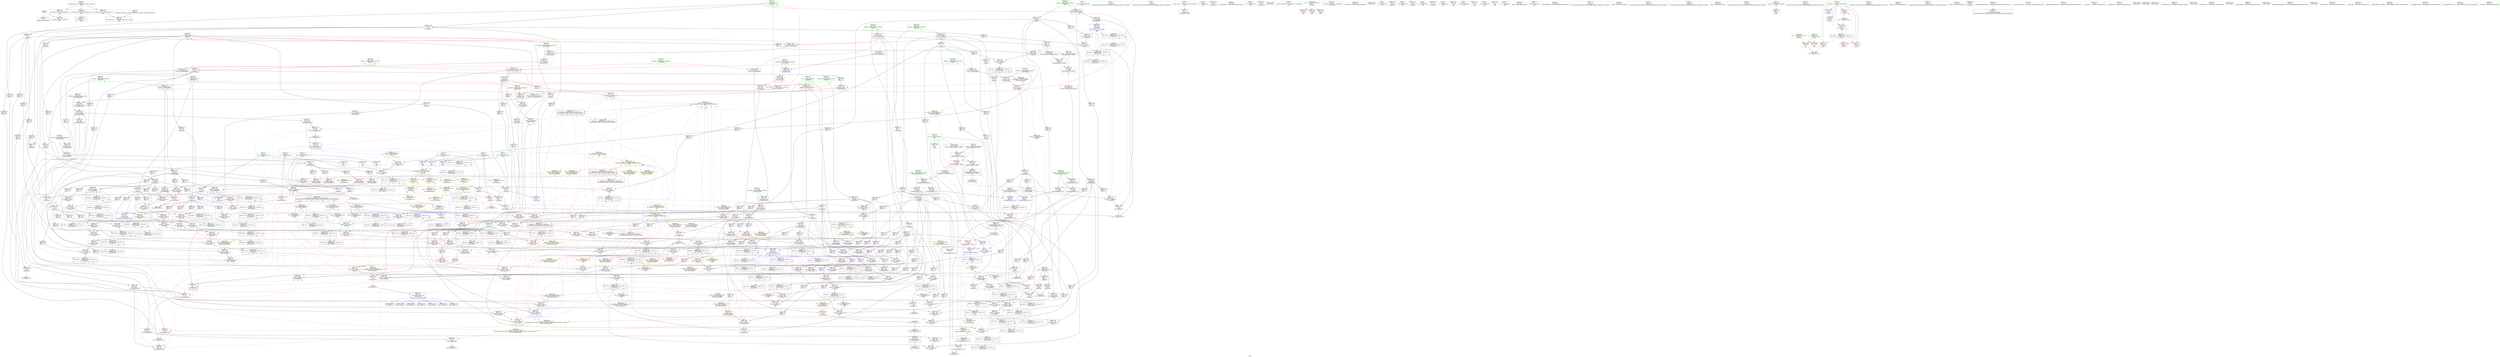 digraph "SVFG" {
	label="SVFG";

	Node0x55b97f364540 [shape=record,color=grey,label="{NodeID: 0\nNullPtr}"];
	Node0x55b97f364540 -> Node0x55b97f3bd670[style=solid];
	Node0x55b97f364540 -> Node0x55b97f3c4840[style=solid];
	Node0x55b97f3d4e30 [shape=record,color=blue,label="{NodeID: 443\n279\<--281\nad\<--add\n_ZN2st4buffEv\n|{<s0>21|<s1>21|<s2>21|<s3>24|<s4>24|<s5>24}}"];
	Node0x55b97f3d4e30:s0 -> Node0x55b97f3ce310[style=dashed,color=blue];
	Node0x55b97f3d4e30:s1 -> Node0x55b97f3d4200[style=dashed,color=blue];
	Node0x55b97f3d4e30:s2 -> Node0x55b97f409450[style=dashed,color=blue];
	Node0x55b97f3d4e30:s3 -> Node0x55b97f3cdf00[style=dashed,color=blue];
	Node0x55b97f3d4e30:s4 -> Node0x55b97f40ad50[style=dashed,color=blue];
	Node0x55b97f3d4e30:s5 -> Node0x55b97f414850[style=dashed,color=blue];
	Node0x55b97f3ca550 [shape=record,color=red,label="{NodeID: 277\n238\<--20\n\<--B\n_Z3bla2st\n}"];
	Node0x55b97f3ca550 -> Node0x55b97f3e2620[style=solid];
	Node0x55b97f3bb3d0 [shape=record,color=black,label="{NodeID: 111\n378\<--372\n\<--agg.result\n_ZN2st6debuffEv\n}"];
	Node0x55b97f3bb3d0 -> Node0x55b97f3c92a0[style=solid];
	Node0x55b97f3bb3d0 -> Node0x55b97f3c9370[style=solid];
	Node0x55b97f3bb3d0 -> Node0x55b97f3c9440[style=solid];
	Node0x55b97f3bb3d0 -> Node0x55b97f3c9510[style=solid];
	Node0x55b97f3bb3d0 -> Node0x55b97f3c95e0[style=solid];
	Node0x55b97f431730 [shape=record,color=yellow,style=double,label="{NodeID: 886\n214V_1 = ENCHI(MR_214V_0)\npts\{2910000 2990000 \}\nFun[_ZN2st6debuffEv]}"];
	Node0x55b97f431730 -> Node0x55b97f3cf690[style=dashed];
	Node0x55b97f411150 [shape=record,color=black,label="{NodeID: 720\nMR_18V_5 = PHI(MR_18V_2, MR_18V_3, )\npts\{800001 \}\n}"];
	Node0x55b97f3c4440 [shape=record,color=blue,label="{NodeID: 388\n22\<--12\nD\<--\nGlob }"];
	Node0x55b97f3c4440 -> Node0x55b97f42dc60[style=dashed];
	Node0x55b97f3bf9c0 [shape=record,color=purple,label="{NodeID: 222\n330\<--290\nak1\<--s\n_Z6docasev\n}"];
	Node0x55b97f3bf9c0 -> Node0x55b97f3cbc10[style=solid];
	Node0x55b97f3bbed0 [shape=record,color=green,label="{NodeID: 56\n225\<--226\nagg.tmp\<--agg.tmp_field_insensitive\n_Z3bla2st\n|{|<s1>20}}"];
	Node0x55b97f3bbed0 -> Node0x55b97f3baa10[style=solid];
	Node0x55b97f3bbed0:s1 -> Node0x55b97f497610[style=solid,color=red];
	Node0x55b97f42dc60 [shape=record,color=yellow,style=double,label="{NodeID: 831\n243V_1 = ENCHI(MR_243V_0)\npts\{13 15 17 19 21 23 \}\nFun[main]|{<s0>47|<s1>47|<s2>47|<s3>47|<s4>47|<s5>47}}"];
	Node0x55b97f42dc60:s0 -> Node0x55b97f42be40[style=dashed,color=red];
	Node0x55b97f42dc60:s1 -> Node0x55b97f42bf50[style=dashed,color=red];
	Node0x55b97f42dc60:s2 -> Node0x55b97f42c030[style=dashed,color=red];
	Node0x55b97f42dc60:s3 -> Node0x55b97f42c110[style=dashed,color=red];
	Node0x55b97f42dc60:s4 -> Node0x55b97f42c1f0[style=dashed,color=red];
	Node0x55b97f42dc60:s5 -> Node0x55b97f42c2d0[style=dashed,color=red];
	Node0x55b97f3ffcd0 [shape=record,color=black,label="{NodeID: 665\nMR_247V_3 = PHI(MR_247V_2, MR_247V_1, )\npts\{780000 800000 820000 2280000 2300000 2320000 2950000 2970000 2990000 \}\n|{<s0>14|<s1>16|<s2>29|<s3>43}}"];
	Node0x55b97f3ffcd0:s0 -> Node0x55b97f446460[style=dashed,color=blue];
	Node0x55b97f3ffcd0:s1 -> Node0x55b97f41c550[style=dashed,color=blue];
	Node0x55b97f3ffcd0:s2 -> Node0x55b97f41de90[style=dashed,color=blue];
	Node0x55b97f3ffcd0:s3 -> Node0x55b97f44a8a0[style=dashed,color=blue];
	Node0x55b97f3cd2d0 [shape=record,color=red,label="{NodeID: 333\n527\<--526\ndummyVal\<--offset_1\n_ZN2st6attackEv\n}"];
	Node0x55b97f3cd2d0 -> Node0x55b97f3c5300[style=solid];
	Node0x55b97f497610 [shape=record,color=black,label="{NodeID: 1274\n76 = PHI(225, )\n0th arg _Z7onlyatt2st |{|<s3>3|<s4>5|<s5>10}}"];
	Node0x55b97f497610 -> Node0x55b97f3bd940[style=solid];
	Node0x55b97f497610 -> Node0x55b97f3c0b40[style=solid];
	Node0x55b97f497610 -> Node0x55b97f3c0c10[style=solid];
	Node0x55b97f497610:s3 -> Node0x55b97f496df0[style=solid,color=red];
	Node0x55b97f497610:s4 -> Node0x55b97f4963d0[style=solid,color=red];
	Node0x55b97f497610:s5 -> Node0x55b97f496970[style=solid,color=red];
	Node0x55b97f3c2bc0 [shape=record,color=purple,label="{NodeID: 167\n549\<--171\noffset_4\<--\n}"];
	Node0x55b97f3c2bc0 -> Node0x55b97f3c5bf0[style=solid];
	Node0x55b97f37f300 [shape=record,color=green,label="{NodeID: 1\n7\<--1\n__dso_handle\<--dummyObj\nGlob }"];
	Node0x55b97f3d4f00 [shape=record,color=blue,label="{NodeID: 444\n288\<--305\nINF\<--\n_Z6docasev\n}"];
	Node0x55b97f3d4f00 -> Node0x55b97f3cba70[style=dashed];
	Node0x55b97f3d4f00 -> Node0x55b97f3cbb40[style=dashed];
	Node0x55b97f3ca620 [shape=record,color=red,label="{NodeID: 278\n278\<--20\n\<--B\n_ZN2st4buffEv\n}"];
	Node0x55b97f3ca620 -> Node0x55b97f3e1ea0[style=solid];
	Node0x55b97f3bb4a0 [shape=record,color=black,label="{NodeID: 112\n379\<--377\n\<--this1\n_ZN2st6debuffEv\n}"];
	Node0x55b97f3bb4a0 -> Node0x55b97f3c96b0[style=solid];
	Node0x55b97f3bb4a0 -> Node0x55b97f3c9780[style=solid];
	Node0x55b97f3bb4a0 -> Node0x55b97f3c9850[style=solid];
	Node0x55b97f3bb4a0 -> Node0x55b97f3c9920[style=solid];
	Node0x55b97f3bb4a0 -> Node0x55b97f3c99f0[style=solid];
	Node0x55b97f431840 [shape=record,color=yellow,style=double,label="{NodeID: 887\n218V_1 = ENCHI(MR_218V_0)\npts\{2910002 2990002 \}\nFun[_ZN2st6debuffEv]}"];
	Node0x55b97f431840 -> Node0x55b97f3cf830[style=dashed];
	Node0x55b97f411650 [shape=record,color=black,label="{NodeID: 721\nMR_20V_5 = PHI(MR_20V_2, MR_20V_3, )\npts\{800002 \}\n}"];
	Node0x55b97f3c4540 [shape=record,color=blue,label="{NodeID: 389\n24\<--12\nres\<--\nGlob }"];
	Node0x55b97f3c4540 -> Node0x55b97f40e950[style=dashed];
	Node0x55b97f3bfa90 [shape=record,color=purple,label="{NodeID: 223\n612\<--323\noffset_0\<--\n}"];
	Node0x55b97f3bfa90 -> Node0x55b97f3d54b0[style=solid];
	Node0x55b97f3bbfa0 [shape=record,color=green,label="{NodeID: 57\n227\<--228\ns1\<--s1_field_insensitive\n_Z3bla2st\n|{|<s2>21|<s3>22|<s4>26}}"];
	Node0x55b97f3bbfa0 -> Node0x55b97f3baae0[style=solid];
	Node0x55b97f3bbfa0 -> Node0x55b97f3babb0[style=solid];
	Node0x55b97f3bbfa0:s2 -> Node0x55b97f4978d0[style=solid,color=red];
	Node0x55b97f3bbfa0:s3 -> Node0x55b97f496560[style=solid,color=red];
	Node0x55b97f3bbfa0:s4 -> Node0x55b97f496560[style=solid,color=red];
	Node0x55b97f400350 [shape=record,color=black,label="{NodeID: 666\nMR_4V_3 = PHI(MR_4V_2, MR_4V_4, )\npts\{25 \}\n|{<s0>32}}"];
	Node0x55b97f400350:s0 -> Node0x55b97f407150[style=dashed,color=red];
	Node0x55b97f3cd3a0 [shape=record,color=red,label="{NodeID: 334\n530\<--529\ndummyVal\<--offset_2\n_ZN2st6attackEv\n}"];
	Node0x55b97f3cd3a0 -> Node0x55b97f3c53d0[style=solid];
	Node0x55b97f4978d0 [shape=record,color=black,label="{NodeID: 1275\n269 = PHI(227, 229, )\n0th arg _ZN2st4buffEv |{|<s2>29}}"];
	Node0x55b97f4978d0 -> Node0x55b97f3bad50[style=solid];
	Node0x55b97f4978d0 -> Node0x55b97f3becc0[style=solid];
	Node0x55b97f4978d0:s2 -> Node0x55b97f496f40[style=solid,color=red];
	Node0x55b97f3c2c90 [shape=record,color=purple,label="{NodeID: 168\n538\<--172\noffset_0\<--\n}"];
	Node0x55b97f3c2c90 -> Node0x55b97f3cd610[style=solid];
	Node0x55b97f3b7cd0 [shape=record,color=green,label="{NodeID: 2\n9\<--1\n\<--dummyObj\nCan only get source location for instruction, argument, global var or function.}"];
	Node0x55b97f3d4fd0 [shape=record,color=blue,label="{NodeID: 445\n24\<--306\nres\<--\n_Z6docasev\n}"];
	Node0x55b97f3d4fd0 -> Node0x55b97f400350[style=dashed];
	Node0x55b97f3ca6f0 [shape=record,color=red,label="{NodeID: 279\n327\<--22\n\<--D\n_Z6docasev\n}"];
	Node0x55b97f3ca6f0 -> Node0x55b97f3e2020[style=solid];
	Node0x55b97f3bb570 [shape=record,color=black,label="{NodeID: 113\n460\<--483\n_ZSt3minIxERKT_S2_S2__ret\<--\n_ZSt3minIxERKT_S2_S2_\n|{<s0>18}}"];
	Node0x55b97f3bb570:s0 -> Node0x55b97f4950c0[style=solid,color=blue];
	Node0x55b97f411b50 [shape=record,color=black,label="{NodeID: 722\nMR_22V_5 = PHI(MR_22V_2, MR_22V_3, )\npts\{800003 \}\n}"];
	Node0x55b97f3c4640 [shape=record,color=blue,label="{NodeID: 390\n489\<--47\nllvm.global_ctors_0\<--\nGlob }"];
	Node0x55b97f3bfb60 [shape=record,color=purple,label="{NodeID: 224\n615\<--323\noffset_1\<--\n}"];
	Node0x55b97f3bfb60 -> Node0x55b97f3d5580[style=solid];
	Node0x55b97f3bc070 [shape=record,color=green,label="{NodeID: 58\n229\<--230\nref.tmp\<--ref.tmp_field_insensitive\n_Z3bla2st\n|{|<s1>24}}"];
	Node0x55b97f3bc070 -> Node0x55b97f3bac80[style=solid];
	Node0x55b97f3bc070:s1 -> Node0x55b97f4978d0[style=solid,color=red];
	Node0x55b97f42de50 [shape=record,color=yellow,style=double,label="{NodeID: 833\n62V_1 = ENCHI(MR_62V_0)\npts\{780000 2260000 2280000 2950000 \}\nFun[_ZN2st4lostEv]}"];
	Node0x55b97f42de50 -> Node0x55b97f3cb0b0[style=dashed];
	Node0x55b97f400850 [shape=record,color=black,label="{NodeID: 667\nMR_174V_3 = PHI(MR_174V_2, MR_174V_4, )\npts\{2910000 \}\n|{|<s2>33|<s3>35}}"];
	Node0x55b97f400850 -> Node0x55b97f3cea60[style=dashed];
	Node0x55b97f400850 -> Node0x55b97f3d5cd0[style=dashed];
	Node0x55b97f400850:s2 -> Node0x55b97f431730[style=dashed,color=red];
	Node0x55b97f400850:s3 -> Node0x55b97f42b800[style=dashed,color=red];
	Node0x55b97f3cd470 [shape=record,color=red,label="{NodeID: 335\n533\<--532\ndummyVal\<--offset_3\n_ZN2st6attackEv\n}"];
	Node0x55b97f3cd470 -> Node0x55b97f3c54a0[style=solid];
	Node0x55b97f497a20 [shape=record,color=black,label="{NodeID: 1276\n270 = PHI(224, 231, )\n1st arg _ZN2st4buffEv }"];
	Node0x55b97f497a20 -> Node0x55b97f3d4950[style=solid];
	Node0x55b97f3c2d60 [shape=record,color=purple,label="{NodeID: 169\n541\<--172\noffset_1\<--\n}"];
	Node0x55b97f3c2d60 -> Node0x55b97f3cd6e0[style=solid];
	Node0x55b97f3b7d60 [shape=record,color=green,label="{NodeID: 3\n12\<--1\n\<--dummyObj\nCan only get source location for instruction, argument, global var or function.}"];
	Node0x55b97f3d50a0 [shape=record,color=blue,label="{NodeID: 446\n308\<--309\nhd\<--\n_Z6docasev\n}"];
	Node0x55b97f3d50a0 -> Node0x55b97f400850[style=dashed];
	Node0x55b97f3ca7c0 [shape=record,color=red,label="{NodeID: 280\n381\<--22\n\<--D\n_ZN2st6debuffEv\n}"];
	Node0x55b97f3ca7c0 -> Node0x55b97f3e1d20[style=solid];
	Node0x55b97f3bb640 [shape=record,color=purple,label="{NodeID: 114\n57\<--4\n\<--_ZStL8__ioinit\n__cxx_global_var_init\n}"];
	Node0x55b97f431a60 [shape=record,color=yellow,style=double,label="{NodeID: 889\n220V_1 = ENCHI(MR_220V_0)\npts\{2910003 2990003 \}\nFun[_ZN2st6debuffEv]}"];
	Node0x55b97f431a60 -> Node0x55b97f3cf900[style=dashed];
	Node0x55b97f412050 [shape=record,color=black,label="{NodeID: 723\nMR_24V_5 = PHI(MR_24V_2, MR_24V_3, )\npts\{800004 \}\n}"];
	Node0x55b97f3c4740 [shape=record,color=blue,label="{NodeID: 391\n490\<--48\nllvm.global_ctors_1\<--_GLOBAL__sub_I_fagu_2_0.cpp\nGlob }"];
	Node0x55b97f3bfc30 [shape=record,color=purple,label="{NodeID: 225\n618\<--323\noffset_2\<--\n}"];
	Node0x55b97f3bfc30 -> Node0x55b97f3d5650[style=solid];
	Node0x55b97f3bc140 [shape=record,color=green,label="{NodeID: 59\n231\<--232\nref.tmp3\<--ref.tmp3_field_insensitive\n_Z3bla2st\n|{<s0>23|<s1>24}}"];
	Node0x55b97f3bc140:s0 -> Node0x55b97f495ee0[style=solid,color=red];
	Node0x55b97f3bc140:s1 -> Node0x55b97f497a20[style=solid,color=red];
	Node0x55b97f400d50 [shape=record,color=black,label="{NodeID: 668\nMR_176V_3 = PHI(MR_176V_2, MR_176V_4, )\npts\{2910001 \}\n|{|<s2>33|<s3>35}}"];
	Node0x55b97f400d50 -> Node0x55b97f3ceb30[style=dashed];
	Node0x55b97f400d50 -> Node0x55b97f3d5da0[style=dashed];
	Node0x55b97f400d50:s2 -> Node0x55b97f4311b0[style=dashed,color=red];
	Node0x55b97f400d50:s3 -> Node0x55b97f42b940[style=dashed,color=red];
	Node0x55b97f3cd540 [shape=record,color=red,label="{NodeID: 336\n536\<--535\ndummyVal\<--offset_4\n_ZN2st6attackEv\n}"];
	Node0x55b97f3cd540 -> Node0x55b97f3c5570[style=solid];
	Node0x55b97f497b70 [shape=record,color=black,label="{NodeID: 1277\n461 = PHI(212, )\n0th arg _ZSt3minIxERKT_S2_S2_ }"];
	Node0x55b97f497b70 -> Node0x55b97f3d6b70[style=solid];
	Node0x55b97f3c2e30 [shape=record,color=purple,label="{NodeID: 170\n544\<--172\noffset_2\<--\n}"];
	Node0x55b97f3c2e30 -> Node0x55b97f3cd7b0[style=solid];
	Node0x55b97f3b76f0 [shape=record,color=green,label="{NodeID: 4\n26\<--1\n.str\<--dummyObj\nGlob }"];
	Node0x55b97f3d5170 [shape=record,color=blue,label="{NodeID: 447\n311\<--312\nad\<--\n_Z6docasev\n}"];
	Node0x55b97f3d5170 -> Node0x55b97f400d50[style=dashed];
	Node0x55b97f3ca890 [shape=record,color=red,label="{NodeID: 281\n354\<--24\n\<--res\n_Z6docasev\n}"];
	Node0x55b97f3ca890 -> Node0x55b97f3e2c20[style=solid];
	Node0x55b97f3bb710 [shape=record,color=purple,label="{NodeID: 115\n119\<--26\n\<--.str\n_Z7onlyatt2st\n}"];
	Node0x55b97f431b70 [shape=record,color=yellow,style=double,label="{NodeID: 890\n222V_1 = ENCHI(MR_222V_0)\npts\{2910004 2990004 \}\nFun[_ZN2st6debuffEv]}"];
	Node0x55b97f431b70 -> Node0x55b97f3cf9d0[style=dashed];
	Node0x55b97f412550 [shape=record,color=black,label="{NodeID: 724\nMR_36V_5 = PHI(MR_36V_2, MR_36V_3, )\npts\{820000 820001 820002 820003 820004 \}\n}"];
	Node0x55b97f3c4840 [shape=record,color=blue, style = dotted,label="{NodeID: 392\n491\<--3\nllvm.global_ctors_2\<--dummyVal\nGlob }"];
	Node0x55b97f3bfd00 [shape=record,color=purple,label="{NodeID: 226\n621\<--323\noffset_3\<--\n}"];
	Node0x55b97f3bfd00 -> Node0x55b97f3d5720[style=solid];
	Node0x55b97f3bc210 [shape=record,color=green,label="{NodeID: 60\n248\<--249\n_ZN2st4buffEv\<--_ZN2st4buffEv_field_insensitive\n}"];
	Node0x55b97f42e0d0 [shape=record,color=yellow,style=double,label="{NodeID: 835\n26V_1 = ENCHI(MR_26V_0)\npts\{2260000 \}\nFun[_ZN2st3wonEv]|{<s0>17}}"];
	Node0x55b97f42e0d0:s0 -> Node0x55b97f42de50[style=dashed,color=red];
	Node0x55b97f401250 [shape=record,color=black,label="{NodeID: 669\nMR_178V_3 = PHI(MR_178V_2, MR_178V_4, )\npts\{2910002 \}\n|{|<s2>33|<s3>35}}"];
	Node0x55b97f401250 -> Node0x55b97f3cec00[style=dashed];
	Node0x55b97f401250 -> Node0x55b97f3d5e70[style=dashed];
	Node0x55b97f401250:s2 -> Node0x55b97f431840[style=dashed,color=red];
	Node0x55b97f401250:s3 -> Node0x55b97f42ba80[style=dashed,color=red];
	Node0x55b97f3cd610 [shape=record,color=red,label="{NodeID: 337\n539\<--538\ndummyVal\<--offset_0\n_ZN2st4cureEv\n}"];
	Node0x55b97f3cd610 -> Node0x55b97f3c58b0[style=solid];
	Node0x55b97f497c80 [shape=record,color=black,label="{NodeID: 1278\n462 = PHI(213, )\n1st arg _ZSt3minIxERKT_S2_S2_ }"];
	Node0x55b97f497c80 -> Node0x55b97f3d6c40[style=solid];
	Node0x55b97f3c2f00 [shape=record,color=purple,label="{NodeID: 171\n547\<--172\noffset_3\<--\n}"];
	Node0x55b97f3c2f00 -> Node0x55b97f3cd880[style=solid];
	Node0x55b97f3b7780 [shape=record,color=green,label="{NodeID: 5\n28\<--1\n.str.1\<--dummyObj\nGlob }"];
	Node0x55b97f3d5240 [shape=record,color=blue,label="{NodeID: 448\n314\<--315\nhk\<--\n_Z6docasev\n}"];
	Node0x55b97f3d5240 -> Node0x55b97f401250[style=dashed];
	Node0x55b97f3ca960 [shape=record,color=red,label="{NodeID: 282\n358\<--24\n\<--res\n_Z6docasev\n}"];
	Node0x55b97f41d370 [shape=record,color=yellow,style=double,label="{NodeID: 1223\n106V_3 = CSCHI(MR_106V_2)\npts\{2280000 \}\nCS[]|{|<s3>22}}"];
	Node0x55b97f41d370 -> Node0x55b97f3ce240[style=dashed];
	Node0x55b97f41d370 -> Node0x55b97f3d4130[style=dashed];
	Node0x55b97f41d370 -> Node0x55b97f408f50[style=dashed];
	Node0x55b97f41d370:s3 -> Node0x55b97f42de50[style=dashed,color=red];
	Node0x55b97f3c01c0 [shape=record,color=purple,label="{NodeID: 116\n120\<--28\n\<--.str.1\n_Z7onlyatt2st\n}"];
	Node0x55b97f431c80 [shape=record,color=yellow,style=double,label="{NodeID: 891\n169V_1 = ENCHI(MR_169V_0)\npts\{23 \}\nFun[_ZN2st6debuffEv]}"];
	Node0x55b97f431c80 -> Node0x55b97f3ca7c0[style=dashed];
	Node0x55b97f412a50 [shape=record,color=black,label="{NodeID: 725\nMR_106V_6 = PHI(MR_106V_2, MR_106V_4, )\npts\{2280000 \}\n}"];
	Node0x55b97f3c4940 [shape=record,color=blue, style = dotted,label="{NodeID: 393\n492\<--494\noffset_0\<--dummyVal\n_Z7onlyatt2st\n|{|<s3>8}}"];
	Node0x55b97f3c4940 -> Node0x55b97f3ccdf0[style=dashed];
	Node0x55b97f3c4940 -> Node0x55b97f40f350[style=dashed];
	Node0x55b97f3c4940 -> Node0x55b97f416150[style=dashed];
	Node0x55b97f3c4940:s3 -> Node0x55b97f42de50[style=dashed,color=red];
	Node0x55b97f3bfdd0 [shape=record,color=purple,label="{NodeID: 227\n624\<--323\noffset_4\<--\n}"];
	Node0x55b97f3bfdd0 -> Node0x55b97f3d57f0[style=solid];
	Node0x55b97f3bc310 [shape=record,color=green,label="{NodeID: 61\n271\<--272\nthis.addr\<--this.addr_field_insensitive\n_ZN2st4buffEv\n}"];
	Node0x55b97f3bc310 -> Node0x55b97f3cb8d0[style=solid];
	Node0x55b97f3bc310 -> Node0x55b97f3d4950[style=solid];
	Node0x55b97f42e1b0 [shape=record,color=yellow,style=double,label="{NodeID: 836\n30V_1 = ENCHI(MR_30V_0)\npts\{2260002 \}\nFun[_ZN2st3wonEv]}"];
	Node0x55b97f42e1b0 -> Node0x55b97f3cb320[style=dashed];
	Node0x55b97f401750 [shape=record,color=black,label="{NodeID: 670\nMR_180V_3 = PHI(MR_180V_2, MR_180V_4, )\npts\{2910003 \}\n|{|<s3>33|<s4>35}}"];
	Node0x55b97f401750 -> Node0x55b97f3cbc10[style=dashed];
	Node0x55b97f401750 -> Node0x55b97f3cecd0[style=dashed];
	Node0x55b97f401750 -> Node0x55b97f3d5f40[style=dashed];
	Node0x55b97f401750:s3 -> Node0x55b97f431a60[style=dashed,color=red];
	Node0x55b97f401750:s4 -> Node0x55b97f42bbc0[style=dashed,color=red];
	Node0x55b97f3cd6e0 [shape=record,color=red,label="{NodeID: 338\n542\<--541\ndummyVal\<--offset_1\n_ZN2st4cureEv\n}"];
	Node0x55b97f3cd6e0 -> Node0x55b97f3c5980[style=solid];
	Node0x55b97f498e40 [shape=record,color=black,label="{NodeID: 1279\n301 = PHI()\n}"];
	Node0x55b97f3c2fd0 [shape=record,color=purple,label="{NodeID: 172\n550\<--172\noffset_4\<--\n}"];
	Node0x55b97f3c2fd0 -> Node0x55b97f3cd950[style=solid];
	Node0x55b97f3b7810 [shape=record,color=green,label="{NodeID: 6\n30\<--1\n__PRETTY_FUNCTION__._Z7onlyatt2st\<--dummyObj\nGlob }"];
	Node0x55b97f3d5310 [shape=record,color=blue,label="{NodeID: 449\n317\<--318\nak\<--\n_Z6docasev\n}"];
	Node0x55b97f3d5310 -> Node0x55b97f401750[style=dashed];
	Node0x55b97f3caa30 [shape=record,color=red,label="{NodeID: 283\n408\<--40\n\<--stderr\nmain\n}"];
	Node0x55b97f3c0290 [shape=record,color=purple,label="{NodeID: 117\n121\<--30\n\<--__PRETTY_FUNCTION__._Z7onlyatt2st\n_Z7onlyatt2st\n}"];
	Node0x55b97f412f50 [shape=record,color=black,label="{NodeID: 726\nMR_108V_6 = PHI(MR_108V_2, MR_108V_4, )\npts\{2280001 \}\n}"];
	Node0x55b97f3c4a10 [shape=record,color=blue, style = dotted,label="{NodeID: 394\n495\<--497\noffset_1\<--dummyVal\n_Z7onlyatt2st\n}"];
	Node0x55b97f3c4a10 -> Node0x55b97f3ccec0[style=dashed];
	Node0x55b97f3c4a10 -> Node0x55b97f40f850[style=dashed];
	Node0x55b97f3c4a10 -> Node0x55b97f416650[style=dashed];
	Node0x55b97f3bfea0 [shape=record,color=purple,label="{NodeID: 228\n613\<--324\noffset_0\<--\n}"];
	Node0x55b97f3bfea0 -> Node0x55b97f3cea60[style=solid];
	Node0x55b97f3bc3e0 [shape=record,color=green,label="{NodeID: 62\n285\<--286\n_Z6docasev\<--_Z6docasev_field_insensitive\n}"];
	Node0x55b97f42e290 [shape=record,color=yellow,style=double,label="{NodeID: 837\n4V_1 = ENCHI(MR_4V_0)\npts\{25 \}\nFun[_Z6setminIxERT_S1_RKS0_]|{|<s2>18}}"];
	Node0x55b97f42e290 -> Node0x55b97f3cb660[style=dashed];
	Node0x55b97f42e290 -> Node0x55b97f3d3c50[style=dashed];
	Node0x55b97f42e290:s2 -> Node0x55b97f433af0[style=dashed,color=red];
	Node0x55b97f401c50 [shape=record,color=black,label="{NodeID: 671\nMR_182V_3 = PHI(MR_182V_2, MR_182V_4, )\npts\{2910004 \}\n|{|<s2>33|<s3>35}}"];
	Node0x55b97f401c50 -> Node0x55b97f3ceda0[style=dashed];
	Node0x55b97f401c50 -> Node0x55b97f3d6010[style=dashed];
	Node0x55b97f401c50:s2 -> Node0x55b97f431b70[style=dashed,color=red];
	Node0x55b97f401c50:s3 -> Node0x55b97f42bd00[style=dashed,color=red];
	Node0x55b97f3cd7b0 [shape=record,color=red,label="{NodeID: 339\n545\<--544\ndummyVal\<--offset_2\n_ZN2st4cureEv\n}"];
	Node0x55b97f3cd7b0 -> Node0x55b97f3c5a50[style=solid];
	Node0x55b97f498f40 [shape=record,color=black,label="{NodeID: 1280\n58 = PHI()\n}"];
	Node0x55b97f3c30a0 [shape=record,color=purple,label="{NodeID: 173\n192\<--189\nhk\<--this1\n_ZN2st3wonEv\n}"];
	Node0x55b97f3c30a0 -> Node0x55b97f3cb320[style=solid];
	Node0x55b97f3b78a0 [shape=record,color=green,label="{NodeID: 7\n32\<--1\n.str.2\<--dummyObj\nGlob }"];
	Node0x55b97f3d53e0 [shape=record,color=blue,label="{NodeID: 450\n320\<--12\nturns\<--\n_Z6docasev\n}"];
	Node0x55b97f3d53e0 -> Node0x55b97f401c50[style=dashed];
	Node0x55b97f3cab00 [shape=record,color=red,label="{NodeID: 284\n423\<--40\n\<--stderr\nmain\n}"];
	Node0x55b97f3c0360 [shape=record,color=purple,label="{NodeID: 118\n300\<--32\n\<--.str.2\n_Z6docasev\n}"];
	Node0x55b97f431e40 [shape=record,color=yellow,style=double,label="{NodeID: 893\n2V_1 = ENCHI(MR_2V_0)\npts\{13 \}\nFun[_Z7onlyatt2st]|{<s0>5}}"];
	Node0x55b97f431e40:s0 -> Node0x55b97ee19fd0[style=dashed,color=red];
	Node0x55b97f413450 [shape=record,color=black,label="{NodeID: 727\nMR_110V_6 = PHI(MR_110V_2, MR_110V_4, )\npts\{2280002 \}\n}"];
	Node0x55b97f3c4ae0 [shape=record,color=blue, style = dotted,label="{NodeID: 395\n498\<--500\noffset_2\<--dummyVal\n_Z7onlyatt2st\n}"];
	Node0x55b97f3c4ae0 -> Node0x55b97f3ccf90[style=dashed];
	Node0x55b97f3c4ae0 -> Node0x55b97f40fd50[style=dashed];
	Node0x55b97f3c4ae0 -> Node0x55b97f416b50[style=dashed];
	Node0x55b97f3bff70 [shape=record,color=purple,label="{NodeID: 229\n616\<--324\noffset_1\<--\n}"];
	Node0x55b97f3bff70 -> Node0x55b97f3ceb30[style=solid];
	Node0x55b97f3bc4e0 [shape=record,color=green,label="{NodeID: 63\n288\<--289\nINF\<--INF_field_insensitive\n_Z6docasev\n}"];
	Node0x55b97f3bc4e0 -> Node0x55b97f3cba70[style=solid];
	Node0x55b97f3bc4e0 -> Node0x55b97f3cbb40[style=solid];
	Node0x55b97f3bc4e0 -> Node0x55b97f3d4f00[style=solid];
	Node0x55b97f3cd880 [shape=record,color=red,label="{NodeID: 340\n548\<--547\ndummyVal\<--offset_3\n_ZN2st4cureEv\n}"];
	Node0x55b97f3cd880 -> Node0x55b97f3c5b20[style=solid];
	Node0x55b97f3c3170 [shape=record,color=purple,label="{NodeID: 174\n241\<--224\nad\<--s\n_Z3bla2st\n}"];
	Node0x55b97f3c3170 -> Node0x55b97f3cb730[style=solid];
	Node0x55b97f3b8260 [shape=record,color=green,label="{NodeID: 8\n34\<--1\n.str.3\<--dummyObj\nGlob }"];
	Node0x55b97f3d54b0 [shape=record,color=blue, style = dotted,label="{NodeID: 451\n612\<--614\noffset_0\<--dummyVal\n_Z6docasev\n|{<s0>32}}"];
	Node0x55b97f3d54b0:s0 -> Node0x55b97f40c150[style=dashed,color=red];
	Node0x55b97f3cabd0 [shape=record,color=red,label="{NodeID: 285\n419\<--45\n\<--stdout\nmain\n}"];
	Node0x55b97f3c0430 [shape=record,color=purple,label="{NodeID: 119\n359\<--34\n\<--.str.3\n_Z6docasev\n}"];
	Node0x55b97f431f50 [shape=record,color=yellow,style=double,label="{NodeID: 894\n4V_1 = ENCHI(MR_4V_0)\npts\{25 \}\nFun[_Z7onlyatt2st]|{|<s1>12}}"];
	Node0x55b97f431f50 -> Node0x55b97f40ee50[style=dashed];
	Node0x55b97f431f50:s1 -> Node0x55b97f42e290[style=dashed,color=red];
	Node0x55b97f413950 [shape=record,color=black,label="{NodeID: 728\nMR_112V_6 = PHI(MR_112V_2, MR_112V_4, )\npts\{2280003 \}\n}"];
	Node0x55b97f3c4bb0 [shape=record,color=blue, style = dotted,label="{NodeID: 396\n501\<--503\noffset_3\<--dummyVal\n_Z7onlyatt2st\n}"];
	Node0x55b97f3c4bb0 -> Node0x55b97f3cd060[style=dashed];
	Node0x55b97f3c4bb0 -> Node0x55b97f410250[style=dashed];
	Node0x55b97f3c4bb0 -> Node0x55b97f417050[style=dashed];
	Node0x55b97f3c0040 [shape=record,color=purple,label="{NodeID: 230\n619\<--324\noffset_2\<--\n}"];
	Node0x55b97f3c0040 -> Node0x55b97f3cec00[style=solid];
	Node0x55b97f3bc5b0 [shape=record,color=green,label="{NodeID: 64\n290\<--291\ns\<--s_field_insensitive\n_Z6docasev\n|{|<s8>33|<s9>35}}"];
	Node0x55b97f3bc5b0 -> Node0x55b97f3baef0[style=solid];
	Node0x55b97f3bc5b0 -> Node0x55b97f3bafc0[style=solid];
	Node0x55b97f3bc5b0 -> Node0x55b97f3bf5b0[style=solid];
	Node0x55b97f3bc5b0 -> Node0x55b97f3bf680[style=solid];
	Node0x55b97f3bc5b0 -> Node0x55b97f3bf750[style=solid];
	Node0x55b97f3bc5b0 -> Node0x55b97f3bf820[style=solid];
	Node0x55b97f3bc5b0 -> Node0x55b97f3bf8f0[style=solid];
	Node0x55b97f3bc5b0 -> Node0x55b97f3bf9c0[style=solid];
	Node0x55b97f3bc5b0:s8 -> Node0x55b97f4974c0[style=solid,color=red];
	Node0x55b97f3bc5b0:s9 -> Node0x55b97f4963d0[style=solid,color=red];
	Node0x55b97f3cd950 [shape=record,color=red,label="{NodeID: 341\n551\<--550\ndummyVal\<--offset_4\n_ZN2st4cureEv\n}"];
	Node0x55b97f3cd950 -> Node0x55b97f3c5bf0[style=solid];
	Node0x55b97f3c3240 [shape=record,color=purple,label="{NodeID: 175\n243\<--224\nhk\<--s\n_Z3bla2st\n}"];
	Node0x55b97f3c3240 -> Node0x55b97f3cb800[style=solid];
	Node0x55b97f3b82f0 [shape=record,color=green,label="{NodeID: 9\n36\<--1\n.str.4\<--dummyObj\nGlob }"];
	Node0x55b97f3d5580 [shape=record,color=blue, style = dotted,label="{NodeID: 452\n615\<--617\noffset_1\<--dummyVal\n_Z6docasev\n|{<s0>32}}"];
	Node0x55b97f3d5580:s0 -> Node0x55b97f40c650[style=dashed,color=red];
	Node0x55b97f3caca0 [shape=record,color=red,label="{NodeID: 286\n85\<--84\n\<--hk\n_Z7onlyatt2st\n}"];
	Node0x55b97f3caca0 -> Node0x55b97f3e2aa0[style=solid];
	Node0x55b97f3c0500 [shape=record,color=purple,label="{NodeID: 120\n364\<--36\n\<--.str.4\n_Z6docasev\n}"];
	Node0x55b97f413e50 [shape=record,color=black,label="{NodeID: 729\nMR_114V_6 = PHI(MR_114V_2, MR_114V_4, )\npts\{2280004 \}\n}"];
	Node0x55b97f3c4c80 [shape=record,color=blue, style = dotted,label="{NodeID: 397\n504\<--506\noffset_4\<--dummyVal\n_Z7onlyatt2st\n}"];
	Node0x55b97f3c4c80 -> Node0x55b97f3cd130[style=dashed];
	Node0x55b97f3c4c80 -> Node0x55b97f410750[style=dashed];
	Node0x55b97f3c4c80 -> Node0x55b97f417550[style=dashed];
	Node0x55b97f3c8030 [shape=record,color=purple,label="{NodeID: 231\n622\<--324\noffset_3\<--\n}"];
	Node0x55b97f3c8030 -> Node0x55b97f3cecd0[style=solid];
	Node0x55b97f3bc680 [shape=record,color=green,label="{NodeID: 65\n292\<--293\nagg.tmp\<--agg.tmp_field_insensitive\n_Z6docasev\n|{|<s1>32}}"];
	Node0x55b97f3bc680 -> Node0x55b97f3bb090[style=solid];
	Node0x55b97f3bc680:s1 -> Node0x55b97f497110[style=solid,color=red];
	Node0x55b97f42e560 [shape=record,color=yellow,style=double,label="{NodeID: 840\n34V_1 = ENCHI(MR_34V_0)\npts\{2260004 \}\nFun[_Z6setminIxERT_S1_RKS0_]|{|<s1>18}}"];
	Node0x55b97f42e560 -> Node0x55b97f3cb660[style=dashed];
	Node0x55b97f42e560:s1 -> Node0x55b97f433ea0[style=dashed,color=red];
	Node0x55b97f3cda20 [shape=record,color=red,label="{NodeID: 342\n554\<--553\ndummyVal\<--offset_0\n_Z3bla2st\n}"];
	Node0x55b97f3cda20 -> Node0x55b97f3d3d20[style=solid];
	Node0x55b97f3c3310 [shape=record,color=purple,label="{NodeID: 176\n552\<--234\noffset_0\<--\n}"];
	Node0x55b97f3c3310 -> Node0x55b97f3d3d20[style=solid];
	Node0x55b97f3b8380 [shape=record,color=green,label="{NodeID: 10\n38\<--1\n.str.5\<--dummyObj\nGlob }"];
	Node0x55b97ee19fd0 [shape=record,color=yellow,style=double,label="{NodeID: 785\n2V_1 = ENCHI(MR_2V_0)\npts\{13 \}\nFun[_ZN2st4cureEv]}"];
	Node0x55b97ee19fd0 -> Node0x55b97f3ca140[style=dashed];
	Node0x55b97f3d5650 [shape=record,color=blue, style = dotted,label="{NodeID: 453\n618\<--620\noffset_2\<--dummyVal\n_Z6docasev\n|{<s0>32}}"];
	Node0x55b97f3d5650:s0 -> Node0x55b97f40cb50[style=dashed,color=red];
	Node0x55b97f3cad70 [shape=record,color=red,label="{NodeID: 287\n140\<--137\nthis1\<--this.addr\n_ZN2st6attackEv\n}"];
	Node0x55b97f3cad70 -> Node0x55b97f3bdd50[style=solid];
	Node0x55b97f3cad70 -> Node0x55b97f3c1df0[style=solid];
	Node0x55b97f41d850 [shape=record,color=yellow,style=double,label="{NodeID: 1228\n136V_3 = CSCHI(MR_136V_2)\npts\{2320000 2320001 2320002 2320003 2320004 \}\nCS[]|{|<s2>24|<s3>24|<s4>24|<s5>24|<s6>24}}"];
	Node0x55b97f41d850 -> Node0x55b97f40da50[style=dashed];
	Node0x55b97f41d850 -> Node0x55b97f415c50[style=dashed];
	Node0x55b97f41d850:s2 -> Node0x55b97f4334c0[style=dashed,color=red];
	Node0x55b97f41d850:s3 -> Node0x55b97f4335d0[style=dashed,color=red];
	Node0x55b97f41d850:s4 -> Node0x55b97f4336e0[style=dashed,color=red];
	Node0x55b97f41d850:s5 -> Node0x55b97f4337f0[style=dashed,color=red];
	Node0x55b97f41d850:s6 -> Node0x55b97f433900[style=dashed,color=red];
	Node0x55b97f3c05d0 [shape=record,color=purple,label="{NodeID: 121\n399\<--38\n\<--.str.5\nmain\n}"];
	Node0x55b97f414350 [shape=record,color=black,label="{NodeID: 730\nMR_116V_5 = PHI(MR_116V_2, MR_116V_3, )\npts\{2300000 \}\n}"];
	Node0x55b97f3c4d50 [shape=record,color=blue, style = dotted,label="{NodeID: 398\n507\<--509\noffset_0\<--dummyVal\n_Z7onlyatt2st\n}"];
	Node0x55b97f3c4d50 -> Node0x55b97f419350[style=dashed];
	Node0x55b97f3c80c0 [shape=record,color=purple,label="{NodeID: 232\n625\<--324\noffset_4\<--\n}"];
	Node0x55b97f3c80c0 -> Node0x55b97f3ceda0[style=solid];
	Node0x55b97f3bc750 [shape=record,color=green,label="{NodeID: 66\n294\<--295\ns1\<--s1_field_insensitive\n_Z6docasev\n|{|<s2>33|<s3>34|<s4>38}}"];
	Node0x55b97f3bc750 -> Node0x55b97f3bb160[style=solid];
	Node0x55b97f3bc750 -> Node0x55b97f3bb230[style=solid];
	Node0x55b97f3bc750:s2 -> Node0x55b97f497370[style=solid,color=red];
	Node0x55b97f3bc750:s3 -> Node0x55b97f496560[style=solid,color=red];
	Node0x55b97f3bc750:s4 -> Node0x55b97f496560[style=solid,color=red];
	Node0x55b97f3cdaf0 [shape=record,color=red,label="{NodeID: 343\n557\<--556\ndummyVal\<--offset_1\n_Z3bla2st\n}"];
	Node0x55b97f3cdaf0 -> Node0x55b97f3d3df0[style=solid];
	Node0x55b97f3c33e0 [shape=record,color=purple,label="{NodeID: 177\n555\<--234\noffset_1\<--\n}"];
	Node0x55b97f3c33e0 -> Node0x55b97f3d3df0[style=solid];
	Node0x55b97f3b8410 [shape=record,color=green,label="{NodeID: 11\n40\<--1\nstderr\<--dummyObj\nGlob }"];
	Node0x55b97f3d5720 [shape=record,color=blue, style = dotted,label="{NodeID: 454\n621\<--623\noffset_3\<--dummyVal\n_Z6docasev\n|{<s0>32}}"];
	Node0x55b97f3d5720:s0 -> Node0x55b97f40d050[style=dashed,color=red];
	Node0x55b97f3cae40 [shape=record,color=red,label="{NodeID: 288\n145\<--144\n\<--ad\n_ZN2st6attackEv\n}"];
	Node0x55b97f3cae40 -> Node0x55b97f3e18a0[style=solid];
	Node0x55b97f3c06a0 [shape=record,color=purple,label="{NodeID: 122\n411\<--41\n\<--.str.6\nmain\n}"];
	Node0x55b97f414850 [shape=record,color=black,label="{NodeID: 731\nMR_118V_5 = PHI(MR_118V_2, MR_118V_3, )\npts\{2300001 \}\n}"];
	Node0x55b97f3c4e20 [shape=record,color=blue, style = dotted,label="{NodeID: 399\n510\<--512\noffset_1\<--dummyVal\n_Z7onlyatt2st\n}"];
	Node0x55b97f3c4e20 -> Node0x55b97f419850[style=dashed];
	Node0x55b97f3c8190 [shape=record,color=purple,label="{NodeID: 233\n627\<--341\noffset_0\<--\n}"];
	Node0x55b97f3c8190 -> Node0x55b97f3d58c0[style=solid];
	Node0x55b97f3bc820 [shape=record,color=green,label="{NodeID: 67\n296\<--297\nref.tmp\<--ref.tmp_field_insensitive\n_Z6docasev\n|{|<s1>36}}"];
	Node0x55b97f3bc820 -> Node0x55b97f3bb300[style=solid];
	Node0x55b97f3bc820:s1 -> Node0x55b97f497370[style=solid,color=red];
	Node0x55b97f3cdbc0 [shape=record,color=red,label="{NodeID: 344\n560\<--559\ndummyVal\<--offset_2\n_Z3bla2st\n}"];
	Node0x55b97f3cdbc0 -> Node0x55b97f3d3ec0[style=solid];
	Node0x55b97f3c34b0 [shape=record,color=purple,label="{NodeID: 178\n558\<--234\noffset_2\<--\n}"];
	Node0x55b97f3c34b0 -> Node0x55b97f3d3ec0[style=solid];
	Node0x55b97f3b84a0 [shape=record,color=green,label="{NodeID: 12\n41\<--1\n.str.6\<--dummyObj\nGlob }"];
	Node0x55b97f3d57f0 [shape=record,color=blue, style = dotted,label="{NodeID: 455\n624\<--626\noffset_4\<--dummyVal\n_Z6docasev\n|{<s0>32}}"];
	Node0x55b97f3d57f0:s0 -> Node0x55b97f40d550[style=dashed,color=red];
	Node0x55b97f3caf10 [shape=record,color=red,label="{NodeID: 289\n147\<--146\n\<--hk\n_ZN2st6attackEv\n}"];
	Node0x55b97f3caf10 -> Node0x55b97f3e18a0[style=solid];
	Node0x55b97f3c0770 [shape=record,color=purple,label="{NodeID: 123\n416\<--43\n\<--.str.7\nmain\n}"];
	Node0x55b97f414d50 [shape=record,color=black,label="{NodeID: 732\nMR_120V_5 = PHI(MR_120V_2, MR_120V_3, )\npts\{2300002 \}\n}"];
	Node0x55b97f3c4ef0 [shape=record,color=blue, style = dotted,label="{NodeID: 400\n513\<--515\noffset_2\<--dummyVal\n_Z7onlyatt2st\n}"];
	Node0x55b97f3c4ef0 -> Node0x55b97f419d50[style=dashed];
	Node0x55b97f3c8260 [shape=record,color=purple,label="{NodeID: 234\n630\<--341\noffset_1\<--\n}"];
	Node0x55b97f3c8260 -> Node0x55b97f3d5990[style=solid];
	Node0x55b97f3bc8f0 [shape=record,color=green,label="{NodeID: 68\n298\<--299\nref.tmp5\<--ref.tmp5_field_insensitive\n_Z6docasev\n|{<s0>35|<s1>36}}"];
	Node0x55b97f3bc8f0:s0 -> Node0x55b97f495ee0[style=solid,color=red];
	Node0x55b97f3bc8f0:s1 -> Node0x55b97f4974c0[style=solid,color=red];
	Node0x55b97f403a50 [shape=record,color=black,label="{NodeID: 677\nMR_189V_2 = PHI(MR_189V_1, MR_189V_5, )\npts\{2950000 \}\n|{|<s1>33}}"];
	Node0x55b97f403a50 -> Node0x55b97f41f870[style=dashed];
	Node0x55b97f403a50:s1 -> Node0x55b97f3d61b0[style=dashed,color=red];
	Node0x55b97f3cdc90 [shape=record,color=red,label="{NodeID: 345\n563\<--562\ndummyVal\<--offset_3\n_Z3bla2st\n}"];
	Node0x55b97f3cdc90 -> Node0x55b97f3d3f90[style=solid];
	Node0x55b97f3c3580 [shape=record,color=purple,label="{NodeID: 179\n561\<--234\noffset_3\<--\n}"];
	Node0x55b97f3c3580 -> Node0x55b97f3d3f90[style=solid];
	Node0x55b97f3b8560 [shape=record,color=green,label="{NodeID: 13\n43\<--1\n.str.7\<--dummyObj\nGlob }"];
	Node0x55b97f3d58c0 [shape=record,color=blue, style = dotted,label="{NodeID: 456\n627\<--629\noffset_0\<--dummyVal\n_Z6docasev\n|{|<s3>38}}"];
	Node0x55b97f3d58c0 -> Node0x55b97f3cf280[style=dashed];
	Node0x55b97f3d58c0 -> Node0x55b97f403a50[style=dashed];
	Node0x55b97f3d58c0 -> Node0x55b97f41f870[style=dashed];
	Node0x55b97f3d58c0:s3 -> Node0x55b97f42de50[style=dashed,color=red];
	Node0x55b97f3cafe0 [shape=record,color=red,label="{NodeID: 290\n159\<--156\nthis1\<--this.addr\n_ZN2st4lostEv\n}"];
	Node0x55b97f3cafe0 -> Node0x55b97f3c26e0[style=solid];
	Node0x55b97f3c0840 [shape=record,color=purple,label="{NodeID: 124\n489\<--46\nllvm.global_ctors_0\<--llvm.global_ctors\nGlob }"];
	Node0x55b97f3c0840 -> Node0x55b97f3c4640[style=solid];
	Node0x55b97f415250 [shape=record,color=black,label="{NodeID: 733\nMR_122V_5 = PHI(MR_122V_2, MR_122V_3, )\npts\{2300003 \}\n}"];
	Node0x55b97f3c4fc0 [shape=record,color=blue, style = dotted,label="{NodeID: 401\n516\<--518\noffset_3\<--dummyVal\n_Z7onlyatt2st\n}"];
	Node0x55b97f3c4fc0 -> Node0x55b97f41a250[style=dashed];
	Node0x55b97f3c8330 [shape=record,color=purple,label="{NodeID: 235\n633\<--341\noffset_2\<--\n}"];
	Node0x55b97f3c8330 -> Node0x55b97f3d5a60[style=solid];
	Node0x55b97f3bc9c0 [shape=record,color=green,label="{NodeID: 69\n302\<--303\nscanf\<--scanf_field_insensitive\n}"];
	Node0x55b97f403f50 [shape=record,color=black,label="{NodeID: 678\nMR_191V_2 = PHI(MR_191V_1, MR_191V_5, )\npts\{2950001 \}\n|{|<s1>33}}"];
	Node0x55b97f403f50 -> Node0x55b97f41fd70[style=dashed];
	Node0x55b97f403f50:s1 -> Node0x55b97f3d6280[style=dashed,color=red];
	Node0x55b97f3cdd60 [shape=record,color=red,label="{NodeID: 346\n566\<--565\ndummyVal\<--offset_4\n_Z3bla2st\n}"];
	Node0x55b97f3cdd60 -> Node0x55b97f3d4060[style=solid];
	Node0x55b97f3c3650 [shape=record,color=purple,label="{NodeID: 180\n564\<--234\noffset_4\<--\n}"];
	Node0x55b97f3c3650 -> Node0x55b97f3d4060[style=solid];
	Node0x55b97f3b8660 [shape=record,color=green,label="{NodeID: 14\n45\<--1\nstdout\<--dummyObj\nGlob }"];
	Node0x55b97f3d5990 [shape=record,color=blue, style = dotted,label="{NodeID: 457\n630\<--632\noffset_1\<--dummyVal\n_Z6docasev\n}"];
	Node0x55b97f3d5990 -> Node0x55b97f3cf350[style=dashed];
	Node0x55b97f3d5990 -> Node0x55b97f403f50[style=dashed];
	Node0x55b97f3d5990 -> Node0x55b97f41fd70[style=dashed];
	Node0x55b97f3cb0b0 [shape=record,color=red,label="{NodeID: 291\n161\<--160\n\<--hd\n_ZN2st4lostEv\n}"];
	Node0x55b97f3cb0b0 -> Node0x55b97f3e2920[style=solid];
	Node0x55b97f3c0940 [shape=record,color=purple,label="{NodeID: 125\n490\<--46\nllvm.global_ctors_1\<--llvm.global_ctors\nGlob }"];
	Node0x55b97f3c0940 -> Node0x55b97f3c4740[style=solid];
	Node0x55b97f415750 [shape=record,color=black,label="{NodeID: 734\nMR_124V_5 = PHI(MR_124V_2, MR_124V_3, )\npts\{2300004 \}\n}"];
	Node0x55b97f3c5090 [shape=record,color=blue, style = dotted,label="{NodeID: 402\n519\<--521\noffset_4\<--dummyVal\n_Z7onlyatt2st\n}"];
	Node0x55b97f3c5090 -> Node0x55b97f41a750[style=dashed];
	Node0x55b97f3c8400 [shape=record,color=purple,label="{NodeID: 236\n636\<--341\noffset_3\<--\n}"];
	Node0x55b97f3c8400 -> Node0x55b97f3d5b30[style=solid];
	Node0x55b97f3bcac0 [shape=record,color=green,label="{NodeID: 70\n335\<--336\n_ZN2st6debuffEv\<--_ZN2st6debuffEv_field_insensitive\n}"];
	Node0x55b97f404450 [shape=record,color=black,label="{NodeID: 679\nMR_193V_2 = PHI(MR_193V_1, MR_193V_5, )\npts\{2950002 \}\n|{|<s1>33}}"];
	Node0x55b97f404450 -> Node0x55b97f420270[style=dashed];
	Node0x55b97f404450:s1 -> Node0x55b97f3d6350[style=dashed,color=red];
	Node0x55b97f3cde30 [shape=record,color=red,label="{NodeID: 347\n569\<--568\ndummyVal\<--offset_0\n_Z3bla2st\n}"];
	Node0x55b97f3cde30 -> Node0x55b97f3d4130[style=solid];
	Node0x55b97f3c3720 [shape=record,color=purple,label="{NodeID: 181\n553\<--235\noffset_0\<--\n}"];
	Node0x55b97f3c3720 -> Node0x55b97f3cda20[style=solid];
	Node0x55b97f3b8760 [shape=record,color=green,label="{NodeID: 15\n47\<--1\n\<--dummyObj\nCan only get source location for instruction, argument, global var or function.}"];
	Node0x55b97f3d5a60 [shape=record,color=blue, style = dotted,label="{NodeID: 458\n633\<--635\noffset_2\<--dummyVal\n_Z6docasev\n}"];
	Node0x55b97f3d5a60 -> Node0x55b97f3cf420[style=dashed];
	Node0x55b97f3d5a60 -> Node0x55b97f404450[style=dashed];
	Node0x55b97f3d5a60 -> Node0x55b97f420270[style=dashed];
	Node0x55b97f3cb180 [shape=record,color=red,label="{NodeID: 292\n170\<--167\nthis1\<--this.addr\n_ZN2st4cureEv\n}"];
	Node0x55b97f3cb180 -> Node0x55b97f3bdfc0[style=solid];
	Node0x55b97f3c0a40 [shape=record,color=purple,label="{NodeID: 126\n491\<--46\nllvm.global_ctors_2\<--llvm.global_ctors\nGlob }"];
	Node0x55b97f3c0a40 -> Node0x55b97f3c4840[style=solid];
	Node0x55b97f415c50 [shape=record,color=black,label="{NodeID: 735\nMR_136V_5 = PHI(MR_136V_2, MR_136V_3, )\npts\{2320000 2320001 2320002 2320003 2320004 \}\n}"];
	Node0x55b97f3c5160 [shape=record,color=blue,label="{NodeID: 403\n137\<--136\nthis.addr\<--this\n_ZN2st6attackEv\n}"];
	Node0x55b97f3c5160 -> Node0x55b97f3cad70[style=dashed];
	Node0x55b97f3c84d0 [shape=record,color=purple,label="{NodeID: 237\n639\<--341\noffset_4\<--\n}"];
	Node0x55b97f3c84d0 -> Node0x55b97f3d5c00[style=solid];
	Node0x55b97f3bcbc0 [shape=record,color=green,label="{NodeID: 71\n361\<--362\nprintf\<--printf_field_insensitive\n}"];
	Node0x55b97f404950 [shape=record,color=black,label="{NodeID: 680\nMR_195V_2 = PHI(MR_195V_1, MR_195V_5, )\npts\{2950003 \}\n|{|<s1>33}}"];
	Node0x55b97f404950 -> Node0x55b97f420770[style=dashed];
	Node0x55b97f404950:s1 -> Node0x55b97f3d6420[style=dashed,color=red];
	Node0x55b97f3cdf00 [shape=record,color=red,label="{NodeID: 348\n572\<--571\ndummyVal\<--offset_1\n_Z3bla2st\n}"];
	Node0x55b97f3cdf00 -> Node0x55b97f3d4200[style=solid];
	Node0x55b97f3c37f0 [shape=record,color=purple,label="{NodeID: 182\n556\<--235\noffset_1\<--\n}"];
	Node0x55b97f3c37f0 -> Node0x55b97f3cdaf0[style=solid];
	Node0x55b97f3b8860 [shape=record,color=green,label="{NodeID: 16\n102\<--1\n\<--dummyObj\nCan only get source location for instruction, argument, global var or function.}"];
	Node0x55b97f3d5b30 [shape=record,color=blue, style = dotted,label="{NodeID: 459\n636\<--638\noffset_3\<--dummyVal\n_Z6docasev\n}"];
	Node0x55b97f3d5b30 -> Node0x55b97f3cf4f0[style=dashed];
	Node0x55b97f3d5b30 -> Node0x55b97f404950[style=dashed];
	Node0x55b97f3d5b30 -> Node0x55b97f420770[style=dashed];
	Node0x55b97f3cb250 [shape=record,color=red,label="{NodeID: 293\n189\<--186\nthis1\<--this.addr\n_ZN2st3wonEv\n|{|<s1>17}}"];
	Node0x55b97f3cb250 -> Node0x55b97f3c30a0[style=solid];
	Node0x55b97f3cb250:s1 -> Node0x55b97f496560[style=solid,color=red];
	Node0x55b97f41de90 [shape=record,color=yellow,style=double,label="{NodeID: 1234\n141V_3 = CSCHI(MR_141V_2)\npts\{2280000 2300000 \}\nCS[]|{<s0>21|<s1>24|<s2>24|<s3>24}}"];
	Node0x55b97f41de90:s0 -> Node0x55b97f41d370[style=dashed,color=blue];
	Node0x55b97f41de90:s1 -> Node0x55b97f3cde30[style=dashed,color=blue];
	Node0x55b97f41de90:s2 -> Node0x55b97f40a850[style=dashed,color=blue];
	Node0x55b97f41de90:s3 -> Node0x55b97f414350[style=dashed,color=blue];
	Node0x55b97f3c0b40 [shape=record,color=purple,label="{NodeID: 127\n84\<--76\nhk\<--s\n_Z7onlyatt2st\n}"];
	Node0x55b97f3c0b40 -> Node0x55b97f3caca0[style=solid];
	Node0x55b97f416150 [shape=record,color=black,label="{NodeID: 736\nMR_6V_2 = PHI(MR_6V_5, MR_6V_1, )\npts\{780000 \}\n|{|<s1>3}}"];
	Node0x55b97f416150 -> Node0x55b97f40f350[style=dashed];
	Node0x55b97f416150:s1 -> Node0x55b97f3c5230[style=dashed,color=red];
	Node0x55b97f3c5230 [shape=record,color=blue, style = dotted,label="{NodeID: 404\n522\<--524\noffset_0\<--dummyVal\n_ZN2st6attackEv\n|{<s0>14|<s1>14|<s2>14}}"];
	Node0x55b97f3c5230:s0 -> Node0x55b97f3cc290[style=dashed,color=red];
	Node0x55b97f3c5230:s1 -> Node0x55b97f3d69d0[style=dashed,color=red];
	Node0x55b97f3c5230:s2 -> Node0x55b97f3ffcd0[style=dashed,color=red];
	Node0x55b97f3c85a0 [shape=record,color=purple,label="{NodeID: 238\n628\<--342\noffset_0\<--\n}"];
	Node0x55b97f3c85a0 -> Node0x55b97f3cee70[style=solid];
	Node0x55b97f3bccc0 [shape=record,color=green,label="{NodeID: 72\n374\<--375\nthis.addr\<--this.addr_field_insensitive\n_ZN2st6debuffEv\n}"];
	Node0x55b97f3bccc0 -> Node0x55b97f3cbce0[style=solid];
	Node0x55b97f3bccc0 -> Node0x55b97f3d60e0[style=solid];
	Node0x55b97f42eca0 [shape=record,color=yellow,style=double,label="{NodeID: 847\n50V_1 = ENCHI(MR_50V_0)\npts\{820000 2260000 \}\nFun[_ZN2st6attackEv]}"];
	Node0x55b97f42eca0 -> Node0x55b97f3cd200[style=dashed];
	Node0x55b97f404e50 [shape=record,color=black,label="{NodeID: 681\nMR_197V_2 = PHI(MR_197V_1, MR_197V_5, )\npts\{2950004 \}\n|{|<s1>33}}"];
	Node0x55b97f404e50 -> Node0x55b97f420c70[style=dashed];
	Node0x55b97f404e50:s1 -> Node0x55b97f3d64f0[style=dashed,color=red];
	Node0x55b97f3cdfd0 [shape=record,color=red,label="{NodeID: 349\n575\<--574\ndummyVal\<--offset_2\n_Z3bla2st\n}"];
	Node0x55b97f3cdfd0 -> Node0x55b97f3d42d0[style=solid];
	Node0x55b97f3c38c0 [shape=record,color=purple,label="{NodeID: 183\n559\<--235\noffset_2\<--\n}"];
	Node0x55b97f3c38c0 -> Node0x55b97f3cdbc0[style=solid];
	Node0x55b97f3b8960 [shape=record,color=green,label="{NodeID: 17\n103\<--1\n\<--dummyObj\nCan only get source location for instruction, argument, global var or function.}"];
	Node0x55b97f42b800 [shape=record,color=yellow,style=double,label="{NodeID: 792\n77V_1 = ENCHI(MR_77V_0)\npts\{2260000 2910000 2930000 \}\nFun[_ZN2st4cureEv]}"];
	Node0x55b97f42b800 -> Node0x55b97f3cd610[style=dashed];
	Node0x55b97f3d5c00 [shape=record,color=blue, style = dotted,label="{NodeID: 460\n639\<--641\noffset_4\<--dummyVal\n_Z6docasev\n}"];
	Node0x55b97f3d5c00 -> Node0x55b97f3cf5c0[style=dashed];
	Node0x55b97f3d5c00 -> Node0x55b97f404e50[style=dashed];
	Node0x55b97f3d5c00 -> Node0x55b97f420c70[style=dashed];
	Node0x55b97f3cb320 [shape=record,color=red,label="{NodeID: 294\n193\<--192\n\<--hk\n_ZN2st3wonEv\n}"];
	Node0x55b97f3cb320 -> Node0x55b97f3e27a0[style=solid];
	Node0x55b97f41e020 [shape=record,color=yellow,style=double,label="{NodeID: 1235\n149V_3 = CSCHI(MR_149V_2)\npts\{2280004 2300004 \}\nCS[]|{<s0>21|<s1>21|<s2>21|<s3>24|<s4>24|<s5>24}}"];
	Node0x55b97f41e020:s0 -> Node0x55b97f3ce580[style=dashed,color=blue];
	Node0x55b97f41e020:s1 -> Node0x55b97f3d4470[style=dashed,color=blue];
	Node0x55b97f41e020:s2 -> Node0x55b97f40a350[style=dashed,color=blue];
	Node0x55b97f41e020:s3 -> Node0x55b97f3ce170[style=dashed,color=blue];
	Node0x55b97f41e020:s4 -> Node0x55b97f40bc50[style=dashed,color=blue];
	Node0x55b97f41e020:s5 -> Node0x55b97f415750[style=dashed,color=blue];
	Node0x55b97f3c0c10 [shape=record,color=purple,label="{NodeID: 128\n128\<--76\nturns\<--s\n_Z7onlyatt2st\n|{<s0>12}}"];
	Node0x55b97f3c0c10:s0 -> Node0x55b97f496b90[style=solid,color=red];
	Node0x55b97f416650 [shape=record,color=black,label="{NodeID: 737\nMR_8V_2 = PHI(MR_8V_5, MR_8V_1, )\npts\{780001 \}\n|{|<s1>3}}"];
	Node0x55b97f416650 -> Node0x55b97f40f850[style=dashed];
	Node0x55b97f416650:s1 -> Node0x55b97f3c5300[style=dashed,color=red];
	Node0x55b97f3c5300 [shape=record,color=blue, style = dotted,label="{NodeID: 405\n525\<--527\noffset_1\<--dummyVal\n_ZN2st6attackEv\n|{<s0>3|<s1>3|<s2>3|<s3>6|<s4>6|<s5>6}}"];
	Node0x55b97f3c5300:s0 -> Node0x55b97f3ccec0[style=dashed,color=blue];
	Node0x55b97f3c5300:s1 -> Node0x55b97f3c4a10[style=dashed,color=blue];
	Node0x55b97f3c5300:s2 -> Node0x55b97f416650[style=dashed,color=blue];
	Node0x55b97f3c5300:s3 -> Node0x55b97f3ccab0[style=dashed,color=blue];
	Node0x55b97f3c5300:s4 -> Node0x55b97f411150[style=dashed,color=blue];
	Node0x55b97f3c5300:s5 -> Node0x55b97f417f50[style=dashed,color=blue];
	Node0x55b97f3c8670 [shape=record,color=purple,label="{NodeID: 239\n631\<--342\noffset_1\<--\n}"];
	Node0x55b97f3c8670 -> Node0x55b97f3cef40[style=solid];
	Node0x55b97f3bcd90 [shape=record,color=green,label="{NodeID: 73\n391\<--392\nmain\<--main_field_insensitive\n}"];
	Node0x55b97f42edb0 [shape=record,color=yellow,style=double,label="{NodeID: 848\n52V_1 = ENCHI(MR_52V_0)\npts\{820001 2260001 \}\nFun[_ZN2st6attackEv]}"];
	Node0x55b97f42edb0 -> Node0x55b97f3cae40[style=dashed];
	Node0x55b97f42edb0 -> Node0x55b97f3cd2d0[style=dashed];
	Node0x55b97f405350 [shape=record,color=black,label="{NodeID: 682\nMR_199V_2 = PHI(MR_199V_1, MR_199V_4, )\npts\{2970000 \}\n|{|<s2>36}}"];
	Node0x55b97f405350 -> Node0x55b97f405350[style=dashed];
	Node0x55b97f405350 -> Node0x55b97f3d0050[style=dashed];
	Node0x55b97f405350:s2 -> Node0x55b97f3d61b0[style=dashed,color=red];
	Node0x55b97f3ce0a0 [shape=record,color=red,label="{NodeID: 350\n578\<--577\ndummyVal\<--offset_3\n_Z3bla2st\n}"];
	Node0x55b97f3ce0a0 -> Node0x55b97f3d43a0[style=solid];
	Node0x55b97f3c3990 [shape=record,color=purple,label="{NodeID: 184\n562\<--235\noffset_3\<--\n}"];
	Node0x55b97f3c3990 -> Node0x55b97f3cdc90[style=solid];
	Node0x55b97f3b8a60 [shape=record,color=green,label="{NodeID: 18\n123\<--1\n\<--dummyObj\nCan only get source location for instruction, argument, global var or function.}"];
	Node0x55b97f42b940 [shape=record,color=yellow,style=double,label="{NodeID: 793\n79V_1 = ENCHI(MR_79V_0)\npts\{2260001 2910001 2930001 \}\nFun[_ZN2st4cureEv]}"];
	Node0x55b97f42b940 -> Node0x55b97f3cd6e0[style=dashed];
	Node0x55b97f3d5cd0 [shape=record,color=blue, style = dotted,label="{NodeID: 461\n642\<--644\noffset_0\<--dummyVal\n_Z6docasev\n}"];
	Node0x55b97f3d5cd0 -> Node0x55b97f400850[style=dashed];
	Node0x55b97f3cb3f0 [shape=record,color=red,label="{NodeID: 295\n212\<--206\n\<--a.addr\n_Z6setminIxERT_S1_RKS0_\n|{<s0>18}}"];
	Node0x55b97f3cb3f0:s0 -> Node0x55b97f497b70[style=solid,color=red];
	Node0x55b97f41e130 [shape=record,color=yellow,style=double,label="{NodeID: 1236\n4V_4 = CSCHI(MR_4V_3)\npts\{25 \}\nCS[]|{|<s3>47}}"];
	Node0x55b97f41e130 -> Node0x55b97f3ca890[style=dashed];
	Node0x55b97f41e130 -> Node0x55b97f3ca960[style=dashed];
	Node0x55b97f41e130 -> Node0x55b97f400350[style=dashed];
	Node0x55b97f41e130:s3 -> Node0x55b97f40e950[style=dashed,color=blue];
	Node0x55b97f3c0ce0 [shape=record,color=purple,label="{NodeID: 129\n492\<--99\noffset_0\<--\n}"];
	Node0x55b97f3c0ce0 -> Node0x55b97f3c4940[style=solid];
	Node0x55b97f416b50 [shape=record,color=black,label="{NodeID: 738\nMR_10V_2 = PHI(MR_10V_5, MR_10V_1, )\npts\{780002 \}\n|{|<s1>3}}"];
	Node0x55b97f416b50 -> Node0x55b97f40fd50[style=dashed];
	Node0x55b97f416b50:s1 -> Node0x55b97f3c53d0[style=dashed,color=red];
	Node0x55b97f3c53d0 [shape=record,color=blue, style = dotted,label="{NodeID: 406\n528\<--530\noffset_2\<--dummyVal\n_ZN2st6attackEv\n}"];
	Node0x55b97f3c53d0 -> Node0x55b97f3caf10[style=dashed];
	Node0x55b97f3c53d0 -> Node0x55b97f3c5640[style=dashed];
	Node0x55b97f3c8740 [shape=record,color=purple,label="{NodeID: 240\n634\<--342\noffset_2\<--\n}"];
	Node0x55b97f3c8740 -> Node0x55b97f3cf010[style=solid];
	Node0x55b97f3bce90 [shape=record,color=green,label="{NodeID: 74\n394\<--395\nretval\<--retval_field_insensitive\nmain\n}"];
	Node0x55b97f3bce90 -> Node0x55b97f3d6690[style=solid];
	Node0x55b97f42eec0 [shape=record,color=yellow,style=double,label="{NodeID: 849\n54V_1 = ENCHI(MR_54V_0)\npts\{820002 2260002 \}\nFun[_ZN2st6attackEv]}"];
	Node0x55b97f42eec0 -> Node0x55b97f3cd3a0[style=dashed];
	Node0x55b97f405850 [shape=record,color=black,label="{NodeID: 683\nMR_201V_2 = PHI(MR_201V_1, MR_201V_4, )\npts\{2970001 \}\n|{|<s2>36}}"];
	Node0x55b97f405850 -> Node0x55b97f405850[style=dashed];
	Node0x55b97f405850 -> Node0x55b97f3d0550[style=dashed];
	Node0x55b97f405850:s2 -> Node0x55b97f3d6280[style=dashed,color=red];
	Node0x55b97f3ce170 [shape=record,color=red,label="{NodeID: 351\n581\<--580\ndummyVal\<--offset_4\n_Z3bla2st\n}"];
	Node0x55b97f3ce170 -> Node0x55b97f3d4470[style=solid];
	Node0x55b97f3c3a60 [shape=record,color=purple,label="{NodeID: 185\n565\<--235\noffset_4\<--\n}"];
	Node0x55b97f3c3a60 -> Node0x55b97f3cdd60[style=solid];
	Node0x55b97f3b8b60 [shape=record,color=green,label="{NodeID: 19\n305\<--1\n\<--dummyObj\nCan only get source location for instruction, argument, global var or function.}"];
	Node0x55b97f42ba80 [shape=record,color=yellow,style=double,label="{NodeID: 794\n81V_1 = ENCHI(MR_81V_0)\npts\{2260002 2910002 2930002 \}\nFun[_ZN2st4cureEv]}"];
	Node0x55b97f42ba80 -> Node0x55b97f3cd7b0[style=dashed];
	Node0x55b97f3d5da0 [shape=record,color=blue, style = dotted,label="{NodeID: 462\n645\<--647\noffset_1\<--dummyVal\n_Z6docasev\n}"];
	Node0x55b97f3d5da0 -> Node0x55b97f400d50[style=dashed];
	Node0x55b97f3cb4c0 [shape=record,color=red,label="{NodeID: 296\n218\<--206\n\<--a.addr\n_Z6setminIxERT_S1_RKS0_\n}"];
	Node0x55b97f3cb4c0 -> Node0x55b97f3ba7a0[style=solid];
	Node0x55b97f3cb4c0 -> Node0x55b97f3d3c50[style=solid];
	Node0x55b97f41e290 [shape=record,color=yellow,style=double,label="{NodeID: 1237\n126V_4 = CSCHI(MR_126V_3)\npts\{2930000 \}\nCS[]}"];
	Node0x55b97f41e290 -> Node0x55b97f3d54b0[style=dashed];
	Node0x55b97f3c0db0 [shape=record,color=purple,label="{NodeID: 130\n495\<--99\noffset_1\<--\n}"];
	Node0x55b97f3c0db0 -> Node0x55b97f3c4a10[style=solid];
	Node0x55b97f417050 [shape=record,color=black,label="{NodeID: 739\nMR_12V_2 = PHI(MR_12V_5, MR_12V_1, )\npts\{780003 \}\n|{|<s1>3}}"];
	Node0x55b97f417050 -> Node0x55b97f410250[style=dashed];
	Node0x55b97f417050:s1 -> Node0x55b97f3c54a0[style=dashed,color=red];
	Node0x55b97f3c54a0 [shape=record,color=blue, style = dotted,label="{NodeID: 407\n531\<--533\noffset_3\<--dummyVal\n_ZN2st6attackEv\n|{<s0>3|<s1>3|<s2>3|<s3>6|<s4>6|<s5>6|<s6>14}}"];
	Node0x55b97f3c54a0:s0 -> Node0x55b97f3cd060[style=dashed,color=blue];
	Node0x55b97f3c54a0:s1 -> Node0x55b97f3c4bb0[style=dashed,color=blue];
	Node0x55b97f3c54a0:s2 -> Node0x55b97f417050[style=dashed,color=blue];
	Node0x55b97f3c54a0:s3 -> Node0x55b97f3ccc50[style=dashed,color=blue];
	Node0x55b97f3c54a0:s4 -> Node0x55b97f411b50[style=dashed,color=blue];
	Node0x55b97f3c54a0:s5 -> Node0x55b97f418950[style=dashed,color=blue];
	Node0x55b97f3c54a0:s6 -> Node0x55b97f42f7c0[style=dashed,color=red];
	Node0x55b97f3c8810 [shape=record,color=purple,label="{NodeID: 241\n637\<--342\noffset_3\<--\n}"];
	Node0x55b97f3c8810 -> Node0x55b97f3cf0e0[style=solid];
	Node0x55b97f3bcf60 [shape=record,color=green,label="{NodeID: 75\n396\<--397\nT\<--T_field_insensitive\nmain\n}"];
	Node0x55b97f3bcf60 -> Node0x55b97f3cbe80[style=solid];
	Node0x55b97f3bcf60 -> Node0x55b97f3cbf50[style=solid];
	Node0x55b97f42efd0 [shape=record,color=yellow,style=double,label="{NodeID: 850\n56V_1 = ENCHI(MR_56V_0)\npts\{820003 2260003 \}\nFun[_ZN2st6attackEv]}"];
	Node0x55b97f42efd0 -> Node0x55b97f3cd470[style=dashed];
	Node0x55b97f405d50 [shape=record,color=black,label="{NodeID: 684\nMR_203V_2 = PHI(MR_203V_1, MR_203V_4, )\npts\{2970002 \}\n|{|<s2>36}}"];
	Node0x55b97f405d50 -> Node0x55b97f405d50[style=dashed];
	Node0x55b97f405d50 -> Node0x55b97f3d0a50[style=dashed];
	Node0x55b97f405d50:s2 -> Node0x55b97f3d6350[style=dashed,color=red];
	Node0x55b97f3ce240 [shape=record,color=red,label="{NodeID: 352\n584\<--583\ndummyVal\<--offset_0\n_Z3bla2st\n}"];
	Node0x55b97f3ce240 -> Node0x55b97f3d4540[style=solid];
	Node0x55b97f3c3b30 [shape=record,color=purple,label="{NodeID: 186\n567\<--254\noffset_0\<--\n}"];
	Node0x55b97f3c3b30 -> Node0x55b97f3d4130[style=solid];
	Node0x55b97f3b8c60 [shape=record,color=green,label="{NodeID: 20\n402\<--1\n\<--dummyObj\nCan only get source location for instruction, argument, global var or function.}"];
	Node0x55b97f42bbc0 [shape=record,color=yellow,style=double,label="{NodeID: 795\n83V_1 = ENCHI(MR_83V_0)\npts\{2260003 2910003 2930003 \}\nFun[_ZN2st4cureEv]}"];
	Node0x55b97f42bbc0 -> Node0x55b97f3cd880[style=dashed];
	Node0x55b97f3d5e70 [shape=record,color=blue, style = dotted,label="{NodeID: 463\n648\<--650\noffset_2\<--dummyVal\n_Z6docasev\n}"];
	Node0x55b97f3d5e70 -> Node0x55b97f401250[style=dashed];
	Node0x55b97f3cb590 [shape=record,color=red,label="{NodeID: 297\n213\<--208\n\<--b.addr\n_Z6setminIxERT_S1_RKS0_\n|{<s0>18}}"];
	Node0x55b97f3cb590:s0 -> Node0x55b97f497c80[style=solid,color=red];
	Node0x55b97f41e370 [shape=record,color=yellow,style=double,label="{NodeID: 1238\n128V_4 = CSCHI(MR_128V_3)\npts\{2930001 \}\nCS[]}"];
	Node0x55b97f41e370 -> Node0x55b97f3d5580[style=dashed];
	Node0x55b97f3c0e80 [shape=record,color=purple,label="{NodeID: 131\n498\<--99\noffset_2\<--\n}"];
	Node0x55b97f3c0e80 -> Node0x55b97f3c4ae0[style=solid];
	Node0x55b97f417550 [shape=record,color=black,label="{NodeID: 740\nMR_14V_2 = PHI(MR_14V_5, MR_14V_1, )\npts\{780004 \}\n|{|<s1>3}}"];
	Node0x55b97f417550 -> Node0x55b97f410750[style=dashed];
	Node0x55b97f417550:s1 -> Node0x55b97f3c5570[style=dashed,color=red];
	Node0x55b97f3c5570 [shape=record,color=blue, style = dotted,label="{NodeID: 408\n534\<--536\noffset_4\<--dummyVal\n_ZN2st6attackEv\n|{<s0>14|<s1>14}}"];
	Node0x55b97f3c5570:s0 -> Node0x55b97f3cc360[style=dashed,color=red];
	Node0x55b97f3c5570:s1 -> Node0x55b97f3d6aa0[style=dashed,color=red];
	Node0x55b97f3c88e0 [shape=record,color=purple,label="{NodeID: 242\n640\<--342\noffset_4\<--\n}"];
	Node0x55b97f3c88e0 -> Node0x55b97f3cf1b0[style=solid];
	Node0x55b97f3bd030 [shape=record,color=green,label="{NodeID: 76\n413\<--414\nfprintf\<--fprintf_field_insensitive\n}"];
	Node0x55b97f42f0e0 [shape=record,color=yellow,style=double,label="{NodeID: 851\n58V_1 = ENCHI(MR_58V_0)\npts\{820004 2260004 \}\nFun[_ZN2st6attackEv]}"];
	Node0x55b97f42f0e0 -> Node0x55b97f3cd540[style=dashed];
	Node0x55b97f406250 [shape=record,color=black,label="{NodeID: 685\nMR_205V_2 = PHI(MR_205V_1, MR_205V_4, )\npts\{2970003 \}\n|{|<s2>36}}"];
	Node0x55b97f406250 -> Node0x55b97f406250[style=dashed];
	Node0x55b97f406250 -> Node0x55b97f3d0f50[style=dashed];
	Node0x55b97f406250:s2 -> Node0x55b97f3d6420[style=dashed,color=red];
	Node0x55b97f3ce310 [shape=record,color=red,label="{NodeID: 353\n587\<--586\ndummyVal\<--offset_1\n_Z3bla2st\n}"];
	Node0x55b97f3ce310 -> Node0x55b97f3d4610[style=solid];
	Node0x55b97f3c3c00 [shape=record,color=purple,label="{NodeID: 187\n570\<--254\noffset_1\<--\n}"];
	Node0x55b97f3c3c00 -> Node0x55b97f3d4200[style=solid];
	Node0x55b97f3b8d60 [shape=record,color=green,label="{NodeID: 21\n457\<--1\n\<--dummyObj\nCan only get source location for instruction, argument, global var or function.}"];
	Node0x55b97f42bd00 [shape=record,color=yellow,style=double,label="{NodeID: 796\n85V_1 = ENCHI(MR_85V_0)\npts\{2260004 2910004 2930004 \}\nFun[_ZN2st4cureEv]}"];
	Node0x55b97f42bd00 -> Node0x55b97f3cd950[style=dashed];
	Node0x55b97f3d5f40 [shape=record,color=blue, style = dotted,label="{NodeID: 464\n651\<--653\noffset_3\<--dummyVal\n_Z6docasev\n}"];
	Node0x55b97f3d5f40 -> Node0x55b97f401750[style=dashed];
	Node0x55b97f3cb660 [shape=record,color=red,label="{NodeID: 298\n217\<--214\n\<--call\n_Z6setminIxERT_S1_RKS0_\n}"];
	Node0x55b97f3cb660 -> Node0x55b97f3d3c50[style=solid];
	Node0x55b97f41e450 [shape=record,color=yellow,style=double,label="{NodeID: 1239\n130V_4 = CSCHI(MR_130V_3)\npts\{2930002 \}\nCS[]}"];
	Node0x55b97f41e450 -> Node0x55b97f3d5650[style=dashed];
	Node0x55b97f3c0f50 [shape=record,color=purple,label="{NodeID: 132\n501\<--99\noffset_3\<--\n}"];
	Node0x55b97f3c0f50 -> Node0x55b97f3c4bb0[style=solid];
	Node0x55b97f417a50 [shape=record,color=black,label="{NodeID: 741\nMR_16V_2 = PHI(MR_16V_4, MR_16V_1, )\npts\{800000 \}\n|{|<s2>6}}"];
	Node0x55b97f417a50 -> Node0x55b97f410c50[style=dashed];
	Node0x55b97f417a50 -> Node0x55b97f417a50[style=dashed];
	Node0x55b97f417a50:s2 -> Node0x55b97f3c5230[style=dashed,color=red];
	Node0x55b97f3c5640 [shape=record,color=blue,label="{NodeID: 409\n146\<--148\nhk\<--sub\n_ZN2st6attackEv\n|{<s0>3|<s1>3|<s2>3|<s3>6|<s4>6|<s5>6|<s6>14}}"];
	Node0x55b97f3c5640:s0 -> Node0x55b97f3ccf90[style=dashed,color=blue];
	Node0x55b97f3c5640:s1 -> Node0x55b97f3c4ae0[style=dashed,color=blue];
	Node0x55b97f3c5640:s2 -> Node0x55b97f416b50[style=dashed,color=blue];
	Node0x55b97f3c5640:s3 -> Node0x55b97f3ccb80[style=dashed,color=blue];
	Node0x55b97f3c5640:s4 -> Node0x55b97f411650[style=dashed,color=blue];
	Node0x55b97f3c5640:s5 -> Node0x55b97f418450[style=dashed,color=blue];
	Node0x55b97f3c5640:s6 -> Node0x55b97f42f560[style=dashed,color=red];
	Node0x55b97f3c89b0 [shape=record,color=purple,label="{NodeID: 243\n642\<--348\noffset_0\<--\n}"];
	Node0x55b97f3c89b0 -> Node0x55b97f3d5cd0[style=solid];
	Node0x55b97f3bd130 [shape=record,color=green,label="{NodeID: 77\n421\<--422\nfflush\<--fflush_field_insensitive\n}"];
	Node0x55b97f406750 [shape=record,color=black,label="{NodeID: 686\nMR_207V_2 = PHI(MR_207V_1, MR_207V_4, )\npts\{2970004 \}\n|{|<s2>36}}"];
	Node0x55b97f406750 -> Node0x55b97f406750[style=dashed];
	Node0x55b97f406750 -> Node0x55b97f3d1450[style=dashed];
	Node0x55b97f406750:s2 -> Node0x55b97f3d64f0[style=dashed,color=red];
	Node0x55b97f3ce3e0 [shape=record,color=red,label="{NodeID: 354\n590\<--589\ndummyVal\<--offset_2\n_Z3bla2st\n}"];
	Node0x55b97f3ce3e0 -> Node0x55b97f3d46e0[style=solid];
	Node0x55b97f3c3cd0 [shape=record,color=purple,label="{NodeID: 188\n573\<--254\noffset_2\<--\n}"];
	Node0x55b97f3c3cd0 -> Node0x55b97f3d42d0[style=solid];
	Node0x55b97f3b8e60 [shape=record,color=green,label="{NodeID: 22\n4\<--6\n_ZStL8__ioinit\<--_ZStL8__ioinit_field_insensitive\nGlob }"];
	Node0x55b97f3b8e60 -> Node0x55b97f3bb640[style=solid];
	Node0x55b97f42be40 [shape=record,color=yellow,style=double,label="{NodeID: 797\n2V_1 = ENCHI(MR_2V_0)\npts\{13 \}\nFun[_Z6docasev]|{|<s1>32|<s2>35}}"];
	Node0x55b97f42be40 -> Node0x55b97f3ca210[style=dashed];
	Node0x55b97f42be40:s1 -> Node0x55b97f42fc80[style=dashed,color=red];
	Node0x55b97f42be40:s2 -> Node0x55b97ee19fd0[style=dashed,color=red];
	Node0x55b97f3d6010 [shape=record,color=blue, style = dotted,label="{NodeID: 465\n654\<--656\noffset_4\<--dummyVal\n_Z6docasev\n}"];
	Node0x55b97f3d6010 -> Node0x55b97f401c50[style=dashed];
	Node0x55b97f3cb730 [shape=record,color=red,label="{NodeID: 299\n242\<--241\n\<--ad\n_Z3bla2st\n}"];
	Node0x55b97f3cb730 -> Node0x55b97f3e24a0[style=solid];
	Node0x55b97f44a710 [shape=record,color=yellow,style=double,label="{NodeID: 1240\n132V_4 = CSCHI(MR_132V_3)\npts\{2930003 \}\nCS[]}"];
	Node0x55b97f44a710 -> Node0x55b97f3d5720[style=dashed];
	Node0x55b97f3c1020 [shape=record,color=purple,label="{NodeID: 133\n504\<--99\noffset_4\<--\n}"];
	Node0x55b97f3c1020 -> Node0x55b97f3c4c80[style=solid];
	Node0x55b97f417f50 [shape=record,color=black,label="{NodeID: 742\nMR_18V_2 = PHI(MR_18V_4, MR_18V_1, )\npts\{800001 \}\n|{|<s2>6}}"];
	Node0x55b97f417f50 -> Node0x55b97f411150[style=dashed];
	Node0x55b97f417f50 -> Node0x55b97f417f50[style=dashed];
	Node0x55b97f417f50:s2 -> Node0x55b97f3c5300[style=dashed,color=red];
	Node0x55b97f3c5710 [shape=record,color=blue,label="{NodeID: 410\n156\<--155\nthis.addr\<--this\n_ZN2st4lostEv\n}"];
	Node0x55b97f3c5710 -> Node0x55b97f3cafe0[style=dashed];
	Node0x55b97f3c8a80 [shape=record,color=purple,label="{NodeID: 244\n645\<--348\noffset_1\<--\n}"];
	Node0x55b97f3c8a80 -> Node0x55b97f3d5da0[style=solid];
	Node0x55b97f3bd230 [shape=record,color=green,label="{NodeID: 78\n439\<--440\nthis.addr\<--this.addr_field_insensitive\n_ZN2st8opponentEv\n}"];
	Node0x55b97f3bd230 -> Node0x55b97f3cc020[style=solid];
	Node0x55b97f3bd230 -> Node0x55b97f3d6900[style=solid];
	Node0x55b97f406c50 [shape=record,color=black,label="{NodeID: 687\nMR_209V_2 = PHI(MR_209V_1, MR_209V_4, )\npts\{2990000 2990001 2990002 2990003 2990004 \}\n|{|<s2>35|<s3>35|<s4>35|<s5>35|<s6>35}}"];
	Node0x55b97f406c50 -> Node0x55b97f406c50[style=dashed];
	Node0x55b97f406c50 -> Node0x55b97f3d1950[style=dashed];
	Node0x55b97f406c50:s2 -> Node0x55b97f3c58b0[style=dashed,color=red];
	Node0x55b97f406c50:s3 -> Node0x55b97f3c5980[style=dashed,color=red];
	Node0x55b97f406c50:s4 -> Node0x55b97f3c5a50[style=dashed,color=red];
	Node0x55b97f406c50:s5 -> Node0x55b97f3c5b20[style=dashed,color=red];
	Node0x55b97f406c50:s6 -> Node0x55b97f3c5bf0[style=dashed,color=red];
	Node0x55b97f3ce4b0 [shape=record,color=red,label="{NodeID: 355\n593\<--592\ndummyVal\<--offset_3\n_Z3bla2st\n}"];
	Node0x55b97f3ce4b0 -> Node0x55b97f3d47b0[style=solid];
	Node0x55b97f3c3da0 [shape=record,color=purple,label="{NodeID: 189\n576\<--254\noffset_3\<--\n}"];
	Node0x55b97f3c3da0 -> Node0x55b97f3d43a0[style=solid];
	Node0x55b97f3b8f60 [shape=record,color=green,label="{NodeID: 23\n8\<--10\ntestcasenr\<--testcasenr_field_insensitive\nGlob }"];
	Node0x55b97f3b8f60 -> Node0x55b97f3c9e00[style=solid];
	Node0x55b97f3b8f60 -> Node0x55b97f3c9ed0[style=solid];
	Node0x55b97f3b8f60 -> Node0x55b97f3c9fa0[style=solid];
	Node0x55b97f3b8f60 -> Node0x55b97f3ca070[style=solid];
	Node0x55b97f3b8f60 -> Node0x55b97f3cfaa0[style=solid];
	Node0x55b97f3b8f60 -> Node0x55b97f3d6760[style=solid];
	Node0x55b97f3b8f60 -> Node0x55b97f3d6830[style=solid];
	Node0x55b97f42bf50 [shape=record,color=yellow,style=double,label="{NodeID: 798\n162V_1 = ENCHI(MR_162V_0)\npts\{15 \}\nFun[_Z6docasev]}"];
	Node0x55b97f42bf50 -> Node0x55b97f3ca2e0[style=dashed];
	Node0x55b97f3d60e0 [shape=record,color=blue,label="{NodeID: 466\n374\<--373\nthis.addr\<--this\n_ZN2st6debuffEv\n}"];
	Node0x55b97f3d60e0 -> Node0x55b97f3cbce0[style=dashed];
	Node0x55b97f3cb800 [shape=record,color=red,label="{NodeID: 300\n244\<--243\n\<--hk\n_Z3bla2st\n}"];
	Node0x55b97f3cb800 -> Node0x55b97f3e24a0[style=solid];
	Node0x55b97f44a7c0 [shape=record,color=yellow,style=double,label="{NodeID: 1241\n134V_4 = CSCHI(MR_134V_3)\npts\{2930004 \}\nCS[]}"];
	Node0x55b97f44a7c0 -> Node0x55b97f3d57f0[style=dashed];
	Node0x55b97f3c10f0 [shape=record,color=purple,label="{NodeID: 134\n493\<--100\noffset_0\<--\n}"];
	Node0x55b97f3c10f0 -> Node0x55b97f3cc9e0[style=solid];
	Node0x55b97f418450 [shape=record,color=black,label="{NodeID: 743\nMR_20V_2 = PHI(MR_20V_4, MR_20V_1, )\npts\{800002 \}\n|{|<s2>6}}"];
	Node0x55b97f418450 -> Node0x55b97f411650[style=dashed];
	Node0x55b97f418450 -> Node0x55b97f418450[style=dashed];
	Node0x55b97f418450:s2 -> Node0x55b97f3c53d0[style=dashed,color=red];
	Node0x55b97f3c57e0 [shape=record,color=blue,label="{NodeID: 411\n167\<--166\nthis.addr\<--this\n_ZN2st4cureEv\n}"];
	Node0x55b97f3c57e0 -> Node0x55b97f3cb180[style=dashed];
	Node0x55b97f3c8b50 [shape=record,color=purple,label="{NodeID: 245\n648\<--348\noffset_2\<--\n}"];
	Node0x55b97f3c8b50 -> Node0x55b97f3d5e70[style=solid];
	Node0x55b97f3bd300 [shape=record,color=green,label="{NodeID: 79\n463\<--464\nretval\<--retval_field_insensitive\n_ZSt3minIxERKT_S2_S2_\n}"];
	Node0x55b97f3bd300 -> Node0x55b97f3cc430[style=solid];
	Node0x55b97f3bd300 -> Node0x55b97f3d6d10[style=solid];
	Node0x55b97f3bd300 -> Node0x55b97f3d6de0[style=solid];
	Node0x55b97f42f560 [shape=record,color=yellow,style=double,label="{NodeID: 854\n249V_1 = ENCHI(MR_249V_0)\npts\{780002 800002 820002 2280002 2300002 2320002 2950002 2970002 2990002 \}\nFun[_ZN2st8opponentEv]}"];
	Node0x55b97f42f560 -> Node0x55b97f3cc0f0[style=dashed];
	Node0x55b97f407150 [shape=record,color=black,label="{NodeID: 688\nMR_4V_2 = PHI(MR_4V_1, MR_4V_3, )\npts\{25 \}\n|{<s0>20}}"];
	Node0x55b97f407150:s0 -> Node0x55b97f431f50[style=dashed,color=red];
	Node0x55b97f3ce580 [shape=record,color=red,label="{NodeID: 356\n596\<--595\ndummyVal\<--offset_4\n_Z3bla2st\n}"];
	Node0x55b97f3ce580 -> Node0x55b97f3d4880[style=solid];
	Node0x55b97f3c3e70 [shape=record,color=purple,label="{NodeID: 190\n579\<--254\noffset_4\<--\n}"];
	Node0x55b97f3c3e70 -> Node0x55b97f3d4470[style=solid];
	Node0x55b97f3b9060 [shape=record,color=green,label="{NodeID: 24\n11\<--13\nHd\<--Hd_field_insensitive\nGlob }"];
	Node0x55b97f3b9060 -> Node0x55b97f3ca140[style=solid];
	Node0x55b97f3b9060 -> Node0x55b97f3ca210[style=solid];
	Node0x55b97f3b9060 -> Node0x55b97f3cfb70[style=solid];
	Node0x55b97f42c030 [shape=record,color=yellow,style=double,label="{NodeID: 799\n164V_1 = ENCHI(MR_164V_0)\npts\{17 \}\nFun[_Z6docasev]}"];
	Node0x55b97f42c030 -> Node0x55b97f3ca3b0[style=dashed];
	Node0x55b97f3d61b0 [shape=record,color=blue, style = dotted,label="{NodeID: 467\n657\<--659\noffset_0\<--dummyVal\n_ZN2st6debuffEv\n|{<s0>43|<s1>43|<s2>43}}"];
	Node0x55b97f3d61b0:s0 -> Node0x55b97f3cc290[style=dashed,color=red];
	Node0x55b97f3d61b0:s1 -> Node0x55b97f3d69d0[style=dashed,color=red];
	Node0x55b97f3d61b0:s2 -> Node0x55b97f3ffcd0[style=dashed,color=red];
	Node0x55b97f3cb8d0 [shape=record,color=red,label="{NodeID: 301\n274\<--271\nthis1\<--this.addr\n_ZN2st4buffEv\n}"];
	Node0x55b97f3cb8d0 -> Node0x55b97f3bae20[style=solid];
	Node0x55b97f44a8a0 [shape=record,color=yellow,style=double,label="{NodeID: 1242\n224V_3 = CSCHI(MR_224V_2)\npts\{2950000 2970000 \}\nCS[]|{<s0>33|<s1>36|<s2>36|<s3>36}}"];
	Node0x55b97f44a8a0:s0 -> Node0x55b97f41c850[style=dashed,color=blue];
	Node0x55b97f44a8a0:s1 -> Node0x55b97f3cee70[style=dashed,color=blue];
	Node0x55b97f44a8a0:s2 -> Node0x55b97f405350[style=dashed,color=blue];
	Node0x55b97f44a8a0:s3 -> Node0x55b97f3d0050[style=dashed,color=blue];
	Node0x55b97f3c11c0 [shape=record,color=purple,label="{NodeID: 135\n496\<--100\noffset_1\<--\n}"];
	Node0x55b97f3c11c0 -> Node0x55b97f3ccab0[style=solid];
	Node0x55b97f418950 [shape=record,color=black,label="{NodeID: 744\nMR_22V_2 = PHI(MR_22V_4, MR_22V_1, )\npts\{800003 \}\n|{|<s2>6}}"];
	Node0x55b97f418950 -> Node0x55b97f411b50[style=dashed];
	Node0x55b97f418950 -> Node0x55b97f418950[style=dashed];
	Node0x55b97f418950:s2 -> Node0x55b97f3c54a0[style=dashed,color=red];
	Node0x55b97f3c58b0 [shape=record,color=blue, style = dotted,label="{NodeID: 412\n537\<--539\noffset_0\<--dummyVal\n_ZN2st4cureEv\n}"];
	Node0x55b97f3c58b0 -> Node0x55b97f3c5cc0[style=dashed];
	Node0x55b97f3c8c20 [shape=record,color=purple,label="{NodeID: 246\n651\<--348\noffset_3\<--\n}"];
	Node0x55b97f3c8c20 -> Node0x55b97f3d5f40[style=solid];
	Node0x55b97f3bd3d0 [shape=record,color=green,label="{NodeID: 80\n465\<--466\n__a.addr\<--__a.addr_field_insensitive\n_ZSt3minIxERKT_S2_S2_\n}"];
	Node0x55b97f3bd3d0 -> Node0x55b97f3cc500[style=solid];
	Node0x55b97f3bd3d0 -> Node0x55b97f3cc5d0[style=solid];
	Node0x55b97f3bd3d0 -> Node0x55b97f3d6b70[style=solid];
	Node0x55b97f42f7c0 [shape=record,color=yellow,style=double,label="{NodeID: 855\n251V_1 = ENCHI(MR_251V_0)\npts\{780003 800003 820003 2280003 2300003 2320003 2950003 2970003 2990003 \}\nFun[_ZN2st8opponentEv]}"];
	Node0x55b97f42f7c0 -> Node0x55b97f3cc1c0[style=dashed];
	Node0x55b97f3ce650 [shape=record,color=red,label="{NodeID: 357\n599\<--598\ndummyVal\<--offset_0\n_ZN2st4buffEv\n}"];
	Node0x55b97f3ce650 -> Node0x55b97f3d4a20[style=solid];
	Node0x55b97f3c3f40 [shape=record,color=purple,label="{NodeID: 191\n568\<--255\noffset_0\<--\n}"];
	Node0x55b97f3c3f40 -> Node0x55b97f3cde30[style=solid];
	Node0x55b97f3b9160 [shape=record,color=green,label="{NodeID: 25\n14\<--15\nAd\<--Ad_field_insensitive\nGlob }"];
	Node0x55b97f3b9160 -> Node0x55b97f3ca2e0[style=solid];
	Node0x55b97f3b9160 -> Node0x55b97f3c4040[style=solid];
	Node0x55b97f42c110 [shape=record,color=yellow,style=double,label="{NodeID: 800\n166V_1 = ENCHI(MR_166V_0)\npts\{19 \}\nFun[_Z6docasev]}"];
	Node0x55b97f42c110 -> Node0x55b97f3ca480[style=dashed];
	Node0x55b97f3d6280 [shape=record,color=blue, style = dotted,label="{NodeID: 468\n660\<--662\noffset_1\<--dummyVal\n_ZN2st6debuffEv\n|{<s0>33|<s1>33|<s2>33|<s3>36|<s4>36|<s5>36}}"];
	Node0x55b97f3d6280:s0 -> Node0x55b97f3cf350[style=dashed,color=blue];
	Node0x55b97f3d6280:s1 -> Node0x55b97f3d5990[style=dashed,color=blue];
	Node0x55b97f3d6280:s2 -> Node0x55b97f403f50[style=dashed,color=blue];
	Node0x55b97f3d6280:s3 -> Node0x55b97f3cef40[style=dashed,color=blue];
	Node0x55b97f3d6280:s4 -> Node0x55b97f405850[style=dashed,color=blue];
	Node0x55b97f3d6280:s5 -> Node0x55b97f3d0550[style=dashed,color=blue];
	Node0x55b97f3cb9a0 [shape=record,color=red,label="{NodeID: 302\n280\<--279\n\<--ad\n_ZN2st4buffEv\n}"];
	Node0x55b97f3cb9a0 -> Node0x55b97f3e1ea0[style=solid];
	Node0x55b97f44aa30 [shape=record,color=yellow,style=double,label="{NodeID: 1243\n232V_3 = CSCHI(MR_232V_2)\npts\{2950004 2970004 \}\nCS[]|{<s0>33|<s1>33|<s2>33|<s3>36|<s4>36|<s5>36}}"];
	Node0x55b97f44aa30:s0 -> Node0x55b97f3cf5c0[style=dashed,color=blue];
	Node0x55b97f44aa30:s1 -> Node0x55b97f3d5c00[style=dashed,color=blue];
	Node0x55b97f44aa30:s2 -> Node0x55b97f404e50[style=dashed,color=blue];
	Node0x55b97f44aa30:s3 -> Node0x55b97f3cf1b0[style=dashed,color=blue];
	Node0x55b97f44aa30:s4 -> Node0x55b97f406750[style=dashed,color=blue];
	Node0x55b97f44aa30:s5 -> Node0x55b97f3d1450[style=dashed,color=blue];
	Node0x55b97f3c1290 [shape=record,color=purple,label="{NodeID: 136\n499\<--100\noffset_2\<--\n}"];
	Node0x55b97f3c1290 -> Node0x55b97f3ccb80[style=solid];
	Node0x55b97f418e50 [shape=record,color=black,label="{NodeID: 745\nMR_24V_2 = PHI(MR_24V_4, MR_24V_1, )\npts\{800004 \}\n|{|<s2>6}}"];
	Node0x55b97f418e50 -> Node0x55b97f412050[style=dashed];
	Node0x55b97f418e50 -> Node0x55b97f418e50[style=dashed];
	Node0x55b97f418e50:s2 -> Node0x55b97f3c5570[style=dashed,color=red];
	Node0x55b97f3c5980 [shape=record,color=blue, style = dotted,label="{NodeID: 413\n540\<--542\noffset_1\<--dummyVal\n_ZN2st4cureEv\n|{<s0>5|<s1>23|<s2>35}}"];
	Node0x55b97f3c5980:s0 -> Node0x55b97f445cc0[style=dashed,color=blue];
	Node0x55b97f3c5980:s1 -> Node0x55b97f41d850[style=dashed,color=blue];
	Node0x55b97f3c5980:s2 -> Node0x55b97f41cd30[style=dashed,color=blue];
	Node0x55b97f3c8cf0 [shape=record,color=purple,label="{NodeID: 247\n654\<--348\noffset_4\<--\n}"];
	Node0x55b97f3c8cf0 -> Node0x55b97f3d6010[style=solid];
	Node0x55b97f3bd4a0 [shape=record,color=green,label="{NodeID: 81\n467\<--468\n__b.addr\<--__b.addr_field_insensitive\n_ZSt3minIxERKT_S2_S2_\n}"];
	Node0x55b97f3bd4a0 -> Node0x55b97f3cc6a0[style=solid];
	Node0x55b97f3bd4a0 -> Node0x55b97f3cc770[style=solid];
	Node0x55b97f3bd4a0 -> Node0x55b97f3d6c40[style=solid];
	Node0x55b97f3ce720 [shape=record,color=red,label="{NodeID: 358\n602\<--601\ndummyVal\<--offset_1\n_ZN2st4buffEv\n}"];
	Node0x55b97f3ce720 -> Node0x55b97f3d4af0[style=solid];
	Node0x55b97f3be160 [shape=record,color=purple,label="{NodeID: 192\n571\<--255\noffset_1\<--\n}"];
	Node0x55b97f3be160 -> Node0x55b97f3cdf00[style=solid];
	Node0x55b97f3b9260 [shape=record,color=green,label="{NodeID: 26\n16\<--17\nHk\<--Hk_field_insensitive\nGlob }"];
	Node0x55b97f3b9260 -> Node0x55b97f3ca3b0[style=solid];
	Node0x55b97f3b9260 -> Node0x55b97f3c4140[style=solid];
	Node0x55b97f42c1f0 [shape=record,color=yellow,style=double,label="{NodeID: 801\n98V_1 = ENCHI(MR_98V_0)\npts\{21 \}\nFun[_Z6docasev]|{<s0>32}}"];
	Node0x55b97f42c1f0:s0 -> Node0x55b97f42fd90[style=dashed,color=red];
	Node0x55b97f3d6350 [shape=record,color=blue, style = dotted,label="{NodeID: 469\n663\<--665\noffset_2\<--dummyVal\n_ZN2st6debuffEv\n|{<s0>33|<s1>33|<s2>33|<s3>36|<s4>36|<s5>36|<s6>43}}"];
	Node0x55b97f3d6350:s0 -> Node0x55b97f3cf420[style=dashed,color=blue];
	Node0x55b97f3d6350:s1 -> Node0x55b97f3d5a60[style=dashed,color=blue];
	Node0x55b97f3d6350:s2 -> Node0x55b97f404450[style=dashed,color=blue];
	Node0x55b97f3d6350:s3 -> Node0x55b97f3cf010[style=dashed,color=blue];
	Node0x55b97f3d6350:s4 -> Node0x55b97f405d50[style=dashed,color=blue];
	Node0x55b97f3d6350:s5 -> Node0x55b97f3d0a50[style=dashed,color=blue];
	Node0x55b97f3d6350:s6 -> Node0x55b97f42f560[style=dashed,color=red];
	Node0x55b97f3cba70 [shape=record,color=red,label="{NodeID: 303\n306\<--288\n\<--INF\n_Z6docasev\n}"];
	Node0x55b97f3cba70 -> Node0x55b97f3d4fd0[style=solid];
	Node0x55b97f3c1360 [shape=record,color=purple,label="{NodeID: 137\n502\<--100\noffset_3\<--\n}"];
	Node0x55b97f3c1360 -> Node0x55b97f3ccc50[style=solid];
	Node0x55b97f419350 [shape=record,color=black,label="{NodeID: 746\nMR_26V_2 = PHI(MR_26V_3, MR_26V_1, )\npts\{2260000 \}\n|{|<s1>3|<s2>5|<s3>10|<s4>20}}"];
	Node0x55b97f419350 -> Node0x55b97f3c4d50[style=dashed];
	Node0x55b97f419350:s1 -> Node0x55b97f42eca0[style=dashed,color=red];
	Node0x55b97f419350:s2 -> Node0x55b97f42b800[style=dashed,color=red];
	Node0x55b97f419350:s3 -> Node0x55b97f42e0d0[style=dashed,color=red];
	Node0x55b97f419350:s4 -> Node0x55b97f445380[style=dashed,color=blue];
	Node0x55b97f3c5a50 [shape=record,color=blue, style = dotted,label="{NodeID: 414\n543\<--545\noffset_2\<--dummyVal\n_ZN2st4cureEv\n|{<s0>5|<s1>16|<s2>23|<s3>35}}"];
	Node0x55b97f3c5a50:s0 -> Node0x55b97f445cc0[style=dashed,color=blue];
	Node0x55b97f3c5a50:s1 -> Node0x55b97f42f560[style=dashed,color=red];
	Node0x55b97f3c5a50:s2 -> Node0x55b97f41d850[style=dashed,color=blue];
	Node0x55b97f3c5a50:s3 -> Node0x55b97f41cd30[style=dashed,color=blue];
	Node0x55b97f3c8dc0 [shape=record,color=purple,label="{NodeID: 248\n643\<--349\noffset_0\<--\n}"];
	Node0x55b97f3c8dc0 -> Node0x55b97f3cf280[style=solid];
	Node0x55b97f3bd570 [shape=record,color=green,label="{NodeID: 82\n48\<--485\n_GLOBAL__sub_I_fagu_2_0.cpp\<--_GLOBAL__sub_I_fagu_2_0.cpp_field_insensitive\n}"];
	Node0x55b97f3bd570 -> Node0x55b97f3c4740[style=solid];
	Node0x55b97f42fc80 [shape=record,color=yellow,style=double,label="{NodeID: 857\n2V_1 = ENCHI(MR_2V_0)\npts\{13 \}\nFun[_Z3bla2st]|{<s0>20|<s1>23}}"];
	Node0x55b97f42fc80:s0 -> Node0x55b97f431e40[style=dashed,color=red];
	Node0x55b97f42fc80:s1 -> Node0x55b97ee19fd0[style=dashed,color=red];
	Node0x55b97f3ce7f0 [shape=record,color=red,label="{NodeID: 359\n605\<--604\ndummyVal\<--offset_2\n_ZN2st4buffEv\n}"];
	Node0x55b97f3ce7f0 -> Node0x55b97f3d4bc0[style=solid];
	Node0x55b97f3be230 [shape=record,color=purple,label="{NodeID: 193\n574\<--255\noffset_2\<--\n}"];
	Node0x55b97f3be230 -> Node0x55b97f3cdfd0[style=solid];
	Node0x55b97f3b9360 [shape=record,color=green,label="{NodeID: 27\n18\<--19\nAk\<--Ak_field_insensitive\nGlob }"];
	Node0x55b97f3b9360 -> Node0x55b97f3ca480[style=solid];
	Node0x55b97f3b9360 -> Node0x55b97f3c4240[style=solid];
	Node0x55b97f42c2d0 [shape=record,color=yellow,style=double,label="{NodeID: 802\n169V_1 = ENCHI(MR_169V_0)\npts\{23 \}\nFun[_Z6docasev]|{|<s1>33|<s2>36}}"];
	Node0x55b97f42c2d0 -> Node0x55b97f3ca6f0[style=dashed];
	Node0x55b97f42c2d0:s1 -> Node0x55b97f431c80[style=dashed,color=red];
	Node0x55b97f42c2d0:s2 -> Node0x55b97f431c80[style=dashed,color=red];
	Node0x55b97ee1a320 [shape=record,color=black,label="{NodeID: 636\n196 = PHI(103, 194, )\n}"];
	Node0x55b97ee1a320 -> Node0x55b97f3be090[style=solid];
	Node0x55b97f3d6420 [shape=record,color=blue, style = dotted,label="{NodeID: 470\n666\<--668\noffset_3\<--dummyVal\n_ZN2st6debuffEv\n}"];
	Node0x55b97f3d6420 -> Node0x55b97f3cbdb0[style=dashed];
	Node0x55b97f3d6420 -> Node0x55b97f3d65c0[style=dashed];
	Node0x55b97f3cbb40 [shape=record,color=red,label="{NodeID: 304\n355\<--288\n\<--INF\n_Z6docasev\n}"];
	Node0x55b97f3cbb40 -> Node0x55b97f3e2c20[style=solid];
	Node0x55b97f48e880 [shape=record,color=black,label="{NodeID: 1245\n91 = PHI(154, )\n}"];
	Node0x55b97f3c1430 [shape=record,color=purple,label="{NodeID: 138\n505\<--100\noffset_4\<--\n}"];
	Node0x55b97f3c1430 -> Node0x55b97f3ccd20[style=solid];
	Node0x55b97f419850 [shape=record,color=black,label="{NodeID: 747\nMR_28V_2 = PHI(MR_28V_3, MR_28V_1, )\npts\{2260001 \}\n|{|<s1>3|<s2>5|<s3>20}}"];
	Node0x55b97f419850 -> Node0x55b97f3c4e20[style=dashed];
	Node0x55b97f419850:s1 -> Node0x55b97f42edb0[style=dashed,color=red];
	Node0x55b97f419850:s2 -> Node0x55b97f42b940[style=dashed,color=red];
	Node0x55b97f419850:s3 -> Node0x55b97f445460[style=dashed,color=blue];
	Node0x55b97f3c5b20 [shape=record,color=blue, style = dotted,label="{NodeID: 415\n546\<--548\noffset_3\<--dummyVal\n_ZN2st4cureEv\n|{<s0>5|<s1>16|<s2>23|<s3>35}}"];
	Node0x55b97f3c5b20:s0 -> Node0x55b97f445cc0[style=dashed,color=blue];
	Node0x55b97f3c5b20:s1 -> Node0x55b97f42f7c0[style=dashed,color=red];
	Node0x55b97f3c5b20:s2 -> Node0x55b97f41d850[style=dashed,color=blue];
	Node0x55b97f3c5b20:s3 -> Node0x55b97f41cd30[style=dashed,color=blue];
	Node0x55b97f3c8e90 [shape=record,color=purple,label="{NodeID: 249\n646\<--349\noffset_1\<--\n}"];
	Node0x55b97f3c8e90 -> Node0x55b97f3cf350[style=solid];
	Node0x55b97f445220 [shape=record,color=yellow,style=double,label="{NodeID: 1190\n4V_3 = CSCHI(MR_4V_2)\npts\{25 \}\nCS[]|{|<s1>32}}"];
	Node0x55b97f445220 -> Node0x55b97f407150[style=dashed];
	Node0x55b97f445220:s1 -> Node0x55b97f41e130[style=dashed,color=blue];
	Node0x55b97f3bd670 [shape=record,color=black,label="{NodeID: 83\n2\<--3\ndummyVal\<--dummyVal\n}"];
	Node0x55b97f42fd90 [shape=record,color=yellow,style=double,label="{NodeID: 858\n98V_1 = ENCHI(MR_98V_0)\npts\{21 \}\nFun[_Z3bla2st]|{|<s1>21|<s2>24}}"];
	Node0x55b97f42fd90 -> Node0x55b97f3ca550[style=dashed];
	Node0x55b97f42fd90:s1 -> Node0x55b97f433a10[style=dashed,color=red];
	Node0x55b97f42fd90:s2 -> Node0x55b97f433a10[style=dashed,color=red];
	Node0x55b97f3ce8c0 [shape=record,color=red,label="{NodeID: 360\n608\<--607\ndummyVal\<--offset_3\n_ZN2st4buffEv\n}"];
	Node0x55b97f3ce8c0 -> Node0x55b97f3d4c90[style=solid];
	Node0x55b97f3be300 [shape=record,color=purple,label="{NodeID: 194\n577\<--255\noffset_3\<--\n}"];
	Node0x55b97f3be300 -> Node0x55b97f3ce0a0[style=solid];
	Node0x55b97f3b9460 [shape=record,color=green,label="{NodeID: 28\n20\<--21\nB\<--B_field_insensitive\nGlob }"];
	Node0x55b97f3b9460 -> Node0x55b97f3ca550[style=solid];
	Node0x55b97f3b9460 -> Node0x55b97f3ca620[style=solid];
	Node0x55b97f3b9460 -> Node0x55b97f3c4340[style=solid];
	Node0x55b97f3e1720 [shape=record,color=grey,label="{NodeID: 637\n451 = Binary(450, 448, )\n}"];
	Node0x55b97f3e1720 -> Node0x55b97f3d69d0[style=solid];
	Node0x55b97f3d64f0 [shape=record,color=blue, style = dotted,label="{NodeID: 471\n669\<--671\noffset_4\<--dummyVal\n_ZN2st6debuffEv\n|{<s0>43|<s1>43}}"];
	Node0x55b97f3d64f0:s0 -> Node0x55b97f3cc360[style=dashed,color=red];
	Node0x55b97f3d64f0:s1 -> Node0x55b97f3d6aa0[style=dashed,color=red];
	Node0x55b97f3cbc10 [shape=record,color=red,label="{NodeID: 305\n331\<--330\n\<--ak1\n_Z6docasev\n}"];
	Node0x55b97f3cbc10 -> Node0x55b97f3e21a0[style=solid];
	Node0x55b97f494d40 [shape=record,color=black,label="{NodeID: 1246\n106 = PHI(154, )\n}"];
	Node0x55b97f3c1500 [shape=record,color=purple,label="{NodeID: 139\n507\<--110\noffset_0\<--\n}"];
	Node0x55b97f3c1500 -> Node0x55b97f3c4d50[style=solid];
	Node0x55b97f419d50 [shape=record,color=black,label="{NodeID: 748\nMR_30V_2 = PHI(MR_30V_3, MR_30V_1, )\npts\{2260002 \}\n|{|<s2>3|<s3>5|<s4>10|<s5>20}}"];
	Node0x55b97f419d50 -> Node0x55b97f3caca0[style=dashed];
	Node0x55b97f419d50 -> Node0x55b97f3c4ef0[style=dashed];
	Node0x55b97f419d50:s2 -> Node0x55b97f42eec0[style=dashed,color=red];
	Node0x55b97f419d50:s3 -> Node0x55b97f42ba80[style=dashed,color=red];
	Node0x55b97f419d50:s4 -> Node0x55b97f42e1b0[style=dashed,color=red];
	Node0x55b97f419d50:s5 -> Node0x55b97f445540[style=dashed,color=blue];
	Node0x55b97f3c5bf0 [shape=record,color=blue, style = dotted,label="{NodeID: 416\n549\<--551\noffset_4\<--dummyVal\n_ZN2st4cureEv\n|{<s0>16|<s1>16}}"];
	Node0x55b97f3c5bf0:s0 -> Node0x55b97f3cc360[style=dashed,color=red];
	Node0x55b97f3c5bf0:s1 -> Node0x55b97f3d6aa0[style=dashed,color=red];
	Node0x55b97f3c8f60 [shape=record,color=purple,label="{NodeID: 250\n649\<--349\noffset_2\<--\n}"];
	Node0x55b97f3c8f60 -> Node0x55b97f3cf420[style=solid];
	Node0x55b97f445380 [shape=record,color=yellow,style=double,label="{NodeID: 1191\n26V_4 = CSCHI(MR_26V_3)\npts\{2260000 \}\nCS[]}"];
	Node0x55b97f445380 -> Node0x55b97f3d3d20[style=dashed];
	Node0x55b97f3bd770 [shape=record,color=black,label="{NodeID: 84\n393\<--9\nmain_ret\<--\nmain\n}"];
	Node0x55b97f3ce990 [shape=record,color=red,label="{NodeID: 361\n611\<--610\ndummyVal\<--offset_4\n_ZN2st4buffEv\n}"];
	Node0x55b97f3ce990 -> Node0x55b97f3d4d60[style=solid];
	Node0x55b97f3be3d0 [shape=record,color=purple,label="{NodeID: 195\n580\<--255\noffset_4\<--\n}"];
	Node0x55b97f3be3d0 -> Node0x55b97f3ce170[style=solid];
	Node0x55b97f3b9560 [shape=record,color=green,label="{NodeID: 29\n22\<--23\nD\<--D_field_insensitive\nGlob }"];
	Node0x55b97f3b9560 -> Node0x55b97f3ca6f0[style=solid];
	Node0x55b97f3b9560 -> Node0x55b97f3ca7c0[style=solid];
	Node0x55b97f3b9560 -> Node0x55b97f3c4440[style=solid];
	Node0x55b97f3e18a0 [shape=record,color=grey,label="{NodeID: 638\n148 = Binary(147, 145, )\n}"];
	Node0x55b97f3e18a0 -> Node0x55b97f3c5640[style=solid];
	Node0x55b97f3d65c0 [shape=record,color=blue,label="{NodeID: 472\n382\<--384\nak\<--sub\n_ZN2st6debuffEv\n|{<s0>33|<s1>33|<s2>33|<s3>36|<s4>36|<s5>36|<s6>43}}"];
	Node0x55b97f3d65c0:s0 -> Node0x55b97f3cf4f0[style=dashed,color=blue];
	Node0x55b97f3d65c0:s1 -> Node0x55b97f3d5b30[style=dashed,color=blue];
	Node0x55b97f3d65c0:s2 -> Node0x55b97f404950[style=dashed,color=blue];
	Node0x55b97f3d65c0:s3 -> Node0x55b97f3cf0e0[style=dashed,color=blue];
	Node0x55b97f3d65c0:s4 -> Node0x55b97f406250[style=dashed,color=blue];
	Node0x55b97f3d65c0:s5 -> Node0x55b97f3d0f50[style=dashed,color=blue];
	Node0x55b97f3d65c0:s6 -> Node0x55b97f42f7c0[style=dashed,color=red];
	Node0x55b97f3cbce0 [shape=record,color=red,label="{NodeID: 306\n377\<--374\nthis1\<--this.addr\n_ZN2st6debuffEv\n}"];
	Node0x55b97f3cbce0 -> Node0x55b97f3bb4a0[style=solid];
	Node0x55b97f494e40 [shape=record,color=black,label="{NodeID: 1247\n114 = PHI(184, )\n}"];
	Node0x55b97f3c15d0 [shape=record,color=purple,label="{NodeID: 140\n510\<--110\noffset_1\<--\n}"];
	Node0x55b97f3c15d0 -> Node0x55b97f3c4e20[style=solid];
	Node0x55b97f41a250 [shape=record,color=black,label="{NodeID: 749\nMR_32V_2 = PHI(MR_32V_3, MR_32V_1, )\npts\{2260003 \}\n|{|<s1>3|<s2>5|<s3>20}}"];
	Node0x55b97f41a250 -> Node0x55b97f3c4fc0[style=dashed];
	Node0x55b97f41a250:s1 -> Node0x55b97f42efd0[style=dashed,color=red];
	Node0x55b97f41a250:s2 -> Node0x55b97f42bbc0[style=dashed,color=red];
	Node0x55b97f41a250:s3 -> Node0x55b97f445620[style=dashed,color=blue];
	Node0x55b97f3c5cc0 [shape=record,color=blue,label="{NodeID: 417\n175\<--174\nhd\<--\n_ZN2st4cureEv\n|{<s0>16|<s1>16|<s2>16}}"];
	Node0x55b97f3c5cc0:s0 -> Node0x55b97f3cc290[style=dashed,color=red];
	Node0x55b97f3c5cc0:s1 -> Node0x55b97f3d69d0[style=dashed,color=red];
	Node0x55b97f3c5cc0:s2 -> Node0x55b97f3ffcd0[style=dashed,color=red];
	Node0x55b97f3c9030 [shape=record,color=purple,label="{NodeID: 251\n652\<--349\noffset_3\<--\n}"];
	Node0x55b97f3c9030 -> Node0x55b97f3cf4f0[style=solid];
	Node0x55b97f445460 [shape=record,color=yellow,style=double,label="{NodeID: 1192\n28V_4 = CSCHI(MR_28V_3)\npts\{2260001 \}\nCS[]}"];
	Node0x55b97f445460 -> Node0x55b97f3d3df0[style=dashed];
	Node0x55b97f3bd840 [shape=record,color=black,label="{NodeID: 85\n59\<--60\n\<--_ZNSt8ios_base4InitD1Ev\nCan only get source location for instruction, argument, global var or function.}"];
	Node0x55b97f408f50 [shape=record,color=black,label="{NodeID: 694\nMR_106V_2 = PHI(MR_106V_1, MR_106V_5, )\npts\{2280000 \}\n|{|<s1>21}}"];
	Node0x55b97f408f50 -> Node0x55b97f412a50[style=dashed];
	Node0x55b97f408f50:s1 -> Node0x55b97f3d4a20[style=dashed,color=red];
	Node0x55b97f3cea60 [shape=record,color=red,label="{NodeID: 362\n614\<--613\ndummyVal\<--offset_0\n_Z6docasev\n}"];
	Node0x55b97f3cea60 -> Node0x55b97f3d54b0[style=solid];
	Node0x55b97f3be4a0 [shape=record,color=purple,label="{NodeID: 196\n582\<--261\noffset_0\<--\n}"];
	Node0x55b97f3be4a0 -> Node0x55b97f3d4540[style=solid];
	Node0x55b97f3b9660 [shape=record,color=green,label="{NodeID: 30\n24\<--25\nres\<--res_field_insensitive\nGlob |{|<s4>12}}"];
	Node0x55b97f3b9660 -> Node0x55b97f3ca890[style=solid];
	Node0x55b97f3b9660 -> Node0x55b97f3ca960[style=solid];
	Node0x55b97f3b9660 -> Node0x55b97f3c4540[style=solid];
	Node0x55b97f3b9660 -> Node0x55b97f3d4fd0[style=solid];
	Node0x55b97f3b9660:s4 -> Node0x55b97f496a80[style=solid,color=red];
	Node0x55b97f3e1a20 [shape=record,color=grey,label="{NodeID: 639\n456 = Binary(455, 457, )\n}"];
	Node0x55b97f3e1a20 -> Node0x55b97f3d6aa0[style=solid];
	Node0x55b97f3d6690 [shape=record,color=blue,label="{NodeID: 473\n394\<--9\nretval\<--\nmain\n}"];
	Node0x55b97f3cbdb0 [shape=record,color=red,label="{NodeID: 307\n383\<--382\n\<--ak\n_ZN2st6debuffEv\n}"];
	Node0x55b97f3cbdb0 -> Node0x55b97f3e1d20[style=solid];
	Node0x55b97f494f80 [shape=record,color=black,label="{NodeID: 1248\n129 = PHI(203, )\n}"];
	Node0x55b97f3c16a0 [shape=record,color=purple,label="{NodeID: 141\n513\<--110\noffset_2\<--\n}"];
	Node0x55b97f3c16a0 -> Node0x55b97f3c4ef0[style=solid];
	Node0x55b97f41a750 [shape=record,color=black,label="{NodeID: 750\nMR_34V_2 = PHI(MR_34V_3, MR_34V_1, )\npts\{2260004 \}\n|{|<s1>3|<s2>5|<s3>12|<s4>20}}"];
	Node0x55b97f41a750 -> Node0x55b97f3c5090[style=dashed];
	Node0x55b97f41a750:s1 -> Node0x55b97f42f0e0[style=dashed,color=red];
	Node0x55b97f41a750:s2 -> Node0x55b97f42bd00[style=dashed,color=red];
	Node0x55b97f41a750:s3 -> Node0x55b97f42e560[style=dashed,color=red];
	Node0x55b97f41a750:s4 -> Node0x55b97f445700[style=dashed,color=blue];
	Node0x55b97f3c5d90 [shape=record,color=blue,label="{NodeID: 418\n186\<--185\nthis.addr\<--this\n_ZN2st3wonEv\n}"];
	Node0x55b97f3c5d90 -> Node0x55b97f3cb250[style=dashed];
	Node0x55b97f3c9100 [shape=record,color=purple,label="{NodeID: 252\n655\<--349\noffset_4\<--\n}"];
	Node0x55b97f3c9100 -> Node0x55b97f3cf5c0[style=solid];
	Node0x55b97f445540 [shape=record,color=yellow,style=double,label="{NodeID: 1193\n30V_4 = CSCHI(MR_30V_3)\npts\{2260002 \}\nCS[]}"];
	Node0x55b97f445540 -> Node0x55b97f3d3ec0[style=dashed];
	Node0x55b97f3bd940 [shape=record,color=black,label="{NodeID: 86\n110\<--76\n\<--s\n_Z7onlyatt2st\n}"];
	Node0x55b97f3bd940 -> Node0x55b97f3c1500[style=solid];
	Node0x55b97f3bd940 -> Node0x55b97f3c15d0[style=solid];
	Node0x55b97f3bd940 -> Node0x55b97f3c16a0[style=solid];
	Node0x55b97f3bd940 -> Node0x55b97f3c1770[style=solid];
	Node0x55b97f3bd940 -> Node0x55b97f3c1840[style=solid];
	Node0x55b97f409450 [shape=record,color=black,label="{NodeID: 695\nMR_108V_2 = PHI(MR_108V_1, MR_108V_5, )\npts\{2280001 \}\n|{|<s1>21}}"];
	Node0x55b97f409450 -> Node0x55b97f412f50[style=dashed];
	Node0x55b97f409450:s1 -> Node0x55b97f3d4af0[style=dashed,color=red];
	Node0x55b97f3ceb30 [shape=record,color=red,label="{NodeID: 363\n617\<--616\ndummyVal\<--offset_1\n_Z6docasev\n}"];
	Node0x55b97f3ceb30 -> Node0x55b97f3d5580[style=solid];
	Node0x55b97f3be570 [shape=record,color=purple,label="{NodeID: 197\n585\<--261\noffset_1\<--\n}"];
	Node0x55b97f3be570 -> Node0x55b97f3d4610[style=solid];
	Node0x55b97f3b9760 [shape=record,color=green,label="{NodeID: 31\n46\<--50\nllvm.global_ctors\<--llvm.global_ctors_field_insensitive\nGlob }"];
	Node0x55b97f3b9760 -> Node0x55b97f3c0840[style=solid];
	Node0x55b97f3b9760 -> Node0x55b97f3c0940[style=solid];
	Node0x55b97f3b9760 -> Node0x55b97f3c0a40[style=solid];
	Node0x55b97f3e1ba0 [shape=record,color=grey,label="{NodeID: 640\n427 = Binary(426, 402, )\n}"];
	Node0x55b97f3e1ba0 -> Node0x55b97f3d6830[style=solid];
	Node0x55b97f3d6760 [shape=record,color=blue,label="{NodeID: 474\n8\<--402\ntestcasenr\<--\nmain\n}"];
	Node0x55b97f3d6760 -> Node0x55b97f40e450[style=dashed];
	Node0x55b97f3cbe80 [shape=record,color=red,label="{NodeID: 308\n405\<--396\n\<--T\nmain\n}"];
	Node0x55b97f3cbe80 -> Node0x55b97f3e2f20[style=solid];
	Node0x55b97f4950c0 [shape=record,color=black,label="{NodeID: 1249\n214 = PHI(460, )\n}"];
	Node0x55b97f4950c0 -> Node0x55b97f3cb660[style=solid];
	Node0x55b97f3c1770 [shape=record,color=purple,label="{NodeID: 142\n516\<--110\noffset_3\<--\n}"];
	Node0x55b97f3c1770 -> Node0x55b97f3c4fc0[style=solid];
	Node0x55b97f4334c0 [shape=record,color=yellow,style=double,label="{NodeID: 917\n151V_1 = ENCHI(MR_151V_0)\npts\{2320000 2930000 \}\nFun[_ZN2st4buffEv]}"];
	Node0x55b97f4334c0 -> Node0x55b97f3ce650[style=dashed];
	Node0x55b97f41ac50 [shape=record,color=black,label="{NodeID: 751\nMR_36V_2 = PHI(MR_36V_4, MR_36V_1, )\npts\{820000 820001 820002 820003 820004 \}\n|{|<s2>5|<s3>5|<s4>5|<s5>5|<s6>5}}"];
	Node0x55b97f41ac50 -> Node0x55b97f412550[style=dashed];
	Node0x55b97f41ac50 -> Node0x55b97f41ac50[style=dashed];
	Node0x55b97f41ac50:s2 -> Node0x55b97f3c58b0[style=dashed,color=red];
	Node0x55b97f41ac50:s3 -> Node0x55b97f3c5980[style=dashed,color=red];
	Node0x55b97f41ac50:s4 -> Node0x55b97f3c5a50[style=dashed,color=red];
	Node0x55b97f41ac50:s5 -> Node0x55b97f3c5b20[style=dashed,color=red];
	Node0x55b97f41ac50:s6 -> Node0x55b97f3c5bf0[style=dashed,color=red];
	Node0x55b97f3c5e60 [shape=record,color=blue,label="{NodeID: 419\n206\<--204\na.addr\<--a\n_Z6setminIxERT_S1_RKS0_\n}"];
	Node0x55b97f3c5e60 -> Node0x55b97f3cb3f0[style=dashed];
	Node0x55b97f3c5e60 -> Node0x55b97f3cb4c0[style=dashed];
	Node0x55b97f3c91d0 [shape=record,color=purple,label="{NodeID: 253\n382\<--372\nak\<--agg.result\n_ZN2st6debuffEv\n}"];
	Node0x55b97f3c91d0 -> Node0x55b97f3cbdb0[style=solid];
	Node0x55b97f3c91d0 -> Node0x55b97f3d65c0[style=solid];
	Node0x55b97f445620 [shape=record,color=yellow,style=double,label="{NodeID: 1194\n32V_4 = CSCHI(MR_32V_3)\npts\{2260003 \}\nCS[]}"];
	Node0x55b97f445620 -> Node0x55b97f3d3f90[style=dashed];
	Node0x55b97f3bda10 [shape=record,color=black,label="{NodeID: 87\n99\<--77\n\<--s1\n_Z7onlyatt2st\n}"];
	Node0x55b97f3bda10 -> Node0x55b97f3c0ce0[style=solid];
	Node0x55b97f3bda10 -> Node0x55b97f3c0db0[style=solid];
	Node0x55b97f3bda10 -> Node0x55b97f3c0e80[style=solid];
	Node0x55b97f3bda10 -> Node0x55b97f3c0f50[style=solid];
	Node0x55b97f3bda10 -> Node0x55b97f3c1020[style=solid];
	Node0x55b97f409950 [shape=record,color=black,label="{NodeID: 696\nMR_110V_2 = PHI(MR_110V_1, MR_110V_5, )\npts\{2280002 \}\n|{|<s1>21}}"];
	Node0x55b97f409950 -> Node0x55b97f413450[style=dashed];
	Node0x55b97f409950:s1 -> Node0x55b97f3d4bc0[style=dashed,color=red];
	Node0x55b97f3cec00 [shape=record,color=red,label="{NodeID: 364\n620\<--619\ndummyVal\<--offset_2\n_Z6docasev\n}"];
	Node0x55b97f3cec00 -> Node0x55b97f3d5650[style=solid];
	Node0x55b97f3be640 [shape=record,color=purple,label="{NodeID: 198\n588\<--261\noffset_2\<--\n}"];
	Node0x55b97f3be640 -> Node0x55b97f3d46e0[style=solid];
	Node0x55b97f3b9860 [shape=record,color=green,label="{NodeID: 32\n51\<--52\n__cxx_global_var_init\<--__cxx_global_var_init_field_insensitive\n}"];
	Node0x55b97f3e1d20 [shape=record,color=grey,label="{NodeID: 641\n384 = Binary(383, 381, )\n}"];
	Node0x55b97f3e1d20 -> Node0x55b97f3d65c0[style=solid];
	Node0x55b97f3d6830 [shape=record,color=blue,label="{NodeID: 475\n8\<--427\ntestcasenr\<--inc\nmain\n}"];
	Node0x55b97f3d6830 -> Node0x55b97f40e450[style=dashed];
	Node0x55b97f3cbf50 [shape=record,color=red,label="{NodeID: 309\n410\<--396\n\<--T\nmain\n}"];
	Node0x55b97f495290 [shape=record,color=black,label="{NodeID: 1250\n190 = PHI(154, )\n}"];
	Node0x55b97f3c1840 [shape=record,color=purple,label="{NodeID: 143\n519\<--110\noffset_4\<--\n}"];
	Node0x55b97f3c1840 -> Node0x55b97f3c5090[style=solid];
	Node0x55b97f4335d0 [shape=record,color=yellow,style=double,label="{NodeID: 918\n153V_1 = ENCHI(MR_153V_0)\npts\{2320001 2930001 \}\nFun[_ZN2st4buffEv]}"];
	Node0x55b97f4335d0 -> Node0x55b97f3ce720[style=dashed];
	Node0x55b97f3c5f30 [shape=record,color=blue,label="{NodeID: 420\n208\<--205\nb.addr\<--b\n_Z6setminIxERT_S1_RKS0_\n}"];
	Node0x55b97f3c5f30 -> Node0x55b97f3cb590[style=dashed];
	Node0x55b97f3c92a0 [shape=record,color=purple,label="{NodeID: 254\n657\<--378\noffset_0\<--\n}"];
	Node0x55b97f3c92a0 -> Node0x55b97f3d61b0[style=solid];
	Node0x55b97f445700 [shape=record,color=yellow,style=double,label="{NodeID: 1195\n34V_4 = CSCHI(MR_34V_3)\npts\{2260004 \}\nCS[]}"];
	Node0x55b97f445700 -> Node0x55b97f3d4060[style=dashed];
	Node0x55b97f3bdae0 [shape=record,color=black,label="{NodeID: 88\n111\<--77\n\<--s1\n_Z7onlyatt2st\n}"];
	Node0x55b97f3bdae0 -> Node0x55b97f3c1910[style=solid];
	Node0x55b97f3bdae0 -> Node0x55b97f3c19e0[style=solid];
	Node0x55b97f3bdae0 -> Node0x55b97f3c1ab0[style=solid];
	Node0x55b97f3bdae0 -> Node0x55b97f3c1b80[style=solid];
	Node0x55b97f3bdae0 -> Node0x55b97f3c1c50[style=solid];
	Node0x55b97f409e50 [shape=record,color=black,label="{NodeID: 697\nMR_112V_2 = PHI(MR_112V_1, MR_112V_5, )\npts\{2280003 \}\n|{|<s1>21}}"];
	Node0x55b97f409e50 -> Node0x55b97f413950[style=dashed];
	Node0x55b97f409e50:s1 -> Node0x55b97f3d4c90[style=dashed,color=red];
	Node0x55b97f3cecd0 [shape=record,color=red,label="{NodeID: 365\n623\<--622\ndummyVal\<--offset_3\n_Z6docasev\n}"];
	Node0x55b97f3cecd0 -> Node0x55b97f3d5720[style=solid];
	Node0x55b97f3be710 [shape=record,color=purple,label="{NodeID: 199\n591\<--261\noffset_3\<--\n}"];
	Node0x55b97f3be710 -> Node0x55b97f3d47b0[style=solid];
	Node0x55b97f3b9960 [shape=record,color=green,label="{NodeID: 33\n55\<--56\n_ZNSt8ios_base4InitC1Ev\<--_ZNSt8ios_base4InitC1Ev_field_insensitive\n}"];
	Node0x55b97f3e1ea0 [shape=record,color=grey,label="{NodeID: 642\n281 = Binary(280, 278, )\n}"];
	Node0x55b97f3e1ea0 -> Node0x55b97f3d4e30[style=solid];
	Node0x55b97f3d6900 [shape=record,color=blue,label="{NodeID: 476\n439\<--438\nthis.addr\<--this\n_ZN2st8opponentEv\n}"];
	Node0x55b97f3d6900 -> Node0x55b97f3cc020[style=dashed];
	Node0x55b97f3cc020 [shape=record,color=red,label="{NodeID: 310\n442\<--439\nthis1\<--this.addr\n_ZN2st8opponentEv\n}"];
	Node0x55b97f3cc020 -> Node0x55b97f3c9ac0[style=solid];
	Node0x55b97f3cc020 -> Node0x55b97f3c9b90[style=solid];
	Node0x55b97f3cc020 -> Node0x55b97f3c9c60[style=solid];
	Node0x55b97f3cc020 -> Node0x55b97f3c9d30[style=solid];
	Node0x55b97f4953a0 [shape=record,color=black,label="{NodeID: 1251\n337 = PHI(154, )\n}"];
	Node0x55b97f3c1910 [shape=record,color=purple,label="{NodeID: 144\n508\<--111\noffset_0\<--\n}"];
	Node0x55b97f3c1910 -> Node0x55b97f3ccdf0[style=solid];
	Node0x55b97f4336e0 [shape=record,color=yellow,style=double,label="{NodeID: 919\n155V_1 = ENCHI(MR_155V_0)\npts\{2320002 2930002 \}\nFun[_ZN2st4buffEv]}"];
	Node0x55b97f4336e0 -> Node0x55b97f3ce7f0[style=dashed];
	Node0x55b97f3d3c50 [shape=record,color=blue,label="{NodeID: 421\n218\<--217\n\<--\n_Z6setminIxERT_S1_RKS0_\n|{<s0>12}}"];
	Node0x55b97f3d3c50:s0 -> Node0x55b97f40ee50[style=dashed,color=blue];
	Node0x55b97f3c9370 [shape=record,color=purple,label="{NodeID: 255\n660\<--378\noffset_1\<--\n}"];
	Node0x55b97f3c9370 -> Node0x55b97f3d6280[style=solid];
	Node0x55b97f4457e0 [shape=record,color=yellow,style=double,label="{NodeID: 1196\n6V_3 = CSCHI(MR_6V_2)\npts\{780000 \}\nCS[]|{|<s3>4}}"];
	Node0x55b97f4457e0 -> Node0x55b97f3ccdf0[style=dashed];
	Node0x55b97f4457e0 -> Node0x55b97f3c4940[style=dashed];
	Node0x55b97f4457e0 -> Node0x55b97f416150[style=dashed];
	Node0x55b97f4457e0:s3 -> Node0x55b97f42de50[style=dashed,color=red];
	Node0x55b97f3bdbb0 [shape=record,color=black,label="{NodeID: 89\n100\<--79\n\<--ref.tmp\n_Z7onlyatt2st\n}"];
	Node0x55b97f3bdbb0 -> Node0x55b97f3c10f0[style=solid];
	Node0x55b97f3bdbb0 -> Node0x55b97f3c11c0[style=solid];
	Node0x55b97f3bdbb0 -> Node0x55b97f3c1290[style=solid];
	Node0x55b97f3bdbb0 -> Node0x55b97f3c1360[style=solid];
	Node0x55b97f3bdbb0 -> Node0x55b97f3c1430[style=solid];
	Node0x55b97f40a350 [shape=record,color=black,label="{NodeID: 698\nMR_114V_2 = PHI(MR_114V_1, MR_114V_5, )\npts\{2280004 \}\n|{|<s1>21}}"];
	Node0x55b97f40a350 -> Node0x55b97f413e50[style=dashed];
	Node0x55b97f40a350:s1 -> Node0x55b97f3d4d60[style=dashed,color=red];
	Node0x55b97f3ceda0 [shape=record,color=red,label="{NodeID: 366\n626\<--625\ndummyVal\<--offset_4\n_Z6docasev\n}"];
	Node0x55b97f3ceda0 -> Node0x55b97f3d57f0[style=solid];
	Node0x55b97f3be7e0 [shape=record,color=purple,label="{NodeID: 200\n594\<--261\noffset_4\<--\n}"];
	Node0x55b97f3be7e0 -> Node0x55b97f3d4880[style=solid];
	Node0x55b97f3b9a60 [shape=record,color=green,label="{NodeID: 34\n61\<--62\n__cxa_atexit\<--__cxa_atexit_field_insensitive\n}"];
	Node0x55b97f3e2020 [shape=record,color=grey,label="{NodeID: 643\n328 = cmp(327, 12, )\n}"];
	Node0x55b97f3d69d0 [shape=record,color=blue,label="{NodeID: 477\n449\<--451\nhd\<--sub\n_ZN2st8opponentEv\n}"];
	Node0x55b97f3d69d0 -> Node0x55b97f3ffcd0[style=dashed];
	Node0x55b97f3cc0f0 [shape=record,color=red,label="{NodeID: 311\n444\<--443\n\<--hk\n_ZN2st8opponentEv\n}"];
	Node0x55b97f3cc0f0 -> Node0x55b97f3e2320[style=solid];
	Node0x55b97f4954b0 [shape=record,color=black,label="{NodeID: 1252\n344 = PHI(154, )\n}"];
	Node0x55b97f3c19e0 [shape=record,color=purple,label="{NodeID: 145\n511\<--111\noffset_1\<--\n}"];
	Node0x55b97f3c19e0 -> Node0x55b97f3ccec0[style=solid];
	Node0x55b97f4337f0 [shape=record,color=yellow,style=double,label="{NodeID: 920\n157V_1 = ENCHI(MR_157V_0)\npts\{2320003 2930003 \}\nFun[_ZN2st4buffEv]}"];
	Node0x55b97f4337f0 -> Node0x55b97f3ce8c0[style=dashed];
	Node0x55b97f3d3d20 [shape=record,color=blue, style = dotted,label="{NodeID: 422\n552\<--554\noffset_0\<--dummyVal\n_Z3bla2st\n|{<s0>20}}"];
	Node0x55b97f3d3d20:s0 -> Node0x55b97f419350[style=dashed,color=red];
	Node0x55b97f3c9440 [shape=record,color=purple,label="{NodeID: 256\n663\<--378\noffset_2\<--\n}"];
	Node0x55b97f3c9440 -> Node0x55b97f3d6350[style=solid];
	Node0x55b97f3bdc80 [shape=record,color=black,label="{NodeID: 90\n141\<--135\n\<--agg.result\n_ZN2st6attackEv\n}"];
	Node0x55b97f3bdc80 -> Node0x55b97f3c1ec0[style=solid];
	Node0x55b97f3bdc80 -> Node0x55b97f3c1f90[style=solid];
	Node0x55b97f3bdc80 -> Node0x55b97f3c2060[style=solid];
	Node0x55b97f3bdc80 -> Node0x55b97f3c2130[style=solid];
	Node0x55b97f3bdc80 -> Node0x55b97f3c2200[style=solid];
	Node0x55b97f40a850 [shape=record,color=black,label="{NodeID: 699\nMR_116V_2 = PHI(MR_116V_1, MR_116V_4, )\npts\{2300000 \}\n|{|<s2>24}}"];
	Node0x55b97f40a850 -> Node0x55b97f40a850[style=dashed];
	Node0x55b97f40a850 -> Node0x55b97f414350[style=dashed];
	Node0x55b97f40a850:s2 -> Node0x55b97f3d4a20[style=dashed,color=red];
	Node0x55b97f3cee70 [shape=record,color=red,label="{NodeID: 367\n629\<--628\ndummyVal\<--offset_0\n_Z6docasev\n}"];
	Node0x55b97f3cee70 -> Node0x55b97f3d58c0[style=solid];
	Node0x55b97f3be8b0 [shape=record,color=purple,label="{NodeID: 201\n583\<--262\noffset_0\<--\n}"];
	Node0x55b97f3be8b0 -> Node0x55b97f3ce240[style=solid];
	Node0x55b97f3b9b60 [shape=record,color=green,label="{NodeID: 35\n60\<--66\n_ZNSt8ios_base4InitD1Ev\<--_ZNSt8ios_base4InitD1Ev_field_insensitive\n}"];
	Node0x55b97f3b9b60 -> Node0x55b97f3bd840[style=solid];
	Node0x55b97f3e21a0 [shape=record,color=grey,label="{NodeID: 644\n332 = cmp(331, 12, )\n}"];
	Node0x55b97f3d6aa0 [shape=record,color=blue,label="{NodeID: 478\n454\<--456\nturns\<--inc\n_ZN2st8opponentEv\n|{<s0>14|<s1>16|<s2>29|<s3>43}}"];
	Node0x55b97f3d6aa0:s0 -> Node0x55b97f4465f0[style=dashed,color=blue];
	Node0x55b97f3d6aa0:s1 -> Node0x55b97f41c710[style=dashed,color=blue];
	Node0x55b97f3d6aa0:s2 -> Node0x55b97f41e020[style=dashed,color=blue];
	Node0x55b97f3d6aa0:s3 -> Node0x55b97f44aa30[style=dashed,color=blue];
	Node0x55b97f3cc1c0 [shape=record,color=red,label="{NodeID: 312\n448\<--447\n\<--ak\n_ZN2st8opponentEv\n}"];
	Node0x55b97f3cc1c0 -> Node0x55b97f3e1720[style=solid];
	Node0x55b97f4955c0 [shape=record,color=black,label="{NodeID: 1253\n250 = PHI(154, )\n}"];
	Node0x55b97f3c1ab0 [shape=record,color=purple,label="{NodeID: 146\n514\<--111\noffset_2\<--\n}"];
	Node0x55b97f3c1ab0 -> Node0x55b97f3ccf90[style=solid];
	Node0x55b97f433900 [shape=record,color=yellow,style=double,label="{NodeID: 921\n159V_1 = ENCHI(MR_159V_0)\npts\{2320004 2930004 \}\nFun[_ZN2st4buffEv]}"];
	Node0x55b97f433900 -> Node0x55b97f3ce990[style=dashed];
	Node0x55b97f3d3df0 [shape=record,color=blue, style = dotted,label="{NodeID: 423\n555\<--557\noffset_1\<--dummyVal\n_Z3bla2st\n|{<s0>20}}"];
	Node0x55b97f3d3df0:s0 -> Node0x55b97f419850[style=dashed,color=red];
	Node0x55b97f3c9510 [shape=record,color=purple,label="{NodeID: 257\n666\<--378\noffset_3\<--\n}"];
	Node0x55b97f3c9510 -> Node0x55b97f3d6420[style=solid];
	Node0x55b97f3bdd50 [shape=record,color=black,label="{NodeID: 91\n142\<--140\n\<--this1\n_ZN2st6attackEv\n}"];
	Node0x55b97f3bdd50 -> Node0x55b97f3c22d0[style=solid];
	Node0x55b97f3bdd50 -> Node0x55b97f3c23a0[style=solid];
	Node0x55b97f3bdd50 -> Node0x55b97f3c2470[style=solid];
	Node0x55b97f3bdd50 -> Node0x55b97f3c2540[style=solid];
	Node0x55b97f3bdd50 -> Node0x55b97f3c2610[style=solid];
	Node0x55b97f40ad50 [shape=record,color=black,label="{NodeID: 700\nMR_118V_2 = PHI(MR_118V_1, MR_118V_4, )\npts\{2300001 \}\n|{|<s2>24}}"];
	Node0x55b97f40ad50 -> Node0x55b97f40ad50[style=dashed];
	Node0x55b97f40ad50 -> Node0x55b97f414850[style=dashed];
	Node0x55b97f40ad50:s2 -> Node0x55b97f3d4af0[style=dashed,color=red];
	Node0x55b97f3cef40 [shape=record,color=red,label="{NodeID: 368\n632\<--631\ndummyVal\<--offset_1\n_Z6docasev\n}"];
	Node0x55b97f3cef40 -> Node0x55b97f3d5990[style=solid];
	Node0x55b97f3be980 [shape=record,color=purple,label="{NodeID: 202\n586\<--262\noffset_1\<--\n}"];
	Node0x55b97f3be980 -> Node0x55b97f3ce310[style=solid];
	Node0x55b97f3b9c60 [shape=record,color=green,label="{NodeID: 36\n73\<--74\n_Z7onlyatt2st\<--_Z7onlyatt2st_field_insensitive\n}"];
	Node0x55b97f3e2320 [shape=record,color=grey,label="{NodeID: 645\n445 = cmp(444, 12, )\n}"];
	Node0x55b97f3d6b70 [shape=record,color=blue,label="{NodeID: 479\n465\<--461\n__a.addr\<--__a\n_ZSt3minIxERKT_S2_S2_\n}"];
	Node0x55b97f3d6b70 -> Node0x55b97f3cc500[style=dashed];
	Node0x55b97f3d6b70 -> Node0x55b97f3cc5d0[style=dashed];
	Node0x55b97f3cc290 [shape=record,color=red,label="{NodeID: 313\n450\<--449\n\<--hd\n_ZN2st8opponentEv\n}"];
	Node0x55b97f3cc290 -> Node0x55b97f3e1720[style=solid];
	Node0x55b97f495700 [shape=record,color=black,label="{NodeID: 1254\n257 = PHI(154, )\n}"];
	Node0x55b97f3c1b80 [shape=record,color=purple,label="{NodeID: 147\n517\<--111\noffset_3\<--\n}"];
	Node0x55b97f3c1b80 -> Node0x55b97f3cd060[style=solid];
	Node0x55b97f433a10 [shape=record,color=yellow,style=double,label="{NodeID: 922\n98V_1 = ENCHI(MR_98V_0)\npts\{21 \}\nFun[_ZN2st4buffEv]}"];
	Node0x55b97f433a10 -> Node0x55b97f3ca620[style=dashed];
	Node0x55b97f3d3ec0 [shape=record,color=blue, style = dotted,label="{NodeID: 424\n558\<--560\noffset_2\<--dummyVal\n_Z3bla2st\n|{<s0>20}}"];
	Node0x55b97f3d3ec0:s0 -> Node0x55b97f419d50[style=dashed,color=red];
	Node0x55b97f3c95e0 [shape=record,color=purple,label="{NodeID: 258\n669\<--378\noffset_4\<--\n}"];
	Node0x55b97f3c95e0 -> Node0x55b97f3d64f0[style=solid];
	Node0x55b97f3bde20 [shape=record,color=black,label="{NodeID: 92\n154\<--162\n_ZN2st4lostEv_ret\<--cmp\n_ZN2st4lostEv\n|{<s0>4|<s1>8|<s2>17|<s3>22|<s4>26|<s5>34|<s6>38}}"];
	Node0x55b97f3bde20:s0 -> Node0x55b97f48e880[style=solid,color=blue];
	Node0x55b97f3bde20:s1 -> Node0x55b97f494d40[style=solid,color=blue];
	Node0x55b97f3bde20:s2 -> Node0x55b97f495290[style=solid,color=blue];
	Node0x55b97f3bde20:s3 -> Node0x55b97f4955c0[style=solid,color=blue];
	Node0x55b97f3bde20:s4 -> Node0x55b97f495700[style=solid,color=blue];
	Node0x55b97f3bde20:s5 -> Node0x55b97f4953a0[style=solid,color=blue];
	Node0x55b97f3bde20:s6 -> Node0x55b97f4954b0[style=solid,color=blue];
	Node0x55b97f40b250 [shape=record,color=black,label="{NodeID: 701\nMR_120V_2 = PHI(MR_120V_1, MR_120V_4, )\npts\{2300002 \}\n|{|<s2>24}}"];
	Node0x55b97f40b250 -> Node0x55b97f40b250[style=dashed];
	Node0x55b97f40b250 -> Node0x55b97f414d50[style=dashed];
	Node0x55b97f40b250:s2 -> Node0x55b97f3d4bc0[style=dashed,color=red];
	Node0x55b97f3cf010 [shape=record,color=red,label="{NodeID: 369\n635\<--634\ndummyVal\<--offset_2\n_Z6docasev\n}"];
	Node0x55b97f3cf010 -> Node0x55b97f3d5a60[style=solid];
	Node0x55b97f3bea50 [shape=record,color=purple,label="{NodeID: 203\n589\<--262\noffset_2\<--\n}"];
	Node0x55b97f3bea50 -> Node0x55b97f3ce3e0[style=solid];
	Node0x55b97f3b9d60 [shape=record,color=green,label="{NodeID: 37\n77\<--78\ns1\<--s1_field_insensitive\n_Z7onlyatt2st\n|{|<s2>3|<s3>4|<s4>8}}"];
	Node0x55b97f3b9d60 -> Node0x55b97f3bda10[style=solid];
	Node0x55b97f3b9d60 -> Node0x55b97f3bdae0[style=solid];
	Node0x55b97f3b9d60:s2 -> Node0x55b97f496ca0[style=solid,color=red];
	Node0x55b97f3b9d60:s3 -> Node0x55b97f496560[style=solid,color=red];
	Node0x55b97f3b9d60:s4 -> Node0x55b97f496560[style=solid,color=red];
	Node0x55b97f3e24a0 [shape=record,color=grey,label="{NodeID: 646\n245 = cmp(242, 244, )\n}"];
	Node0x55b97f3d6c40 [shape=record,color=blue,label="{NodeID: 480\n467\<--462\n__b.addr\<--__b\n_ZSt3minIxERKT_S2_S2_\n}"];
	Node0x55b97f3d6c40 -> Node0x55b97f3cc6a0[style=dashed];
	Node0x55b97f3d6c40 -> Node0x55b97f3cc770[style=dashed];
	Node0x55b97f3cc360 [shape=record,color=red,label="{NodeID: 314\n455\<--454\n\<--turns\n_ZN2st8opponentEv\n}"];
	Node0x55b97f3cc360 -> Node0x55b97f3e1a20[style=solid];
	Node0x55b97f495840 [shape=record,color=black,label="{NodeID: 1255\n360 = PHI()\n}"];
	Node0x55b97f3c1c50 [shape=record,color=purple,label="{NodeID: 148\n520\<--111\noffset_4\<--\n}"];
	Node0x55b97f3c1c50 -> Node0x55b97f3cd130[style=solid];
	Node0x55b97f433af0 [shape=record,color=yellow,style=double,label="{NodeID: 923\n4V_1 = ENCHI(MR_4V_0)\npts\{25 \}\nFun[_ZSt3minIxERKT_S2_S2_]}"];
	Node0x55b97f433af0 -> Node0x55b97f3cc910[style=dashed];
	Node0x55b97f3d3f90 [shape=record,color=blue, style = dotted,label="{NodeID: 425\n561\<--563\noffset_3\<--dummyVal\n_Z3bla2st\n|{<s0>20}}"];
	Node0x55b97f3d3f90:s0 -> Node0x55b97f41a250[style=dashed,color=red];
	Node0x55b97f3c96b0 [shape=record,color=purple,label="{NodeID: 259\n658\<--379\noffset_0\<--\n}"];
	Node0x55b97f3c96b0 -> Node0x55b97f3cf690[style=solid];
	Node0x55b97f3bdef0 [shape=record,color=black,label="{NodeID: 93\n171\<--165\n\<--agg.result\n_ZN2st4cureEv\n}"];
	Node0x55b97f3bdef0 -> Node0x55b97f3c2880[style=solid];
	Node0x55b97f3bdef0 -> Node0x55b97f3c2950[style=solid];
	Node0x55b97f3bdef0 -> Node0x55b97f3c2a20[style=solid];
	Node0x55b97f3bdef0 -> Node0x55b97f3c2af0[style=solid];
	Node0x55b97f3bdef0 -> Node0x55b97f3c2bc0[style=solid];
	Node0x55b97f40b750 [shape=record,color=black,label="{NodeID: 702\nMR_122V_2 = PHI(MR_122V_1, MR_122V_4, )\npts\{2300003 \}\n|{|<s2>24}}"];
	Node0x55b97f40b750 -> Node0x55b97f40b750[style=dashed];
	Node0x55b97f40b750 -> Node0x55b97f415250[style=dashed];
	Node0x55b97f40b750:s2 -> Node0x55b97f3d4c90[style=dashed,color=red];
	Node0x55b97f3cf0e0 [shape=record,color=red,label="{NodeID: 370\n638\<--637\ndummyVal\<--offset_3\n_Z6docasev\n}"];
	Node0x55b97f3cf0e0 -> Node0x55b97f3d5b30[style=solid];
	Node0x55b97f3beb20 [shape=record,color=purple,label="{NodeID: 204\n592\<--262\noffset_3\<--\n}"];
	Node0x55b97f3beb20 -> Node0x55b97f3ce4b0[style=solid];
	Node0x55b97f3b9e30 [shape=record,color=green,label="{NodeID: 38\n79\<--80\nref.tmp\<--ref.tmp_field_insensitive\n_Z7onlyatt2st\n|{|<s1>6}}"];
	Node0x55b97f3b9e30 -> Node0x55b97f3bdbb0[style=solid];
	Node0x55b97f3b9e30:s1 -> Node0x55b97f496ca0[style=solid,color=red];
	Node0x55b97f3e2620 [shape=record,color=grey,label="{NodeID: 647\n239 = cmp(238, 12, )\n}"];
	Node0x55b97f3d6d10 [shape=record,color=blue,label="{NodeID: 481\n463\<--477\nretval\<--\n_ZSt3minIxERKT_S2_S2_\n}"];
	Node0x55b97f3d6d10 -> Node0x55b97f40df50[style=dashed];
	Node0x55b97f3cc430 [shape=record,color=red,label="{NodeID: 315\n483\<--463\n\<--retval\n_ZSt3minIxERKT_S2_S2_\n}"];
	Node0x55b97f3cc430 -> Node0x55b97f3bb570[style=solid];
	Node0x55b97f495910 [shape=record,color=black,label="{NodeID: 1256\n365 = PHI()\n}"];
	Node0x55b97f3c1d20 [shape=record,color=purple,label="{NodeID: 149\n146\<--135\nhk\<--agg.result\n_ZN2st6attackEv\n}"];
	Node0x55b97f3c1d20 -> Node0x55b97f3caf10[style=solid];
	Node0x55b97f3c1d20 -> Node0x55b97f3c5640[style=solid];
	Node0x55b97f3d4060 [shape=record,color=blue, style = dotted,label="{NodeID: 426\n564\<--566\noffset_4\<--dummyVal\n_Z3bla2st\n|{<s0>20}}"];
	Node0x55b97f3d4060:s0 -> Node0x55b97f41a750[style=dashed,color=red];
	Node0x55b97f3c9780 [shape=record,color=purple,label="{NodeID: 260\n661\<--379\noffset_1\<--\n}"];
	Node0x55b97f3c9780 -> Node0x55b97f3cf760[style=solid];
	Node0x55b97f445cc0 [shape=record,color=yellow,style=double,label="{NodeID: 1201\n36V_3 = CSCHI(MR_36V_2)\npts\{820000 820001 820002 820003 820004 \}\nCS[]|{|<s2>6|<s3>6|<s4>6|<s5>6|<s6>6}}"];
	Node0x55b97f445cc0 -> Node0x55b97f412550[style=dashed];
	Node0x55b97f445cc0 -> Node0x55b97f41ac50[style=dashed];
	Node0x55b97f445cc0:s2 -> Node0x55b97f42eca0[style=dashed,color=red];
	Node0x55b97f445cc0:s3 -> Node0x55b97f42edb0[style=dashed,color=red];
	Node0x55b97f445cc0:s4 -> Node0x55b97f42eec0[style=dashed,color=red];
	Node0x55b97f445cc0:s5 -> Node0x55b97f42efd0[style=dashed,color=red];
	Node0x55b97f445cc0:s6 -> Node0x55b97f42f0e0[style=dashed,color=red];
	Node0x55b97f3bdfc0 [shape=record,color=black,label="{NodeID: 94\n172\<--170\n\<--this1\n_ZN2st4cureEv\n}"];
	Node0x55b97f3bdfc0 -> Node0x55b97f3c2c90[style=solid];
	Node0x55b97f3bdfc0 -> Node0x55b97f3c2d60[style=solid];
	Node0x55b97f3bdfc0 -> Node0x55b97f3c2e30[style=solid];
	Node0x55b97f3bdfc0 -> Node0x55b97f3c2f00[style=solid];
	Node0x55b97f3bdfc0 -> Node0x55b97f3c2fd0[style=solid];
	Node0x55b97f40bc50 [shape=record,color=black,label="{NodeID: 703\nMR_124V_2 = PHI(MR_124V_1, MR_124V_4, )\npts\{2300004 \}\n|{|<s2>24}}"];
	Node0x55b97f40bc50 -> Node0x55b97f40bc50[style=dashed];
	Node0x55b97f40bc50 -> Node0x55b97f415750[style=dashed];
	Node0x55b97f40bc50:s2 -> Node0x55b97f3d4d60[style=dashed,color=red];
	Node0x55b97f3cf1b0 [shape=record,color=red,label="{NodeID: 371\n641\<--640\ndummyVal\<--offset_4\n_Z6docasev\n}"];
	Node0x55b97f3cf1b0 -> Node0x55b97f3d5c00[style=solid];
	Node0x55b97f3bebf0 [shape=record,color=purple,label="{NodeID: 205\n595\<--262\noffset_4\<--\n}"];
	Node0x55b97f3bebf0 -> Node0x55b97f3ce580[style=solid];
	Node0x55b97f3b9f00 [shape=record,color=green,label="{NodeID: 39\n81\<--82\nref.tmp1\<--ref.tmp1_field_insensitive\n_Z7onlyatt2st\n|{<s0>5|<s1>6}}"];
	Node0x55b97f3b9f00:s0 -> Node0x55b97f495ee0[style=solid,color=red];
	Node0x55b97f3b9f00:s1 -> Node0x55b97f496df0[style=solid,color=red];
	Node0x55b97f3e27a0 [shape=record,color=grey,label="{NodeID: 648\n194 = cmp(193, 12, )\n}"];
	Node0x55b97f3e27a0 -> Node0x55b97ee1a320[style=solid];
	Node0x55b97f3d6de0 [shape=record,color=blue,label="{NodeID: 482\n463\<--480\nretval\<--\n_ZSt3minIxERKT_S2_S2_\n}"];
	Node0x55b97f3d6de0 -> Node0x55b97f40df50[style=dashed];
	Node0x55b97f3cc500 [shape=record,color=red,label="{NodeID: 316\n473\<--465\n\<--__a.addr\n_ZSt3minIxERKT_S2_S2_\n}"];
	Node0x55b97f3cc500 -> Node0x55b97f3cc910[style=solid];
	Node0x55b97f4959e0 [shape=record,color=black,label="{NodeID: 1257\n400 = PHI()\n}"];
	Node0x55b97f3c1df0 [shape=record,color=purple,label="{NodeID: 150\n144\<--140\nad\<--this1\n_ZN2st6attackEv\n}"];
	Node0x55b97f3c1df0 -> Node0x55b97f3cae40[style=solid];
	Node0x55b97f3d4130 [shape=record,color=blue, style = dotted,label="{NodeID: 427\n567\<--569\noffset_0\<--dummyVal\n_Z3bla2st\n|{|<s3>26}}"];
	Node0x55b97f3d4130 -> Node0x55b97f3ce240[style=dashed];
	Node0x55b97f3d4130 -> Node0x55b97f408f50[style=dashed];
	Node0x55b97f3d4130 -> Node0x55b97f412a50[style=dashed];
	Node0x55b97f3d4130:s3 -> Node0x55b97f42de50[style=dashed,color=red];
	Node0x55b97f3c9850 [shape=record,color=purple,label="{NodeID: 261\n664\<--379\noffset_2\<--\n}"];
	Node0x55b97f3c9850 -> Node0x55b97f3cf830[style=solid];
	Node0x55b97f3be090 [shape=record,color=black,label="{NodeID: 95\n184\<--196\n_ZN2st3wonEv_ret\<--\n_ZN2st3wonEv\n|{<s0>10}}"];
	Node0x55b97f3be090:s0 -> Node0x55b97f494e40[style=solid,color=blue];
	Node0x55b97f40c150 [shape=record,color=black,label="{NodeID: 704\nMR_126V_2 = PHI(MR_126V_1, MR_126V_3, )\npts\{2930000 \}\n|{|<s2>21|<s3>23|<s4>32}}"];
	Node0x55b97f40c150 -> Node0x55b97f3cda20[style=dashed];
	Node0x55b97f40c150 -> Node0x55b97f3d4540[style=dashed];
	Node0x55b97f40c150:s2 -> Node0x55b97f4334c0[style=dashed,color=red];
	Node0x55b97f40c150:s3 -> Node0x55b97f42b800[style=dashed,color=red];
	Node0x55b97f40c150:s4 -> Node0x55b97f41e290[style=dashed,color=blue];
	Node0x55b97f3cf280 [shape=record,color=red,label="{NodeID: 372\n644\<--643\ndummyVal\<--offset_0\n_Z6docasev\n}"];
	Node0x55b97f3cf280 -> Node0x55b97f3d5cd0[style=solid];
	Node0x55b97f3becc0 [shape=record,color=purple,label="{NodeID: 206\n279\<--269\nad\<--agg.result\n_ZN2st4buffEv\n}"];
	Node0x55b97f3becc0 -> Node0x55b97f3cb9a0[style=solid];
	Node0x55b97f3becc0 -> Node0x55b97f3d4e30[style=solid];
	Node0x55b97f3b9fd0 [shape=record,color=green,label="{NodeID: 40\n89\<--90\n_ZN2st6attackEv\<--_ZN2st6attackEv_field_insensitive\n}"];
	Node0x55b97f3e2920 [shape=record,color=grey,label="{NodeID: 649\n162 = cmp(161, 12, )\n}"];
	Node0x55b97f3e2920 -> Node0x55b97f3bde20[style=solid];
	Node0x55b97f3cc5d0 [shape=record,color=red,label="{NodeID: 317\n480\<--465\n\<--__a.addr\n_ZSt3minIxERKT_S2_S2_\n}"];
	Node0x55b97f3cc5d0 -> Node0x55b97f3d6de0[style=solid];
	Node0x55b97f495ae0 [shape=record,color=black,label="{NodeID: 1258\n412 = PHI()\n}"];
	Node0x55b97f3c1ec0 [shape=record,color=purple,label="{NodeID: 151\n522\<--141\noffset_0\<--\n}"];
	Node0x55b97f3c1ec0 -> Node0x55b97f3c5230[style=solid];
	Node0x55b97f3d4200 [shape=record,color=blue, style = dotted,label="{NodeID: 428\n570\<--572\noffset_1\<--dummyVal\n_Z3bla2st\n}"];
	Node0x55b97f3d4200 -> Node0x55b97f3ce310[style=dashed];
	Node0x55b97f3d4200 -> Node0x55b97f409450[style=dashed];
	Node0x55b97f3d4200 -> Node0x55b97f412f50[style=dashed];
	Node0x55b97f3c9920 [shape=record,color=purple,label="{NodeID: 262\n667\<--379\noffset_3\<--\n}"];
	Node0x55b97f3c9920 -> Node0x55b97f3cf900[style=solid];
	Node0x55b97f3ba7a0 [shape=record,color=black,label="{NodeID: 96\n203\<--218\n_Z6setminIxERT_S1_RKS0__ret\<--\n_Z6setminIxERT_S1_RKS0_\n|{<s0>12}}"];
	Node0x55b97f3ba7a0:s0 -> Node0x55b97f494f80[style=solid,color=blue];
	Node0x55b97f40c650 [shape=record,color=black,label="{NodeID: 705\nMR_128V_2 = PHI(MR_128V_1, MR_128V_3, )\npts\{2930001 \}\n|{|<s3>21|<s4>23|<s5>32}}"];
	Node0x55b97f40c650 -> Node0x55b97f3cb730[style=dashed];
	Node0x55b97f40c650 -> Node0x55b97f3cdaf0[style=dashed];
	Node0x55b97f40c650 -> Node0x55b97f3d4610[style=dashed];
	Node0x55b97f40c650:s3 -> Node0x55b97f4335d0[style=dashed,color=red];
	Node0x55b97f40c650:s4 -> Node0x55b97f42b940[style=dashed,color=red];
	Node0x55b97f40c650:s5 -> Node0x55b97f41e370[style=dashed,color=blue];
	Node0x55b97f3cf350 [shape=record,color=red,label="{NodeID: 373\n647\<--646\ndummyVal\<--offset_1\n_Z6docasev\n}"];
	Node0x55b97f3cf350 -> Node0x55b97f3d5da0[style=solid];
	Node0x55b97f3bed90 [shape=record,color=purple,label="{NodeID: 207\n597\<--275\noffset_0\<--\n}"];
	Node0x55b97f3bed90 -> Node0x55b97f3d4a20[style=solid];
	Node0x55b97f3ba0d0 [shape=record,color=green,label="{NodeID: 41\n92\<--93\n_ZN2st4lostEv\<--_ZN2st4lostEv_field_insensitive\n}"];
	Node0x55b97f3e2aa0 [shape=record,color=grey,label="{NodeID: 650\n86 = cmp(85, 12, )\n}"];
	Node0x55b97f3cc6a0 [shape=record,color=red,label="{NodeID: 318\n471\<--467\n\<--__b.addr\n_ZSt3minIxERKT_S2_S2_\n}"];
	Node0x55b97f3cc6a0 -> Node0x55b97f3cc840[style=solid];
	Node0x55b97f495be0 [shape=record,color=black,label="{NodeID: 1259\n417 = PHI()\n}"];
	Node0x55b97f3c1f90 [shape=record,color=purple,label="{NodeID: 152\n525\<--141\noffset_1\<--\n}"];
	Node0x55b97f3c1f90 -> Node0x55b97f3c5300[style=solid];
	Node0x55b97f433ea0 [shape=record,color=yellow,style=double,label="{NodeID: 927\n34V_1 = ENCHI(MR_34V_0)\npts\{2260004 \}\nFun[_ZSt3minIxERKT_S2_S2_]}"];
	Node0x55b97f433ea0 -> Node0x55b97f3cc840[style=dashed];
	Node0x55b97f3d42d0 [shape=record,color=blue, style = dotted,label="{NodeID: 429\n573\<--575\noffset_2\<--dummyVal\n_Z3bla2st\n}"];
	Node0x55b97f3d42d0 -> Node0x55b97f3ce3e0[style=dashed];
	Node0x55b97f3d42d0 -> Node0x55b97f409950[style=dashed];
	Node0x55b97f3d42d0 -> Node0x55b97f413450[style=dashed];
	Node0x55b97f3c99f0 [shape=record,color=purple,label="{NodeID: 263\n670\<--379\noffset_4\<--\n}"];
	Node0x55b97f3c99f0 -> Node0x55b97f3cf9d0[style=solid];
	Node0x55b97f3ba870 [shape=record,color=black,label="{NodeID: 97\n235\<--224\n\<--s\n_Z3bla2st\n}"];
	Node0x55b97f3ba870 -> Node0x55b97f3c3720[style=solid];
	Node0x55b97f3ba870 -> Node0x55b97f3c37f0[style=solid];
	Node0x55b97f3ba870 -> Node0x55b97f3c38c0[style=solid];
	Node0x55b97f3ba870 -> Node0x55b97f3c3990[style=solid];
	Node0x55b97f3ba870 -> Node0x55b97f3c3a60[style=solid];
	Node0x55b97f40cb50 [shape=record,color=black,label="{NodeID: 706\nMR_130V_2 = PHI(MR_130V_1, MR_130V_3, )\npts\{2930002 \}\n|{|<s3>21|<s4>23|<s5>32}}"];
	Node0x55b97f40cb50 -> Node0x55b97f3cb800[style=dashed];
	Node0x55b97f40cb50 -> Node0x55b97f3cdbc0[style=dashed];
	Node0x55b97f40cb50 -> Node0x55b97f3d46e0[style=dashed];
	Node0x55b97f40cb50:s3 -> Node0x55b97f4336e0[style=dashed,color=red];
	Node0x55b97f40cb50:s4 -> Node0x55b97f42ba80[style=dashed,color=red];
	Node0x55b97f40cb50:s5 -> Node0x55b97f41e450[style=dashed,color=blue];
	Node0x55b97f3cf420 [shape=record,color=red,label="{NodeID: 374\n650\<--649\ndummyVal\<--offset_2\n_Z6docasev\n}"];
	Node0x55b97f3cf420 -> Node0x55b97f3d5e70[style=solid];
	Node0x55b97f3bee60 [shape=record,color=purple,label="{NodeID: 208\n600\<--275\noffset_1\<--\n}"];
	Node0x55b97f3bee60 -> Node0x55b97f3d4af0[style=solid];
	Node0x55b97f3ba1d0 [shape=record,color=green,label="{NodeID: 42\n96\<--97\n_ZN2st4cureEv\<--_ZN2st4cureEv_field_insensitive\n}"];
	Node0x55b97f3e2c20 [shape=record,color=grey,label="{NodeID: 651\n356 = cmp(354, 355, )\n}"];
	Node0x55b97f3cc770 [shape=record,color=red,label="{NodeID: 319\n477\<--467\n\<--__b.addr\n_ZSt3minIxERKT_S2_S2_\n}"];
	Node0x55b97f3cc770 -> Node0x55b97f3d6d10[style=solid];
	Node0x55b97f495ce0 [shape=record,color=black,label="{NodeID: 1260\n420 = PHI()\n}"];
	Node0x55b97f3c2060 [shape=record,color=purple,label="{NodeID: 153\n528\<--141\noffset_2\<--\n}"];
	Node0x55b97f3c2060 -> Node0x55b97f3c53d0[style=solid];
	Node0x55b97f3d43a0 [shape=record,color=blue, style = dotted,label="{NodeID: 430\n576\<--578\noffset_3\<--dummyVal\n_Z3bla2st\n}"];
	Node0x55b97f3d43a0 -> Node0x55b97f3ce4b0[style=dashed];
	Node0x55b97f3d43a0 -> Node0x55b97f409e50[style=dashed];
	Node0x55b97f3d43a0 -> Node0x55b97f413950[style=dashed];
	Node0x55b97f3c9ac0 [shape=record,color=purple,label="{NodeID: 264\n443\<--442\nhk\<--this1\n_ZN2st8opponentEv\n}"];
	Node0x55b97f3c9ac0 -> Node0x55b97f3cc0f0[style=solid];
	Node0x55b97f3ba940 [shape=record,color=black,label="{NodeID: 98\n261\<--224\n\<--s\n_Z3bla2st\n}"];
	Node0x55b97f3ba940 -> Node0x55b97f3be4a0[style=solid];
	Node0x55b97f3ba940 -> Node0x55b97f3be570[style=solid];
	Node0x55b97f3ba940 -> Node0x55b97f3be640[style=solid];
	Node0x55b97f3ba940 -> Node0x55b97f3be710[style=solid];
	Node0x55b97f3ba940 -> Node0x55b97f3be7e0[style=solid];
	Node0x55b97f40d050 [shape=record,color=black,label="{NodeID: 707\nMR_132V_2 = PHI(MR_132V_1, MR_132V_3, )\npts\{2930003 \}\n|{|<s2>21|<s3>23|<s4>32}}"];
	Node0x55b97f40d050 -> Node0x55b97f3cdc90[style=dashed];
	Node0x55b97f40d050 -> Node0x55b97f3d47b0[style=dashed];
	Node0x55b97f40d050:s2 -> Node0x55b97f4337f0[style=dashed,color=red];
	Node0x55b97f40d050:s3 -> Node0x55b97f42bbc0[style=dashed,color=red];
	Node0x55b97f40d050:s4 -> Node0x55b97f44a710[style=dashed,color=blue];
	Node0x55b97f3cf4f0 [shape=record,color=red,label="{NodeID: 375\n653\<--652\ndummyVal\<--offset_3\n_Z6docasev\n}"];
	Node0x55b97f3cf4f0 -> Node0x55b97f3d5f40[style=solid];
	Node0x55b97f3bef30 [shape=record,color=purple,label="{NodeID: 209\n603\<--275\noffset_2\<--\n}"];
	Node0x55b97f3bef30 -> Node0x55b97f3d4bc0[style=solid];
	Node0x55b97f3ba2d0 [shape=record,color=green,label="{NodeID: 43\n104\<--105\nllvm.memcpy.p0i8.p0i8.i64\<--llvm.memcpy.p0i8.p0i8.i64_field_insensitive\n}"];
	Node0x55b97f3e2da0 [shape=record,color=grey,label="{NodeID: 652\n475 = cmp(472, 474, )\n}"];
	Node0x55b97f3cc840 [shape=record,color=red,label="{NodeID: 320\n472\<--471\n\<--\n_ZSt3minIxERKT_S2_S2_\n}"];
	Node0x55b97f3cc840 -> Node0x55b97f3e2da0[style=solid];
	Node0x55b97f495de0 [shape=record,color=black,label="{NodeID: 1261\n424 = PHI()\n}"];
	Node0x55b97f3c2130 [shape=record,color=purple,label="{NodeID: 154\n531\<--141\noffset_3\<--\n}"];
	Node0x55b97f3c2130 -> Node0x55b97f3c54a0[style=solid];
	Node0x55b97f41f870 [shape=record,color=black,label="{NodeID: 763\nMR_189V_6 = PHI(MR_189V_2, MR_189V_4, )\npts\{2950000 \}\n}"];
	Node0x55b97f3d4470 [shape=record,color=blue, style = dotted,label="{NodeID: 431\n579\<--581\noffset_4\<--dummyVal\n_Z3bla2st\n}"];
	Node0x55b97f3d4470 -> Node0x55b97f3ce580[style=dashed];
	Node0x55b97f3d4470 -> Node0x55b97f40a350[style=dashed];
	Node0x55b97f3d4470 -> Node0x55b97f413e50[style=dashed];
	Node0x55b97f3c9b90 [shape=record,color=purple,label="{NodeID: 265\n447\<--442\nak\<--this1\n_ZN2st8opponentEv\n}"];
	Node0x55b97f3c9b90 -> Node0x55b97f3cc1c0[style=solid];
	Node0x55b97f3baa10 [shape=record,color=black,label="{NodeID: 99\n234\<--225\n\<--agg.tmp\n_Z3bla2st\n}"];
	Node0x55b97f3baa10 -> Node0x55b97f3c3310[style=solid];
	Node0x55b97f3baa10 -> Node0x55b97f3c33e0[style=solid];
	Node0x55b97f3baa10 -> Node0x55b97f3c34b0[style=solid];
	Node0x55b97f3baa10 -> Node0x55b97f3c3580[style=solid];
	Node0x55b97f3baa10 -> Node0x55b97f3c3650[style=solid];
	Node0x55b97f40d550 [shape=record,color=black,label="{NodeID: 708\nMR_134V_2 = PHI(MR_134V_1, MR_134V_3, )\npts\{2930004 \}\n|{|<s2>21|<s3>23|<s4>32}}"];
	Node0x55b97f40d550 -> Node0x55b97f3cdd60[style=dashed];
	Node0x55b97f40d550 -> Node0x55b97f3d4880[style=dashed];
	Node0x55b97f40d550:s2 -> Node0x55b97f433900[style=dashed,color=red];
	Node0x55b97f40d550:s3 -> Node0x55b97f42bd00[style=dashed,color=red];
	Node0x55b97f40d550:s4 -> Node0x55b97f44a7c0[style=dashed,color=blue];
	Node0x55b97f3cf5c0 [shape=record,color=red,label="{NodeID: 376\n656\<--655\ndummyVal\<--offset_4\n_Z6docasev\n}"];
	Node0x55b97f3cf5c0 -> Node0x55b97f3d6010[style=solid];
	Node0x55b97f3bf000 [shape=record,color=purple,label="{NodeID: 210\n606\<--275\noffset_3\<--\n}"];
	Node0x55b97f3bf000 -> Node0x55b97f3d4c90[style=solid];
	Node0x55b97f3ba3d0 [shape=record,color=green,label="{NodeID: 44\n115\<--116\n_ZN2st3wonEv\<--_ZN2st3wonEv_field_insensitive\n}"];
	Node0x55b97f3e2f20 [shape=record,color=grey,label="{NodeID: 653\n406 = cmp(404, 405, )\n}"];
	Node0x55b97f3cc910 [shape=record,color=red,label="{NodeID: 321\n474\<--473\n\<--\n_ZSt3minIxERKT_S2_S2_\n}"];
	Node0x55b97f3cc910 -> Node0x55b97f3e2da0[style=solid];
	Node0x55b97f495ee0 [shape=record,color=black,label="{NodeID: 1262\n165 = PHI(81, 231, 298, )\n0th arg _ZN2st4cureEv |{|<s2>16}}"];
	Node0x55b97f495ee0 -> Node0x55b97f3bdef0[style=solid];
	Node0x55b97f495ee0 -> Node0x55b97f3c27b0[style=solid];
	Node0x55b97f495ee0:s2 -> Node0x55b97f496f40[style=solid,color=red];
	Node0x55b97f3c2200 [shape=record,color=purple,label="{NodeID: 155\n534\<--141\noffset_4\<--\n}"];
	Node0x55b97f3c2200 -> Node0x55b97f3c5570[style=solid];
	Node0x55b97f41fd70 [shape=record,color=black,label="{NodeID: 764\nMR_191V_6 = PHI(MR_191V_2, MR_191V_4, )\npts\{2950001 \}\n}"];
	Node0x55b97f3d4540 [shape=record,color=blue, style = dotted,label="{NodeID: 432\n582\<--584\noffset_0\<--dummyVal\n_Z3bla2st\n}"];
	Node0x55b97f3d4540 -> Node0x55b97f40c150[style=dashed];
	Node0x55b97f3c9c60 [shape=record,color=purple,label="{NodeID: 266\n449\<--442\nhd\<--this1\n_ZN2st8opponentEv\n}"];
	Node0x55b97f3c9c60 -> Node0x55b97f3cc290[style=solid];
	Node0x55b97f3c9c60 -> Node0x55b97f3d69d0[style=solid];
	Node0x55b97f3baae0 [shape=record,color=black,label="{NodeID: 100\n254\<--227\n\<--s1\n_Z3bla2st\n}"];
	Node0x55b97f3baae0 -> Node0x55b97f3c3b30[style=solid];
	Node0x55b97f3baae0 -> Node0x55b97f3c3c00[style=solid];
	Node0x55b97f3baae0 -> Node0x55b97f3c3cd0[style=solid];
	Node0x55b97f3baae0 -> Node0x55b97f3c3da0[style=solid];
	Node0x55b97f3baae0 -> Node0x55b97f3c3e70[style=solid];
	Node0x55b97f40da50 [shape=record,color=black,label="{NodeID: 709\nMR_136V_2 = PHI(MR_136V_1, MR_136V_4, )\npts\{2320000 2320001 2320002 2320003 2320004 \}\n|{|<s2>23|<s3>23|<s4>23|<s5>23|<s6>23}}"];
	Node0x55b97f40da50 -> Node0x55b97f40da50[style=dashed];
	Node0x55b97f40da50 -> Node0x55b97f415c50[style=dashed];
	Node0x55b97f40da50:s2 -> Node0x55b97f3c58b0[style=dashed,color=red];
	Node0x55b97f40da50:s3 -> Node0x55b97f3c5980[style=dashed,color=red];
	Node0x55b97f40da50:s4 -> Node0x55b97f3c5a50[style=dashed,color=red];
	Node0x55b97f40da50:s5 -> Node0x55b97f3c5b20[style=dashed,color=red];
	Node0x55b97f40da50:s6 -> Node0x55b97f3c5bf0[style=dashed,color=red];
	Node0x55b97f3cf690 [shape=record,color=red,label="{NodeID: 377\n659\<--658\ndummyVal\<--offset_0\n_ZN2st6debuffEv\n}"];
	Node0x55b97f3cf690 -> Node0x55b97f3d61b0[style=solid];
	Node0x55b97f3bf0d0 [shape=record,color=purple,label="{NodeID: 211\n609\<--275\noffset_4\<--\n}"];
	Node0x55b97f3bf0d0 -> Node0x55b97f3d4d60[style=solid];
	Node0x55b97f3ba4d0 [shape=record,color=green,label="{NodeID: 45\n124\<--125\n__assert_fail\<--__assert_fail_field_insensitive\n}"];
	Node0x55b97f3cc9e0 [shape=record,color=red,label="{NodeID: 322\n494\<--493\ndummyVal\<--offset_0\n_Z7onlyatt2st\n}"];
	Node0x55b97f3cc9e0 -> Node0x55b97f3c4940[style=solid];
	Node0x55b97f4963d0 [shape=record,color=black,label="{NodeID: 1263\n166 = PHI(76, 224, 290, )\n1st arg _ZN2st4cureEv }"];
	Node0x55b97f4963d0 -> Node0x55b97f3c57e0[style=solid];
	Node0x55b97f3c22d0 [shape=record,color=purple,label="{NodeID: 156\n523\<--142\noffset_0\<--\n}"];
	Node0x55b97f3c22d0 -> Node0x55b97f3cd200[style=solid];
	Node0x55b97f420270 [shape=record,color=black,label="{NodeID: 765\nMR_193V_6 = PHI(MR_193V_2, MR_193V_4, )\npts\{2950002 \}\n}"];
	Node0x55b97f3d4610 [shape=record,color=blue, style = dotted,label="{NodeID: 433\n585\<--587\noffset_1\<--dummyVal\n_Z3bla2st\n}"];
	Node0x55b97f3d4610 -> Node0x55b97f40c650[style=dashed];
	Node0x55b97f3c9d30 [shape=record,color=purple,label="{NodeID: 267\n454\<--442\nturns\<--this1\n_ZN2st8opponentEv\n}"];
	Node0x55b97f3c9d30 -> Node0x55b97f3cc360[style=solid];
	Node0x55b97f3c9d30 -> Node0x55b97f3d6aa0[style=solid];
	Node0x55b97f446460 [shape=record,color=yellow,style=double,label="{NodeID: 1208\n40V_3 = CSCHI(MR_40V_2)\npts\{780000 800000 \}\nCS[]|{<s0>3|<s1>6|<s2>6|<s3>6}}"];
	Node0x55b97f446460:s0 -> Node0x55b97f4457e0[style=dashed,color=blue];
	Node0x55b97f446460:s1 -> Node0x55b97f3cc9e0[style=dashed,color=blue];
	Node0x55b97f446460:s2 -> Node0x55b97f410c50[style=dashed,color=blue];
	Node0x55b97f446460:s3 -> Node0x55b97f417a50[style=dashed,color=blue];
	Node0x55b97f3babb0 [shape=record,color=black,label="{NodeID: 101\n262\<--227\n\<--s1\n_Z3bla2st\n}"];
	Node0x55b97f3babb0 -> Node0x55b97f3be8b0[style=solid];
	Node0x55b97f3babb0 -> Node0x55b97f3be980[style=solid];
	Node0x55b97f3babb0 -> Node0x55b97f3bea50[style=solid];
	Node0x55b97f3babb0 -> Node0x55b97f3beb20[style=solid];
	Node0x55b97f3babb0 -> Node0x55b97f3bebf0[style=solid];
	Node0x55b97f40df50 [shape=record,color=black,label="{NodeID: 710\nMR_256V_3 = PHI(MR_256V_4, MR_256V_2, )\npts\{464 \}\n}"];
	Node0x55b97f40df50 -> Node0x55b97f3cc430[style=dashed];
	Node0x55b97f3cf760 [shape=record,color=red,label="{NodeID: 378\n662\<--661\ndummyVal\<--offset_1\n_ZN2st6debuffEv\n}"];
	Node0x55b97f3cf760 -> Node0x55b97f3d6280[style=solid];
	Node0x55b97f3bf1a0 [shape=record,color=purple,label="{NodeID: 212\n598\<--276\noffset_0\<--\n}"];
	Node0x55b97f3bf1a0 -> Node0x55b97f3ce650[style=solid];
	Node0x55b97f3ba5d0 [shape=record,color=green,label="{NodeID: 46\n130\<--131\n_Z6setminIxERT_S1_RKS0_\<--_Z6setminIxERT_S1_RKS0__field_insensitive\n}"];
	Node0x55b97f3ccab0 [shape=record,color=red,label="{NodeID: 323\n497\<--496\ndummyVal\<--offset_1\n_Z7onlyatt2st\n}"];
	Node0x55b97f3ccab0 -> Node0x55b97f3c4a10[style=solid];
	Node0x55b97f496560 [shape=record,color=black,label="{NodeID: 1264\n155 = PHI(77, 77, 189, 227, 227, 294, 294, )\n0th arg _ZN2st4lostEv }"];
	Node0x55b97f496560 -> Node0x55b97f3c5710[style=solid];
	Node0x55b97f3c23a0 [shape=record,color=purple,label="{NodeID: 157\n526\<--142\noffset_1\<--\n}"];
	Node0x55b97f3c23a0 -> Node0x55b97f3cd2d0[style=solid];
	Node0x55b97f420770 [shape=record,color=black,label="{NodeID: 766\nMR_195V_6 = PHI(MR_195V_2, MR_195V_4, )\npts\{2950003 \}\n}"];
	Node0x55b97f3d46e0 [shape=record,color=blue, style = dotted,label="{NodeID: 434\n588\<--590\noffset_2\<--dummyVal\n_Z3bla2st\n}"];
	Node0x55b97f3d46e0 -> Node0x55b97f40cb50[style=dashed];
	Node0x55b97f3c9e00 [shape=record,color=red,label="{NodeID: 268\n404\<--8\n\<--testcasenr\nmain\n}"];
	Node0x55b97f3c9e00 -> Node0x55b97f3e2f20[style=solid];
	Node0x55b97f4465f0 [shape=record,color=yellow,style=double,label="{NodeID: 1209\n48V_3 = CSCHI(MR_48V_2)\npts\{780004 800004 \}\nCS[]|{<s0>3|<s1>3|<s2>3|<s3>6|<s4>6|<s5>6}}"];
	Node0x55b97f4465f0:s0 -> Node0x55b97f3cd130[style=dashed,color=blue];
	Node0x55b97f4465f0:s1 -> Node0x55b97f3c4c80[style=dashed,color=blue];
	Node0x55b97f4465f0:s2 -> Node0x55b97f417550[style=dashed,color=blue];
	Node0x55b97f4465f0:s3 -> Node0x55b97f3ccd20[style=dashed,color=blue];
	Node0x55b97f4465f0:s4 -> Node0x55b97f412050[style=dashed,color=blue];
	Node0x55b97f4465f0:s5 -> Node0x55b97f418e50[style=dashed,color=blue];
	Node0x55b97f3bac80 [shape=record,color=black,label="{NodeID: 102\n255\<--229\n\<--ref.tmp\n_Z3bla2st\n}"];
	Node0x55b97f3bac80 -> Node0x55b97f3c3f40[style=solid];
	Node0x55b97f3bac80 -> Node0x55b97f3be160[style=solid];
	Node0x55b97f3bac80 -> Node0x55b97f3be230[style=solid];
	Node0x55b97f3bac80 -> Node0x55b97f3be300[style=solid];
	Node0x55b97f3bac80 -> Node0x55b97f3be3d0[style=solid];
	Node0x55b97f40e450 [shape=record,color=black,label="{NodeID: 711\nMR_236V_3 = PHI(MR_236V_4, MR_236V_2, )\npts\{10 \}\n}"];
	Node0x55b97f40e450 -> Node0x55b97f3c9e00[style=dashed];
	Node0x55b97f40e450 -> Node0x55b97f3c9ed0[style=dashed];
	Node0x55b97f40e450 -> Node0x55b97f3c9fa0[style=dashed];
	Node0x55b97f40e450 -> Node0x55b97f3ca070[style=dashed];
	Node0x55b97f40e450 -> Node0x55b97f3d6830[style=dashed];
	Node0x55b97f3cf830 [shape=record,color=red,label="{NodeID: 379\n665\<--664\ndummyVal\<--offset_2\n_ZN2st6debuffEv\n}"];
	Node0x55b97f3cf830 -> Node0x55b97f3d6350[style=solid];
	Node0x55b97f3bf270 [shape=record,color=purple,label="{NodeID: 213\n601\<--276\noffset_1\<--\n}"];
	Node0x55b97f3bf270 -> Node0x55b97f3ce720[style=solid];
	Node0x55b97f3ba6d0 [shape=record,color=green,label="{NodeID: 47\n137\<--138\nthis.addr\<--this.addr_field_insensitive\n_ZN2st6attackEv\n}"];
	Node0x55b97f3ba6d0 -> Node0x55b97f3cad70[style=solid];
	Node0x55b97f3ba6d0 -> Node0x55b97f3c5160[style=solid];
	Node0x55b97f3ccb80 [shape=record,color=red,label="{NodeID: 324\n500\<--499\ndummyVal\<--offset_2\n_Z7onlyatt2st\n}"];
	Node0x55b97f3ccb80 -> Node0x55b97f3c4ae0[style=solid];
	Node0x55b97f496970 [shape=record,color=black,label="{NodeID: 1265\n185 = PHI(76, )\n0th arg _ZN2st3wonEv }"];
	Node0x55b97f496970 -> Node0x55b97f3c5d90[style=solid];
	Node0x55b97f3c2470 [shape=record,color=purple,label="{NodeID: 158\n529\<--142\noffset_2\<--\n}"];
	Node0x55b97f3c2470 -> Node0x55b97f3cd3a0[style=solid];
	Node0x55b97f420c70 [shape=record,color=black,label="{NodeID: 767\nMR_197V_6 = PHI(MR_197V_2, MR_197V_4, )\npts\{2950004 \}\n}"];
	Node0x55b97f3d47b0 [shape=record,color=blue, style = dotted,label="{NodeID: 435\n591\<--593\noffset_3\<--dummyVal\n_Z3bla2st\n}"];
	Node0x55b97f3d47b0 -> Node0x55b97f40d050[style=dashed];
	Node0x55b97f3c9ed0 [shape=record,color=red,label="{NodeID: 269\n409\<--8\n\<--testcasenr\nmain\n}"];
	Node0x55b97f41c550 [shape=record,color=yellow,style=double,label="{NodeID: 1210\n67V_4 = CSCHI(MR_67V_3)\npts\{820000 2320000 2990000 \}\nCS[]|{<s0>5|<s1>23|<s2>35}}"];
	Node0x55b97f41c550:s0 -> Node0x55b97f445cc0[style=dashed,color=blue];
	Node0x55b97f41c550:s1 -> Node0x55b97f41d850[style=dashed,color=blue];
	Node0x55b97f41c550:s2 -> Node0x55b97f41cd30[style=dashed,color=blue];
	Node0x55b97f3bad50 [shape=record,color=black,label="{NodeID: 103\n275\<--269\n\<--agg.result\n_ZN2st4buffEv\n}"];
	Node0x55b97f3bad50 -> Node0x55b97f3bed90[style=solid];
	Node0x55b97f3bad50 -> Node0x55b97f3bee60[style=solid];
	Node0x55b97f3bad50 -> Node0x55b97f3bef30[style=solid];
	Node0x55b97f3bad50 -> Node0x55b97f3bf000[style=solid];
	Node0x55b97f3bad50 -> Node0x55b97f3bf0d0[style=solid];
	Node0x55b97f40e950 [shape=record,color=black,label="{NodeID: 712\nMR_4V_2 = PHI(MR_4V_3, MR_4V_1, )\npts\{25 \}\n|{<s0>47}}"];
	Node0x55b97f40e950:s0 -> Node0x55b97f3d4fd0[style=dashed,color=red];
	Node0x55b97f3cf900 [shape=record,color=red,label="{NodeID: 380\n668\<--667\ndummyVal\<--offset_3\n_ZN2st6debuffEv\n}"];
	Node0x55b97f3cf900 -> Node0x55b97f3d6420[style=solid];
	Node0x55b97f3bf340 [shape=record,color=purple,label="{NodeID: 214\n604\<--276\noffset_2\<--\n}"];
	Node0x55b97f3bf340 -> Node0x55b97f3ce7f0[style=solid];
	Node0x55b97f3bb7c0 [shape=record,color=green,label="{NodeID: 48\n151\<--152\n_ZN2st8opponentEv\<--_ZN2st8opponentEv_field_insensitive\n}"];
	Node0x55b97f3ccc50 [shape=record,color=red,label="{NodeID: 325\n503\<--502\ndummyVal\<--offset_3\n_Z7onlyatt2st\n}"];
	Node0x55b97f3ccc50 -> Node0x55b97f3c4bb0[style=solid];
	Node0x55b97f496a80 [shape=record,color=black,label="{NodeID: 1266\n204 = PHI(24, )\n0th arg _Z6setminIxERT_S1_RKS0_ }"];
	Node0x55b97f496a80 -> Node0x55b97f3c5e60[style=solid];
	Node0x55b97f3c2540 [shape=record,color=purple,label="{NodeID: 159\n532\<--142\noffset_3\<--\n}"];
	Node0x55b97f3c2540 -> Node0x55b97f3cd470[style=solid];
	Node0x55b97f3d0050 [shape=record,color=black,label="{NodeID: 768\nMR_199V_5 = PHI(MR_199V_2, MR_199V_3, )\npts\{2970000 \}\n}"];
	Node0x55b97f3d4880 [shape=record,color=blue, style = dotted,label="{NodeID: 436\n594\<--596\noffset_4\<--dummyVal\n_Z3bla2st\n}"];
	Node0x55b97f3d4880 -> Node0x55b97f40d550[style=dashed];
	Node0x55b97f3c9fa0 [shape=record,color=red,label="{NodeID: 270\n415\<--8\n\<--testcasenr\nmain\n}"];
	Node0x55b97f41c710 [shape=record,color=yellow,style=double,label="{NodeID: 1211\n75V_3 = CSCHI(MR_75V_2)\npts\{820004 2320004 2990004 \}\nCS[]|{<s0>5|<s1>23|<s2>35}}"];
	Node0x55b97f41c710:s0 -> Node0x55b97f445cc0[style=dashed,color=blue];
	Node0x55b97f41c710:s1 -> Node0x55b97f41d850[style=dashed,color=blue];
	Node0x55b97f41c710:s2 -> Node0x55b97f41cd30[style=dashed,color=blue];
	Node0x55b97f3bae20 [shape=record,color=black,label="{NodeID: 104\n276\<--274\n\<--this1\n_ZN2st4buffEv\n}"];
	Node0x55b97f3bae20 -> Node0x55b97f3bf1a0[style=solid];
	Node0x55b97f3bae20 -> Node0x55b97f3bf270[style=solid];
	Node0x55b97f3bae20 -> Node0x55b97f3bf340[style=solid];
	Node0x55b97f3bae20 -> Node0x55b97f3bf410[style=solid];
	Node0x55b97f3bae20 -> Node0x55b97f3bf4e0[style=solid];
	Node0x55b97f40ee50 [shape=record,color=black,label="{NodeID: 713\nMR_4V_2 = PHI(MR_4V_3, MR_4V_1, )\npts\{25 \}\n|{<s0>20}}"];
	Node0x55b97f40ee50:s0 -> Node0x55b97f445220[style=dashed,color=blue];
	Node0x55b97f3cf9d0 [shape=record,color=red,label="{NodeID: 381\n671\<--670\ndummyVal\<--offset_4\n_ZN2st6debuffEv\n}"];
	Node0x55b97f3cf9d0 -> Node0x55b97f3d64f0[style=solid];
	Node0x55b97f3bf410 [shape=record,color=purple,label="{NodeID: 215\n607\<--276\noffset_3\<--\n}"];
	Node0x55b97f3bf410 -> Node0x55b97f3ce8c0[style=solid];
	Node0x55b97f3bb8c0 [shape=record,color=green,label="{NodeID: 49\n156\<--157\nthis.addr\<--this.addr_field_insensitive\n_ZN2st4lostEv\n}"];
	Node0x55b97f3bb8c0 -> Node0x55b97f3cafe0[style=solid];
	Node0x55b97f3bb8c0 -> Node0x55b97f3c5710[style=solid];
	Node0x55b97f3ccd20 [shape=record,color=red,label="{NodeID: 326\n506\<--505\ndummyVal\<--offset_4\n_Z7onlyatt2st\n}"];
	Node0x55b97f3ccd20 -> Node0x55b97f3c4c80[style=solid];
	Node0x55b97f496b90 [shape=record,color=black,label="{NodeID: 1267\n205 = PHI(128, )\n1st arg _Z6setminIxERT_S1_RKS0_ }"];
	Node0x55b97f496b90 -> Node0x55b97f3c5f30[style=solid];
	Node0x55b97f3c2610 [shape=record,color=purple,label="{NodeID: 160\n535\<--142\noffset_4\<--\n}"];
	Node0x55b97f3c2610 -> Node0x55b97f3cd540[style=solid];
	Node0x55b97f3d0550 [shape=record,color=black,label="{NodeID: 769\nMR_201V_5 = PHI(MR_201V_2, MR_201V_3, )\npts\{2970001 \}\n}"];
	Node0x55b97f3d4950 [shape=record,color=blue,label="{NodeID: 437\n271\<--270\nthis.addr\<--this\n_ZN2st4buffEv\n}"];
	Node0x55b97f3d4950 -> Node0x55b97f3cb8d0[style=dashed];
	Node0x55b97f3ca070 [shape=record,color=red,label="{NodeID: 271\n426\<--8\n\<--testcasenr\nmain\n}"];
	Node0x55b97f3ca070 -> Node0x55b97f3e1ba0[style=solid];
	Node0x55b97f41c850 [shape=record,color=yellow,style=double,label="{NodeID: 1212\n189V_3 = CSCHI(MR_189V_2)\npts\{2950000 \}\nCS[]|{|<s3>34}}"];
	Node0x55b97f41c850 -> Node0x55b97f3cf280[style=dashed];
	Node0x55b97f41c850 -> Node0x55b97f3d58c0[style=dashed];
	Node0x55b97f41c850 -> Node0x55b97f403a50[style=dashed];
	Node0x55b97f41c850:s3 -> Node0x55b97f42de50[style=dashed,color=red];
	Node0x55b97f3baef0 [shape=record,color=black,label="{NodeID: 105\n324\<--290\n\<--s\n_Z6docasev\n}"];
	Node0x55b97f3baef0 -> Node0x55b97f3bfea0[style=solid];
	Node0x55b97f3baef0 -> Node0x55b97f3bff70[style=solid];
	Node0x55b97f3baef0 -> Node0x55b97f3c0040[style=solid];
	Node0x55b97f3baef0 -> Node0x55b97f3c8030[style=solid];
	Node0x55b97f3baef0 -> Node0x55b97f3c80c0[style=solid];
	Node0x55b97f40f350 [shape=record,color=black,label="{NodeID: 714\nMR_6V_6 = PHI(MR_6V_2, MR_6V_4, )\npts\{780000 \}\n}"];
	Node0x55b97f3cfaa0 [shape=record,color=blue,label="{NodeID: 382\n8\<--9\ntestcasenr\<--\nGlob }"];
	Node0x55b97f3cfaa0 -> Node0x55b97f3d6760[style=dashed];
	Node0x55b97f3bf4e0 [shape=record,color=purple,label="{NodeID: 216\n610\<--276\noffset_4\<--\n}"];
	Node0x55b97f3bf4e0 -> Node0x55b97f3ce990[style=solid];
	Node0x55b97f3bb990 [shape=record,color=green,label="{NodeID: 50\n167\<--168\nthis.addr\<--this.addr_field_insensitive\n_ZN2st4cureEv\n}"];
	Node0x55b97f3bb990 -> Node0x55b97f3cb180[style=solid];
	Node0x55b97f3bb990 -> Node0x55b97f3c57e0[style=solid];
	Node0x55b97f3ccdf0 [shape=record,color=red,label="{NodeID: 327\n509\<--508\ndummyVal\<--offset_0\n_Z7onlyatt2st\n}"];
	Node0x55b97f3ccdf0 -> Node0x55b97f3c4d50[style=solid];
	Node0x55b97f496ca0 [shape=record,color=black,label="{NodeID: 1268\n135 = PHI(77, 79, )\n0th arg _ZN2st6attackEv |{|<s2>14}}"];
	Node0x55b97f496ca0 -> Node0x55b97f3bdc80[style=solid];
	Node0x55b97f496ca0 -> Node0x55b97f3c1d20[style=solid];
	Node0x55b97f496ca0:s2 -> Node0x55b97f496f40[style=solid,color=red];
	Node0x55b97f3c26e0 [shape=record,color=purple,label="{NodeID: 161\n160\<--159\nhd\<--this1\n_ZN2st4lostEv\n}"];
	Node0x55b97f3c26e0 -> Node0x55b97f3cb0b0[style=solid];
	Node0x55b97f3d0a50 [shape=record,color=black,label="{NodeID: 770\nMR_203V_5 = PHI(MR_203V_2, MR_203V_3, )\npts\{2970002 \}\n}"];
	Node0x55b97f3d4a20 [shape=record,color=blue, style = dotted,label="{NodeID: 438\n597\<--599\noffset_0\<--dummyVal\n_ZN2st4buffEv\n|{<s0>29|<s1>29|<s2>29}}"];
	Node0x55b97f3d4a20:s0 -> Node0x55b97f3cc290[style=dashed,color=red];
	Node0x55b97f3d4a20:s1 -> Node0x55b97f3d69d0[style=dashed,color=red];
	Node0x55b97f3d4a20:s2 -> Node0x55b97f3ffcd0[style=dashed,color=red];
	Node0x55b97f3ca140 [shape=record,color=red,label="{NodeID: 272\n174\<--11\n\<--Hd\n_ZN2st4cureEv\n}"];
	Node0x55b97f3ca140 -> Node0x55b97f3c5cc0[style=solid];
	Node0x55b97f3bafc0 [shape=record,color=black,label="{NodeID: 106\n348\<--290\n\<--s\n_Z6docasev\n}"];
	Node0x55b97f3bafc0 -> Node0x55b97f3c89b0[style=solid];
	Node0x55b97f3bafc0 -> Node0x55b97f3c8a80[style=solid];
	Node0x55b97f3bafc0 -> Node0x55b97f3c8b50[style=solid];
	Node0x55b97f3bafc0 -> Node0x55b97f3c8c20[style=solid];
	Node0x55b97f3bafc0 -> Node0x55b97f3c8cf0[style=solid];
	Node0x55b97f4311b0 [shape=record,color=yellow,style=double,label="{NodeID: 881\n216V_1 = ENCHI(MR_216V_0)\npts\{2910001 2990001 \}\nFun[_ZN2st6debuffEv]}"];
	Node0x55b97f4311b0 -> Node0x55b97f3cf760[style=dashed];
	Node0x55b97f40f850 [shape=record,color=black,label="{NodeID: 715\nMR_8V_6 = PHI(MR_8V_2, MR_8V_4, )\npts\{780001 \}\n}"];
	Node0x55b97f3cfb70 [shape=record,color=blue,label="{NodeID: 383\n11\<--12\nHd\<--\nGlob }"];
	Node0x55b97f3cfb70 -> Node0x55b97f42dc60[style=dashed];
	Node0x55b97f3bf5b0 [shape=record,color=purple,label="{NodeID: 217\n308\<--290\nhd\<--s\n_Z6docasev\n}"];
	Node0x55b97f3bf5b0 -> Node0x55b97f3d50a0[style=solid];
	Node0x55b97f3bba60 [shape=record,color=green,label="{NodeID: 51\n186\<--187\nthis.addr\<--this.addr_field_insensitive\n_ZN2st3wonEv\n}"];
	Node0x55b97f3bba60 -> Node0x55b97f3cb250[style=solid];
	Node0x55b97f3bba60 -> Node0x55b97f3c5d90[style=solid];
	Node0x55b97f42d7d0 [shape=record,color=yellow,style=double,label="{NodeID: 826\n234V_1 = ENCHI(MR_234V_0)\npts\{1 \}\nFun[main]}"];
	Node0x55b97f42d7d0 -> Node0x55b97f3caa30[style=dashed];
	Node0x55b97f42d7d0 -> Node0x55b97f3cab00[style=dashed];
	Node0x55b97f42d7d0 -> Node0x55b97f3cabd0[style=dashed];
	Node0x55b97f3ccec0 [shape=record,color=red,label="{NodeID: 328\n512\<--511\ndummyVal\<--offset_1\n_Z7onlyatt2st\n}"];
	Node0x55b97f3ccec0 -> Node0x55b97f3c4e20[style=solid];
	Node0x55b97f496df0 [shape=record,color=black,label="{NodeID: 1269\n136 = PHI(76, 81, )\n1st arg _ZN2st6attackEv }"];
	Node0x55b97f496df0 -> Node0x55b97f3c5160[style=solid];
	Node0x55b97f3c27b0 [shape=record,color=purple,label="{NodeID: 162\n175\<--165\nhd\<--agg.result\n_ZN2st4cureEv\n}"];
	Node0x55b97f3c27b0 -> Node0x55b97f3c5cc0[style=solid];
	Node0x55b97f3d0f50 [shape=record,color=black,label="{NodeID: 771\nMR_205V_5 = PHI(MR_205V_2, MR_205V_3, )\npts\{2970003 \}\n}"];
	Node0x55b97f3d4af0 [shape=record,color=blue, style = dotted,label="{NodeID: 439\n600\<--602\noffset_1\<--dummyVal\n_ZN2st4buffEv\n}"];
	Node0x55b97f3d4af0 -> Node0x55b97f3cb9a0[style=dashed];
	Node0x55b97f3d4af0 -> Node0x55b97f3d4e30[style=dashed];
	Node0x55b97f3ca210 [shape=record,color=red,label="{NodeID: 273\n309\<--11\n\<--Hd\n_Z6docasev\n}"];
	Node0x55b97f3ca210 -> Node0x55b97f3d50a0[style=solid];
	Node0x55b97f3bb090 [shape=record,color=black,label="{NodeID: 107\n323\<--292\n\<--agg.tmp\n_Z6docasev\n}"];
	Node0x55b97f3bb090 -> Node0x55b97f3bfa90[style=solid];
	Node0x55b97f3bb090 -> Node0x55b97f3bfb60[style=solid];
	Node0x55b97f3bb090 -> Node0x55b97f3bfc30[style=solid];
	Node0x55b97f3bb090 -> Node0x55b97f3bfd00[style=solid];
	Node0x55b97f3bb090 -> Node0x55b97f3bfdd0[style=solid];
	Node0x55b97f40fd50 [shape=record,color=black,label="{NodeID: 716\nMR_10V_6 = PHI(MR_10V_2, MR_10V_4, )\npts\{780002 \}\n}"];
	Node0x55b97f3c4040 [shape=record,color=blue,label="{NodeID: 384\n14\<--12\nAd\<--\nGlob }"];
	Node0x55b97f3c4040 -> Node0x55b97f42dc60[style=dashed];
	Node0x55b97f3bf680 [shape=record,color=purple,label="{NodeID: 218\n311\<--290\nad\<--s\n_Z6docasev\n}"];
	Node0x55b97f3bf680 -> Node0x55b97f3d5170[style=solid];
	Node0x55b97f3bbb30 [shape=record,color=green,label="{NodeID: 52\n206\<--207\na.addr\<--a.addr_field_insensitive\n_Z6setminIxERT_S1_RKS0_\n}"];
	Node0x55b97f3bbb30 -> Node0x55b97f3cb3f0[style=solid];
	Node0x55b97f3bbb30 -> Node0x55b97f3cb4c0[style=solid];
	Node0x55b97f3bbb30 -> Node0x55b97f3c5e60[style=solid];
	Node0x55b97f3ccf90 [shape=record,color=red,label="{NodeID: 329\n515\<--514\ndummyVal\<--offset_2\n_Z7onlyatt2st\n}"];
	Node0x55b97f3ccf90 -> Node0x55b97f3c4ef0[style=solid];
	Node0x55b97f496f40 [shape=record,color=black,label="{NodeID: 1270\n438 = PHI(135, 165, 269, 372, )\n0th arg _ZN2st8opponentEv }"];
	Node0x55b97f496f40 -> Node0x55b97f3d6900[style=solid];
	Node0x55b97f3c2880 [shape=record,color=purple,label="{NodeID: 163\n537\<--171\noffset_0\<--\n}"];
	Node0x55b97f3c2880 -> Node0x55b97f3c58b0[style=solid];
	Node0x55b97f3d1450 [shape=record,color=black,label="{NodeID: 772\nMR_207V_5 = PHI(MR_207V_2, MR_207V_3, )\npts\{2970004 \}\n}"];
	Node0x55b97f3d4bc0 [shape=record,color=blue, style = dotted,label="{NodeID: 440\n603\<--605\noffset_2\<--dummyVal\n_ZN2st4buffEv\n|{<s0>21|<s1>21|<s2>21|<s3>24|<s4>24|<s5>24|<s6>29}}"];
	Node0x55b97f3d4bc0:s0 -> Node0x55b97f3ce3e0[style=dashed,color=blue];
	Node0x55b97f3d4bc0:s1 -> Node0x55b97f3d42d0[style=dashed,color=blue];
	Node0x55b97f3d4bc0:s2 -> Node0x55b97f409950[style=dashed,color=blue];
	Node0x55b97f3d4bc0:s3 -> Node0x55b97f3cdfd0[style=dashed,color=blue];
	Node0x55b97f3d4bc0:s4 -> Node0x55b97f40b250[style=dashed,color=blue];
	Node0x55b97f3d4bc0:s5 -> Node0x55b97f414d50[style=dashed,color=blue];
	Node0x55b97f3d4bc0:s6 -> Node0x55b97f42f560[style=dashed,color=red];
	Node0x55b97f3ca2e0 [shape=record,color=red,label="{NodeID: 274\n312\<--14\n\<--Ad\n_Z6docasev\n}"];
	Node0x55b97f3ca2e0 -> Node0x55b97f3d5170[style=solid];
	Node0x55b97f3bb160 [shape=record,color=black,label="{NodeID: 108\n341\<--294\n\<--s1\n_Z6docasev\n}"];
	Node0x55b97f3bb160 -> Node0x55b97f3c8190[style=solid];
	Node0x55b97f3bb160 -> Node0x55b97f3c8260[style=solid];
	Node0x55b97f3bb160 -> Node0x55b97f3c8330[style=solid];
	Node0x55b97f3bb160 -> Node0x55b97f3c8400[style=solid];
	Node0x55b97f3bb160 -> Node0x55b97f3c84d0[style=solid];
	Node0x55b97f410250 [shape=record,color=black,label="{NodeID: 717\nMR_12V_6 = PHI(MR_12V_2, MR_12V_4, )\npts\{780003 \}\n}"];
	Node0x55b97f3c4140 [shape=record,color=blue,label="{NodeID: 385\n16\<--12\nHk\<--\nGlob }"];
	Node0x55b97f3c4140 -> Node0x55b97f42dc60[style=dashed];
	Node0x55b97f3bf750 [shape=record,color=purple,label="{NodeID: 219\n314\<--290\nhk\<--s\n_Z6docasev\n}"];
	Node0x55b97f3bf750 -> Node0x55b97f3d5240[style=solid];
	Node0x55b97f3bbc00 [shape=record,color=green,label="{NodeID: 53\n208\<--209\nb.addr\<--b.addr_field_insensitive\n_Z6setminIxERT_S1_RKS0_\n}"];
	Node0x55b97f3bbc00 -> Node0x55b97f3cb590[style=solid];
	Node0x55b97f3bbc00 -> Node0x55b97f3c5f30[style=solid];
	Node0x55b97f3cd060 [shape=record,color=red,label="{NodeID: 330\n518\<--517\ndummyVal\<--offset_3\n_Z7onlyatt2st\n}"];
	Node0x55b97f3cd060 -> Node0x55b97f3c4fc0[style=solid];
	Node0x55b97f497110 [shape=record,color=black,label="{NodeID: 1271\n224 = PHI(292, )\n0th arg _Z3bla2st |{|<s4>21|<s5>23}}"];
	Node0x55b97f497110 -> Node0x55b97f3ba870[style=solid];
	Node0x55b97f497110 -> Node0x55b97f3ba940[style=solid];
	Node0x55b97f497110 -> Node0x55b97f3c3170[style=solid];
	Node0x55b97f497110 -> Node0x55b97f3c3240[style=solid];
	Node0x55b97f497110:s4 -> Node0x55b97f497a20[style=solid,color=red];
	Node0x55b97f497110:s5 -> Node0x55b97f4963d0[style=solid,color=red];
	Node0x55b97f3c2950 [shape=record,color=purple,label="{NodeID: 164\n540\<--171\noffset_1\<--\n}"];
	Node0x55b97f3c2950 -> Node0x55b97f3c5980[style=solid];
	Node0x55b97f3d1950 [shape=record,color=black,label="{NodeID: 773\nMR_209V_5 = PHI(MR_209V_2, MR_209V_3, )\npts\{2990000 2990001 2990002 2990003 2990004 \}\n}"];
	Node0x55b97f3d4c90 [shape=record,color=blue, style = dotted,label="{NodeID: 441\n606\<--608\noffset_3\<--dummyVal\n_ZN2st4buffEv\n|{<s0>21|<s1>21|<s2>21|<s3>24|<s4>24|<s5>24|<s6>29}}"];
	Node0x55b97f3d4c90:s0 -> Node0x55b97f3ce4b0[style=dashed,color=blue];
	Node0x55b97f3d4c90:s1 -> Node0x55b97f3d43a0[style=dashed,color=blue];
	Node0x55b97f3d4c90:s2 -> Node0x55b97f409e50[style=dashed,color=blue];
	Node0x55b97f3d4c90:s3 -> Node0x55b97f3ce0a0[style=dashed,color=blue];
	Node0x55b97f3d4c90:s4 -> Node0x55b97f40b750[style=dashed,color=blue];
	Node0x55b97f3d4c90:s5 -> Node0x55b97f415250[style=dashed,color=blue];
	Node0x55b97f3d4c90:s6 -> Node0x55b97f42f7c0[style=dashed,color=red];
	Node0x55b97f3ca3b0 [shape=record,color=red,label="{NodeID: 275\n315\<--16\n\<--Hk\n_Z6docasev\n}"];
	Node0x55b97f3ca3b0 -> Node0x55b97f3d5240[style=solid];
	Node0x55b97f3bb230 [shape=record,color=black,label="{NodeID: 109\n349\<--294\n\<--s1\n_Z6docasev\n}"];
	Node0x55b97f3bb230 -> Node0x55b97f3c8dc0[style=solid];
	Node0x55b97f3bb230 -> Node0x55b97f3c8e90[style=solid];
	Node0x55b97f3bb230 -> Node0x55b97f3c8f60[style=solid];
	Node0x55b97f3bb230 -> Node0x55b97f3c9030[style=solid];
	Node0x55b97f3bb230 -> Node0x55b97f3c9100[style=solid];
	Node0x55b97f410750 [shape=record,color=black,label="{NodeID: 718\nMR_14V_6 = PHI(MR_14V_2, MR_14V_4, )\npts\{780004 \}\n}"];
	Node0x55b97f3c4240 [shape=record,color=blue,label="{NodeID: 386\n18\<--12\nAk\<--\nGlob }"];
	Node0x55b97f3c4240 -> Node0x55b97f42dc60[style=dashed];
	Node0x55b97f3bf820 [shape=record,color=purple,label="{NodeID: 220\n317\<--290\nak\<--s\n_Z6docasev\n}"];
	Node0x55b97f3bf820 -> Node0x55b97f3d5310[style=solid];
	Node0x55b97f3bbcd0 [shape=record,color=green,label="{NodeID: 54\n215\<--216\n_ZSt3minIxERKT_S2_S2_\<--_ZSt3minIxERKT_S2_S2__field_insensitive\n}"];
	Node0x55b97f3cd130 [shape=record,color=red,label="{NodeID: 331\n521\<--520\ndummyVal\<--offset_4\n_Z7onlyatt2st\n}"];
	Node0x55b97f3cd130 -> Node0x55b97f3c5090[style=solid];
	Node0x55b97f497370 [shape=record,color=black,label="{NodeID: 1272\n372 = PHI(294, 296, )\n0th arg _ZN2st6debuffEv |{|<s2>43}}"];
	Node0x55b97f497370 -> Node0x55b97f3bb3d0[style=solid];
	Node0x55b97f497370 -> Node0x55b97f3c91d0[style=solid];
	Node0x55b97f497370:s2 -> Node0x55b97f496f40[style=solid,color=red];
	Node0x55b97f3c2a20 [shape=record,color=purple,label="{NodeID: 165\n543\<--171\noffset_2\<--\n}"];
	Node0x55b97f3c2a20 -> Node0x55b97f3c5a50[style=solid];
	Node0x55b97f3d4d60 [shape=record,color=blue, style = dotted,label="{NodeID: 442\n609\<--611\noffset_4\<--dummyVal\n_ZN2st4buffEv\n|{<s0>29|<s1>29}}"];
	Node0x55b97f3d4d60:s0 -> Node0x55b97f3cc360[style=dashed,color=red];
	Node0x55b97f3d4d60:s1 -> Node0x55b97f3d6aa0[style=dashed,color=red];
	Node0x55b97f3ca480 [shape=record,color=red,label="{NodeID: 276\n318\<--18\n\<--Ak\n_Z6docasev\n}"];
	Node0x55b97f3ca480 -> Node0x55b97f3d5310[style=solid];
	Node0x55b97f41cd30 [shape=record,color=yellow,style=double,label="{NodeID: 1217\n209V_3 = CSCHI(MR_209V_2)\npts\{2990000 2990001 2990002 2990003 2990004 \}\nCS[]|{|<s2>36|<s3>36|<s4>36|<s5>36|<s6>36}}"];
	Node0x55b97f41cd30 -> Node0x55b97f406c50[style=dashed];
	Node0x55b97f41cd30 -> Node0x55b97f3d1950[style=dashed];
	Node0x55b97f41cd30:s2 -> Node0x55b97f4311b0[style=dashed,color=red];
	Node0x55b97f41cd30:s3 -> Node0x55b97f431730[style=dashed,color=red];
	Node0x55b97f41cd30:s4 -> Node0x55b97f431840[style=dashed,color=red];
	Node0x55b97f41cd30:s5 -> Node0x55b97f431a60[style=dashed,color=red];
	Node0x55b97f41cd30:s6 -> Node0x55b97f431b70[style=dashed,color=red];
	Node0x55b97f3bb300 [shape=record,color=black,label="{NodeID: 110\n342\<--296\n\<--ref.tmp\n_Z6docasev\n}"];
	Node0x55b97f3bb300 -> Node0x55b97f3c85a0[style=solid];
	Node0x55b97f3bb300 -> Node0x55b97f3c8670[style=solid];
	Node0x55b97f3bb300 -> Node0x55b97f3c8740[style=solid];
	Node0x55b97f3bb300 -> Node0x55b97f3c8810[style=solid];
	Node0x55b97f3bb300 -> Node0x55b97f3c88e0[style=solid];
	Node0x55b97f410c50 [shape=record,color=black,label="{NodeID: 719\nMR_16V_5 = PHI(MR_16V_2, MR_16V_3, )\npts\{800000 \}\n}"];
	Node0x55b97f3c4340 [shape=record,color=blue,label="{NodeID: 387\n20\<--12\nB\<--\nGlob }"];
	Node0x55b97f3c4340 -> Node0x55b97f42dc60[style=dashed];
	Node0x55b97f3bf8f0 [shape=record,color=purple,label="{NodeID: 221\n320\<--290\nturns\<--s\n_Z6docasev\n}"];
	Node0x55b97f3bf8f0 -> Node0x55b97f3d53e0[style=solid];
	Node0x55b97f3bbdd0 [shape=record,color=green,label="{NodeID: 55\n221\<--222\n_Z3bla2st\<--_Z3bla2st_field_insensitive\n}"];
	Node0x55b97f42db80 [shape=record,color=yellow,style=double,label="{NodeID: 830\n241V_1 = ENCHI(MR_241V_0)\npts\{397 \}\nFun[main]}"];
	Node0x55b97f42db80 -> Node0x55b97f3cbe80[style=dashed];
	Node0x55b97f42db80 -> Node0x55b97f3cbf50[style=dashed];
	Node0x55b97f3cd200 [shape=record,color=red,label="{NodeID: 332\n524\<--523\ndummyVal\<--offset_0\n_ZN2st6attackEv\n}"];
	Node0x55b97f3cd200 -> Node0x55b97f3c5230[style=solid];
	Node0x55b97f4974c0 [shape=record,color=black,label="{NodeID: 1273\n373 = PHI(290, 298, )\n1st arg _ZN2st6debuffEv }"];
	Node0x55b97f4974c0 -> Node0x55b97f3d60e0[style=solid];
	Node0x55b97f3c2af0 [shape=record,color=purple,label="{NodeID: 166\n546\<--171\noffset_3\<--\n}"];
	Node0x55b97f3c2af0 -> Node0x55b97f3c5b20[style=solid];
}
